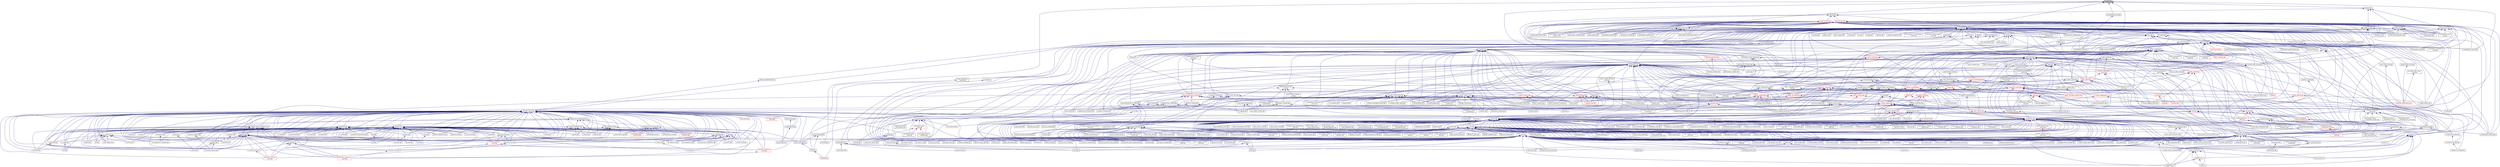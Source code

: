digraph "access.hpp"
{
  edge [fontname="Helvetica",fontsize="10",labelfontname="Helvetica",labelfontsize="10"];
  node [fontname="Helvetica",fontsize="10",shape=record];
  Node28 [label="access.hpp",height=0.2,width=0.4,color="black", fillcolor="grey75", style="filled", fontcolor="black"];
  Node28 -> Node29 [dir="back",color="midnightblue",fontsize="10",style="solid",fontname="Helvetica"];
  Node29 [label="continuation2_impl.hpp",height=0.2,width=0.4,color="black", fillcolor="white", style="filled",URL="$d2/d7e/continuation2__impl_8hpp.html"];
  Node29 -> Node30 [dir="back",color="midnightblue",fontsize="10",style="solid",fontname="Helvetica"];
  Node30 [label="make_continuation.hpp",height=0.2,width=0.4,color="black", fillcolor="white", style="filled",URL="$d3/dec/make__continuation_8hpp.html"];
  Node30 -> Node31 [dir="back",color="midnightblue",fontsize="10",style="solid",fontname="Helvetica"];
  Node31 [label="actions.hpp",height=0.2,width=0.4,color="black", fillcolor="white", style="filled",URL="$d4/dad/actions_8hpp.html"];
  Node31 -> Node32 [dir="back",color="midnightblue",fontsize="10",style="solid",fontname="Helvetica"];
  Node32 [label="1d_stencil_4_throttle.cpp",height=0.2,width=0.4,color="black", fillcolor="white", style="filled",URL="$d6/de5/1d__stencil__4__throttle_8cpp.html"];
  Node31 -> Node33 [dir="back",color="midnightblue",fontsize="10",style="solid",fontname="Helvetica"];
  Node33 [label="template_accumulator.hpp",height=0.2,width=0.4,color="red", fillcolor="white", style="filled",URL="$d0/d3f/server_2template__accumulator_8hpp.html"];
  Node31 -> Node36 [dir="back",color="midnightblue",fontsize="10",style="solid",fontname="Helvetica"];
  Node36 [label="template_function_accumulator\l_client.cpp",height=0.2,width=0.4,color="black", fillcolor="white", style="filled",URL="$d0/dc6/template__function__accumulator__client_8cpp.html"];
  Node31 -> Node37 [dir="back",color="midnightblue",fontsize="10",style="solid",fontname="Helvetica"];
  Node37 [label="allgather_and_gate.hpp",height=0.2,width=0.4,color="red", fillcolor="white", style="filled",URL="$d9/dbb/allgather__and__gate_8hpp.html"];
  Node31 -> Node41 [dir="back",color="midnightblue",fontsize="10",style="solid",fontname="Helvetica"];
  Node41 [label="apex_balance.cpp",height=0.2,width=0.4,color="black", fillcolor="white", style="filled",URL="$d4/d8e/apex__balance_8cpp.html"];
  Node31 -> Node42 [dir="back",color="midnightblue",fontsize="10",style="solid",fontname="Helvetica"];
  Node42 [label="apex_fibonacci.cpp",height=0.2,width=0.4,color="black", fillcolor="white", style="filled",URL="$de/de1/apex__fibonacci_8cpp.html"];
  Node31 -> Node43 [dir="back",color="midnightblue",fontsize="10",style="solid",fontname="Helvetica"];
  Node43 [label="apex_policy_engine\l_active_thread_count.cpp",height=0.2,width=0.4,color="black", fillcolor="white", style="filled",URL="$d5/d01/apex__policy__engine__active__thread__count_8cpp.html"];
  Node31 -> Node44 [dir="back",color="midnightblue",fontsize="10",style="solid",fontname="Helvetica"];
  Node44 [label="apex_policy_engine\l_events.cpp",height=0.2,width=0.4,color="black", fillcolor="white", style="filled",URL="$df/d0f/apex__policy__engine__events_8cpp.html"];
  Node31 -> Node45 [dir="back",color="midnightblue",fontsize="10",style="solid",fontname="Helvetica"];
  Node45 [label="apex_policy_engine\l_periodic.cpp",height=0.2,width=0.4,color="black", fillcolor="white", style="filled",URL="$d5/d7b/apex__policy__engine__periodic_8cpp.html"];
  Node31 -> Node46 [dir="back",color="midnightblue",fontsize="10",style="solid",fontname="Helvetica"];
  Node46 [label="async_io_action.cpp",height=0.2,width=0.4,color="black", fillcolor="white", style="filled",URL="$d3/df5/async__io__action_8cpp.html"];
  Node31 -> Node47 [dir="back",color="midnightblue",fontsize="10",style="solid",fontname="Helvetica"];
  Node47 [label="cancelable_action.hpp",height=0.2,width=0.4,color="red", fillcolor="white", style="filled",URL="$d5/d4d/server_2cancelable__action_8hpp.html"];
  Node47 -> Node48 [dir="back",color="midnightblue",fontsize="10",style="solid",fontname="Helvetica"];
  Node48 [label="cancelable_action.cpp",height=0.2,width=0.4,color="black", fillcolor="white", style="filled",URL="$d5/d0c/cancelable__action_8cpp.html"];
  Node31 -> Node52 [dir="back",color="midnightblue",fontsize="10",style="solid",fontname="Helvetica"];
  Node52 [label="hello_world_component.hpp",height=0.2,width=0.4,color="red", fillcolor="white", style="filled",URL="$df/df0/hello__world__component_8hpp.html"];
  Node31 -> Node55 [dir="back",color="midnightblue",fontsize="10",style="solid",fontname="Helvetica"];
  Node55 [label="interpolate1d_client.cpp",height=0.2,width=0.4,color="black", fillcolor="white", style="filled",URL="$d4/da6/interpolate1d__client_8cpp.html"];
  Node31 -> Node56 [dir="back",color="midnightblue",fontsize="10",style="solid",fontname="Helvetica"];
  Node56 [label="component_ctors.cpp",height=0.2,width=0.4,color="black", fillcolor="white", style="filled",URL="$d3/d2a/component__ctors_8cpp.html"];
  Node31 -> Node57 [dir="back",color="midnightblue",fontsize="10",style="solid",fontname="Helvetica"];
  Node57 [label="component_in_executable.cpp",height=0.2,width=0.4,color="black", fillcolor="white", style="filled",URL="$d8/d4b/component__in__executable_8cpp.html"];
  Node31 -> Node58 [dir="back",color="midnightblue",fontsize="10",style="solid",fontname="Helvetica"];
  Node58 [label="component_inheritance.cpp",height=0.2,width=0.4,color="black", fillcolor="white", style="filled",URL="$d8/d55/component__inheritance_8cpp.html"];
  Node31 -> Node59 [dir="back",color="midnightblue",fontsize="10",style="solid",fontname="Helvetica"];
  Node59 [label="component_with_executor.cpp",height=0.2,width=0.4,color="black", fillcolor="white", style="filled",URL="$d4/d20/component__with__executor_8cpp.html"];
  Node31 -> Node60 [dir="back",color="midnightblue",fontsize="10",style="solid",fontname="Helvetica"];
  Node60 [label="factorial.cpp",height=0.2,width=0.4,color="black", fillcolor="white", style="filled",URL="$d9/d00/factorial_8cpp.html"];
  Node31 -> Node61 [dir="back",color="midnightblue",fontsize="10",style="solid",fontname="Helvetica"];
  Node61 [label="fibonacci.cpp",height=0.2,width=0.4,color="black", fillcolor="white", style="filled",URL="$d9/d89/fibonacci_8cpp.html"];
  Node31 -> Node62 [dir="back",color="midnightblue",fontsize="10",style="solid",fontname="Helvetica"];
  Node62 [label="fibonacci_await.cpp",height=0.2,width=0.4,color="black", fillcolor="white", style="filled",URL="$dc/d1c/fibonacci__await_8cpp.html"];
  Node31 -> Node63 [dir="back",color="midnightblue",fontsize="10",style="solid",fontname="Helvetica"];
  Node63 [label="fibonacci_dataflow.cpp",height=0.2,width=0.4,color="black", fillcolor="white", style="filled",URL="$df/d3d/fibonacci__dataflow_8cpp.html"];
  Node31 -> Node64 [dir="back",color="midnightblue",fontsize="10",style="solid",fontname="Helvetica"];
  Node64 [label="fibonacci_futures.cpp",height=0.2,width=0.4,color="black", fillcolor="white", style="filled",URL="$d6/de3/fibonacci__futures_8cpp.html"];
  Node31 -> Node65 [dir="back",color="midnightblue",fontsize="10",style="solid",fontname="Helvetica"];
  Node65 [label="fibonacci_futures_distributed.cpp",height=0.2,width=0.4,color="black", fillcolor="white", style="filled",URL="$d1/dc9/fibonacci__futures__distributed_8cpp.html"];
  Node31 -> Node66 [dir="back",color="midnightblue",fontsize="10",style="solid",fontname="Helvetica"];
  Node66 [label="fibonacci_one.cpp",height=0.2,width=0.4,color="black", fillcolor="white", style="filled",URL="$d8/d78/fibonacci__one_8cpp.html"];
  Node31 -> Node67 [dir="back",color="midnightblue",fontsize="10",style="solid",fontname="Helvetica"];
  Node67 [label="fractals.cpp",height=0.2,width=0.4,color="black", fillcolor="white", style="filled",URL="$d8/d58/fractals_8cpp.html"];
  Node31 -> Node68 [dir="back",color="midnightblue",fontsize="10",style="solid",fontname="Helvetica"];
  Node68 [label="fractals_executor.cpp",height=0.2,width=0.4,color="black", fillcolor="white", style="filled",URL="$d9/da9/fractals__executor_8cpp.html"];
  Node31 -> Node69 [dir="back",color="midnightblue",fontsize="10",style="solid",fontname="Helvetica"];
  Node69 [label="fractals_struct.cpp",height=0.2,width=0.4,color="black", fillcolor="white", style="filled",URL="$d8/d2f/fractals__struct_8cpp.html"];
  Node31 -> Node70 [dir="back",color="midnightblue",fontsize="10",style="solid",fontname="Helvetica"];
  Node70 [label="hello_world.cpp",height=0.2,width=0.4,color="black", fillcolor="white", style="filled",URL="$d0/d67/hello__world_8cpp.html"];
  Node31 -> Node71 [dir="back",color="midnightblue",fontsize="10",style="solid",fontname="Helvetica"];
  Node71 [label="pingpong.cpp",height=0.2,width=0.4,color="black", fillcolor="white", style="filled",URL="$dd/d4d/pingpong_8cpp.html"];
  Node31 -> Node72 [dir="back",color="midnightblue",fontsize="10",style="solid",fontname="Helvetica"];
  Node72 [label="print_to_console.cpp",height=0.2,width=0.4,color="black", fillcolor="white", style="filled",URL="$d7/de6/print__to__console_8cpp.html"];
  Node31 -> Node73 [dir="back",color="midnightblue",fontsize="10",style="solid",fontname="Helvetica"];
  Node73 [label="sierpinski.cpp",height=0.2,width=0.4,color="black", fillcolor="white", style="filled",URL="$d3/d7e/sierpinski_8cpp.html"];
  Node31 -> Node74 [dir="back",color="midnightblue",fontsize="10",style="solid",fontname="Helvetica"];
  Node74 [label="sheneos_compare.cpp",height=0.2,width=0.4,color="black", fillcolor="white", style="filled",URL="$dc/d11/sheneos__compare_8cpp.html"];
  Node31 -> Node75 [dir="back",color="midnightblue",fontsize="10",style="solid",fontname="Helvetica"];
  Node75 [label="spell_check_file.cpp",height=0.2,width=0.4,color="black", fillcolor="white", style="filled",URL="$df/df7/spell__check__file_8cpp.html"];
  Node31 -> Node76 [dir="back",color="midnightblue",fontsize="10",style="solid",fontname="Helvetica"];
  Node76 [label="spell_check_simple.cpp",height=0.2,width=0.4,color="black", fillcolor="white", style="filled",URL="$dd/d54/spell__check__simple_8cpp.html"];
  Node31 -> Node77 [dir="back",color="midnightblue",fontsize="10",style="solid",fontname="Helvetica"];
  Node77 [label="simple_central_tuplespace\l_client.cpp",height=0.2,width=0.4,color="black", fillcolor="white", style="filled",URL="$d1/d7b/simple__central__tuplespace__client_8cpp.html"];
  Node31 -> Node78 [dir="back",color="midnightblue",fontsize="10",style="solid",fontname="Helvetica"];
  Node78 [label="lcos.hpp",height=0.2,width=0.4,color="red", fillcolor="white", style="filled",URL="$d5/deb/lcos_8hpp.html"];
  Node78 -> Node41 [dir="back",color="midnightblue",fontsize="10",style="solid",fontname="Helvetica"];
  Node78 -> Node43 [dir="back",color="midnightblue",fontsize="10",style="solid",fontname="Helvetica"];
  Node78 -> Node44 [dir="back",color="midnightblue",fontsize="10",style="solid",fontname="Helvetica"];
  Node78 -> Node45 [dir="back",color="midnightblue",fontsize="10",style="solid",fontname="Helvetica"];
  Node78 -> Node79 [dir="back",color="midnightblue",fontsize="10",style="solid",fontname="Helvetica"];
  Node79 [label="heartbeat.cpp",height=0.2,width=0.4,color="black", fillcolor="white", style="filled",URL="$d8/d98/heartbeat_8cpp.html"];
  Node78 -> Node52 [dir="back",color="midnightblue",fontsize="10",style="solid",fontname="Helvetica"];
  Node78 -> Node62 [dir="back",color="midnightblue",fontsize="10",style="solid",fontname="Helvetica"];
  Node78 -> Node63 [dir="back",color="midnightblue",fontsize="10",style="solid",fontname="Helvetica"];
  Node78 -> Node64 [dir="back",color="midnightblue",fontsize="10",style="solid",fontname="Helvetica"];
  Node78 -> Node65 [dir="back",color="midnightblue",fontsize="10",style="solid",fontname="Helvetica"];
  Node78 -> Node67 [dir="back",color="midnightblue",fontsize="10",style="solid",fontname="Helvetica"];
  Node78 -> Node68 [dir="back",color="midnightblue",fontsize="10",style="solid",fontname="Helvetica"];
  Node78 -> Node69 [dir="back",color="midnightblue",fontsize="10",style="solid",fontname="Helvetica"];
  Node78 -> Node70 [dir="back",color="midnightblue",fontsize="10",style="solid",fontname="Helvetica"];
  Node78 -> Node71 [dir="back",color="midnightblue",fontsize="10",style="solid",fontname="Helvetica"];
  Node78 -> Node74 [dir="back",color="midnightblue",fontsize="10",style="solid",fontname="Helvetica"];
  Node78 -> Node75 [dir="back",color="midnightblue",fontsize="10",style="solid",fontname="Helvetica"];
  Node78 -> Node76 [dir="back",color="midnightblue",fontsize="10",style="solid",fontname="Helvetica"];
  Node78 -> Node77 [dir="back",color="midnightblue",fontsize="10",style="solid",fontname="Helvetica"];
  Node78 -> Node99 [dir="back",color="midnightblue",fontsize="10",style="solid",fontname="Helvetica"];
  Node99 [label="hpx.hpp",height=0.2,width=0.4,color="red", fillcolor="white", style="filled",URL="$d0/daa/hpx_8hpp.html"];
  Node99 -> Node105 [dir="back",color="midnightblue",fontsize="10",style="solid",fontname="Helvetica"];
  Node105 [label="1d_stencil_4_repart.cpp",height=0.2,width=0.4,color="black", fillcolor="white", style="filled",URL="$d0/d6b/1d__stencil__4__repart_8cpp.html"];
  Node99 -> Node32 [dir="back",color="midnightblue",fontsize="10",style="solid",fontname="Helvetica"];
  Node99 -> Node107 [dir="back",color="midnightblue",fontsize="10",style="solid",fontname="Helvetica"];
  Node107 [label="1d_stencil_6.cpp",height=0.2,width=0.4,color="black", fillcolor="white", style="filled",URL="$db/de7/1d__stencil__6_8cpp.html"];
  Node99 -> Node108 [dir="back",color="midnightblue",fontsize="10",style="solid",fontname="Helvetica"];
  Node108 [label="1d_stencil_7.cpp",height=0.2,width=0.4,color="black", fillcolor="white", style="filled",URL="$d4/d5a/1d__stencil__7_8cpp.html"];
  Node99 -> Node109 [dir="back",color="midnightblue",fontsize="10",style="solid",fontname="Helvetica"];
  Node109 [label="1d_stencil_8.cpp",height=0.2,width=0.4,color="black", fillcolor="white", style="filled",URL="$df/de0/1d__stencil__8_8cpp.html"];
  Node99 -> Node115 [dir="back",color="midnightblue",fontsize="10",style="solid",fontname="Helvetica"];
  Node115 [label="template_function_accumulator.cpp",height=0.2,width=0.4,color="black", fillcolor="white", style="filled",URL="$d5/d02/template__function__accumulator_8cpp.html"];
  Node99 -> Node48 [dir="back",color="midnightblue",fontsize="10",style="solid",fontname="Helvetica"];
  Node99 -> Node47 [dir="back",color="midnightblue",fontsize="10",style="solid",fontname="Helvetica"];
  Node99 -> Node52 [dir="back",color="midnightblue",fontsize="10",style="solid",fontname="Helvetica"];
  Node99 -> Node133 [dir="back",color="midnightblue",fontsize="10",style="solid",fontname="Helvetica"];
  Node133 [label="nqueen.cpp",height=0.2,width=0.4,color="black", fillcolor="white", style="filled",URL="$db/dca/nqueen_8cpp.html"];
  Node99 -> Node134 [dir="back",color="midnightblue",fontsize="10",style="solid",fontname="Helvetica"];
  Node134 [label="nqueen.hpp",height=0.2,width=0.4,color="black", fillcolor="white", style="filled",URL="$de/d58/server_2nqueen_8hpp.html"];
  Node134 -> Node133 [dir="back",color="midnightblue",fontsize="10",style="solid",fontname="Helvetica"];
  Node134 -> Node135 [dir="back",color="midnightblue",fontsize="10",style="solid",fontname="Helvetica"];
  Node135 [label="nqueen.hpp",height=0.2,width=0.4,color="red", fillcolor="white", style="filled",URL="$da/dfd/stubs_2nqueen_8hpp.html"];
  Node99 -> Node138 [dir="back",color="midnightblue",fontsize="10",style="solid",fontname="Helvetica"];
  Node138 [label="sine.cpp",height=0.2,width=0.4,color="black", fillcolor="white", style="filled",URL="$d3/d0d/server_2sine_8cpp.html"];
  Node99 -> Node139 [dir="back",color="midnightblue",fontsize="10",style="solid",fontname="Helvetica"];
  Node139 [label="sine.hpp",height=0.2,width=0.4,color="black", fillcolor="white", style="filled",URL="$d8/dac/sine_8hpp.html"];
  Node139 -> Node138 [dir="back",color="midnightblue",fontsize="10",style="solid",fontname="Helvetica"];
  Node139 -> Node140 [dir="back",color="midnightblue",fontsize="10",style="solid",fontname="Helvetica"];
  Node140 [label="sine.cpp",height=0.2,width=0.4,color="black", fillcolor="white", style="filled",URL="$d5/dd8/sine_8cpp.html"];
  Node99 -> Node140 [dir="back",color="midnightblue",fontsize="10",style="solid",fontname="Helvetica"];
  Node99 -> Node60 [dir="back",color="midnightblue",fontsize="10",style="solid",fontname="Helvetica"];
  Node99 -> Node151 [dir="back",color="midnightblue",fontsize="10",style="solid",fontname="Helvetica"];
  Node151 [label="non_atomic_rma.cpp",height=0.2,width=0.4,color="black", fillcolor="white", style="filled",URL="$d7/d8b/non__atomic__rma_8cpp.html"];
  Node99 -> Node161 [dir="back",color="midnightblue",fontsize="10",style="solid",fontname="Helvetica"];
  Node161 [label="zerocopy_rdma.cpp",height=0.2,width=0.4,color="black", fillcolor="white", style="filled",URL="$d1/dad/zerocopy__rdma_8cpp.html"];
  Node99 -> Node169 [dir="back",color="midnightblue",fontsize="10",style="solid",fontname="Helvetica"];
  Node169 [label="dimension.hpp",height=0.2,width=0.4,color="black", fillcolor="white", style="filled",URL="$d6/d39/sheneos_2sheneos_2dimension_8hpp.html"];
  Node169 -> Node170 [dir="back",color="midnightblue",fontsize="10",style="solid",fontname="Helvetica"];
  Node170 [label="dimension.cpp",height=0.2,width=0.4,color="black", fillcolor="white", style="filled",URL="$d8/db3/sheneos_2sheneos_2dimension_8cpp.html"];
  Node169 -> Node171 [dir="back",color="midnightblue",fontsize="10",style="solid",fontname="Helvetica"];
  Node171 [label="read_values.hpp",height=0.2,width=0.4,color="red", fillcolor="white", style="filled",URL="$da/d44/sheneos_2sheneos_2read__values_8hpp.html"];
  Node169 -> Node175 [dir="back",color="midnightblue",fontsize="10",style="solid",fontname="Helvetica"];
  Node175 [label="partition3d.hpp",height=0.2,width=0.4,color="red", fillcolor="white", style="filled",URL="$dd/dbf/server_2partition3d_8hpp.html"];
  Node99 -> Node175 [dir="back",color="midnightblue",fontsize="10",style="solid",fontname="Helvetica"];
  Node99 -> Node185 [dir="back",color="midnightblue",fontsize="10",style="solid",fontname="Helvetica"];
  Node185 [label="throttle.cpp",height=0.2,width=0.4,color="black", fillcolor="white", style="filled",URL="$de/d56/server_2throttle_8cpp.html"];
  Node99 -> Node188 [dir="back",color="midnightblue",fontsize="10",style="solid",fontname="Helvetica"];
  Node188 [label="throttle.hpp",height=0.2,width=0.4,color="red", fillcolor="white", style="filled",URL="$d2/d2e/throttle_8hpp.html"];
  Node99 -> Node193 [dir="back",color="midnightblue",fontsize="10",style="solid",fontname="Helvetica"];
  Node193 [label="transpose_block_numa.cpp",height=0.2,width=0.4,color="black", fillcolor="white", style="filled",URL="$dd/d3b/transpose__block__numa_8cpp.html"];
  Node99 -> Node199 [dir="back",color="midnightblue",fontsize="10",style="solid",fontname="Helvetica"];
  Node199 [label="simple_central_tuplespace.hpp",height=0.2,width=0.4,color="red", fillcolor="white", style="filled",URL="$db/d69/server_2simple__central__tuplespace_8hpp.html"];
  Node99 -> Node203 [dir="back",color="midnightblue",fontsize="10",style="solid",fontname="Helvetica"];
  Node203 [label="tuples_warehouse.hpp",height=0.2,width=0.4,color="black", fillcolor="white", style="filled",URL="$da/de6/tuples__warehouse_8hpp.html"];
  Node203 -> Node199 [dir="back",color="midnightblue",fontsize="10",style="solid",fontname="Helvetica"];
  Node99 -> Node224 [dir="back",color="midnightblue",fontsize="10",style="solid",fontname="Helvetica"];
  Node224 [label="network_storage.cpp",height=0.2,width=0.4,color="black", fillcolor="white", style="filled",URL="$db/daa/network__storage_8cpp.html"];
  Node99 -> Node226 [dir="back",color="midnightblue",fontsize="10",style="solid",fontname="Helvetica"];
  Node226 [label="osu_bcast.cpp",height=0.2,width=0.4,color="black", fillcolor="white", style="filled",URL="$d3/dca/osu__bcast_8cpp.html"];
  Node99 -> Node227 [dir="back",color="midnightblue",fontsize="10",style="solid",fontname="Helvetica"];
  Node227 [label="osu_bibw.cpp",height=0.2,width=0.4,color="black", fillcolor="white", style="filled",URL="$d2/d04/osu__bibw_8cpp.html"];
  Node99 -> Node228 [dir="back",color="midnightblue",fontsize="10",style="solid",fontname="Helvetica"];
  Node228 [label="osu_bw.cpp",height=0.2,width=0.4,color="black", fillcolor="white", style="filled",URL="$d4/d20/osu__bw_8cpp.html"];
  Node99 -> Node229 [dir="back",color="midnightblue",fontsize="10",style="solid",fontname="Helvetica"];
  Node229 [label="osu_latency.cpp",height=0.2,width=0.4,color="black", fillcolor="white", style="filled",URL="$df/d58/osu__latency_8cpp.html"];
  Node99 -> Node230 [dir="back",color="midnightblue",fontsize="10",style="solid",fontname="Helvetica"];
  Node230 [label="osu_multi_lat.cpp",height=0.2,width=0.4,color="black", fillcolor="white", style="filled",URL="$d7/d91/osu__multi__lat_8cpp.html"];
  Node99 -> Node231 [dir="back",color="midnightblue",fontsize="10",style="solid",fontname="Helvetica"];
  Node231 [label="osu_scatter.cpp",height=0.2,width=0.4,color="black", fillcolor="white", style="filled",URL="$d4/d4c/osu__scatter_8cpp.html"];
  Node99 -> Node232 [dir="back",color="midnightblue",fontsize="10",style="solid",fontname="Helvetica"];
  Node232 [label="pingpong_performance.cpp",height=0.2,width=0.4,color="black", fillcolor="white", style="filled",URL="$de/d03/pingpong__performance_8cpp.html"];
  Node99 -> Node239 [dir="back",color="midnightblue",fontsize="10",style="solid",fontname="Helvetica"];
  Node239 [label="action_move_semantics.cpp",height=0.2,width=0.4,color="black", fillcolor="white", style="filled",URL="$d4/db3/action__move__semantics_8cpp.html"];
  Node99 -> Node240 [dir="back",color="midnightblue",fontsize="10",style="solid",fontname="Helvetica"];
  Node240 [label="movable_objects.cpp",height=0.2,width=0.4,color="black", fillcolor="white", style="filled",URL="$d8/d65/movable__objects_8cpp.html"];
  Node99 -> Node241 [dir="back",color="midnightblue",fontsize="10",style="solid",fontname="Helvetica"];
  Node241 [label="duplicate_id_registration\l_1596.cpp",height=0.2,width=0.4,color="black", fillcolor="white", style="filled",URL="$db/d8d/duplicate__id__registration__1596_8cpp.html"];
  Node99 -> Node244 [dir="back",color="midnightblue",fontsize="10",style="solid",fontname="Helvetica"];
  Node244 [label="send_gid_keep_component\l_1624.cpp",height=0.2,width=0.4,color="black", fillcolor="white", style="filled",URL="$d9/d49/send__gid__keep__component__1624_8cpp.html"];
  Node99 -> Node245 [dir="back",color="midnightblue",fontsize="10",style="solid",fontname="Helvetica"];
  Node245 [label="algorithms.cc",height=0.2,width=0.4,color="black", fillcolor="white", style="filled",URL="$d5/d1b/algorithms_8cc.html"];
  Node99 -> Node246 [dir="back",color="midnightblue",fontsize="10",style="solid",fontname="Helvetica"];
  Node246 [label="matrix_hpx.hh",height=0.2,width=0.4,color="red", fillcolor="white", style="filled",URL="$d5/d89/matrix__hpx_8hh.html"];
  Node246 -> Node247 [dir="back",color="midnightblue",fontsize="10",style="solid",fontname="Helvetica"];
  Node247 [label="block_matrix.hh",height=0.2,width=0.4,color="black", fillcolor="white", style="filled",URL="$dc/de8/block__matrix_8hh.html"];
  Node247 -> Node248 [dir="back",color="midnightblue",fontsize="10",style="solid",fontname="Helvetica"];
  Node248 [label="algorithms.hh",height=0.2,width=0.4,color="red", fillcolor="white", style="filled",URL="$da/d92/algorithms_8hh.html"];
  Node248 -> Node245 [dir="back",color="midnightblue",fontsize="10",style="solid",fontname="Helvetica"];
  Node248 -> Node250 [dir="back",color="midnightblue",fontsize="10",style="solid",fontname="Helvetica"];
  Node250 [label="tests.cc",height=0.2,width=0.4,color="black", fillcolor="white", style="filled",URL="$d6/d96/tests_8cc.html"];
  Node247 -> Node245 [dir="back",color="midnightblue",fontsize="10",style="solid",fontname="Helvetica"];
  Node247 -> Node251 [dir="back",color="midnightblue",fontsize="10",style="solid",fontname="Helvetica"];
  Node251 [label="block_matrix.cc",height=0.2,width=0.4,color="black", fillcolor="white", style="filled",URL="$de/d88/block__matrix_8cc.html"];
  Node247 -> Node250 [dir="back",color="midnightblue",fontsize="10",style="solid",fontname="Helvetica"];
  Node246 -> Node245 [dir="back",color="midnightblue",fontsize="10",style="solid",fontname="Helvetica"];
  Node99 -> Node247 [dir="back",color="midnightblue",fontsize="10",style="solid",fontname="Helvetica"];
  Node99 -> Node251 [dir="back",color="midnightblue",fontsize="10",style="solid",fontname="Helvetica"];
  Node99 -> Node253 [dir="back",color="midnightblue",fontsize="10",style="solid",fontname="Helvetica"];
  Node253 [label="matrix.cc",height=0.2,width=0.4,color="black", fillcolor="white", style="filled",URL="$d7/dea/matrix_8cc.html"];
  Node99 -> Node250 [dir="back",color="midnightblue",fontsize="10",style="solid",fontname="Helvetica"];
  Node99 -> Node258 [dir="back",color="midnightblue",fontsize="10",style="solid",fontname="Helvetica"];
  Node258 [label="dynamic_counters_loaded\l_1508.cpp",height=0.2,width=0.4,color="black", fillcolor="white", style="filled",URL="$db/d58/dynamic__counters__loaded__1508_8cpp.html"];
  Node99 -> Node265 [dir="back",color="midnightblue",fontsize="10",style="solid",fontname="Helvetica"];
  Node265 [label="barrier_hang.cpp",height=0.2,width=0.4,color="black", fillcolor="white", style="filled",URL="$dd/d8b/barrier__hang_8cpp.html"];
  Node99 -> Node282 [dir="back",color="midnightblue",fontsize="10",style="solid",fontname="Helvetica"];
  Node282 [label="lifetime_588.cpp",height=0.2,width=0.4,color="black", fillcolor="white", style="filled",URL="$d7/dca/lifetime__588_8cpp.html"];
  Node99 -> Node289 [dir="back",color="midnightblue",fontsize="10",style="solid",fontname="Helvetica"];
  Node289 [label="set_hpx_limit_798.cpp",height=0.2,width=0.4,color="black", fillcolor="white", style="filled",URL="$d2/dfb/set__hpx__limit__798_8cpp.html"];
  Node99 -> Node293 [dir="back",color="midnightblue",fontsize="10",style="solid",fontname="Helvetica"];
  Node293 [label="wait_all_hang_1946.cpp",height=0.2,width=0.4,color="black", fillcolor="white", style="filled",URL="$d5/d69/wait__all__hang__1946_8cpp.html"];
  Node99 -> Node308 [dir="back",color="midnightblue",fontsize="10",style="solid",fontname="Helvetica"];
  Node308 [label="papi_counters_segfault\l_1890.cpp",height=0.2,width=0.4,color="black", fillcolor="white", style="filled",URL="$df/d76/papi__counters__segfault__1890_8cpp.html"];
  Node99 -> Node310 [dir="back",color="midnightblue",fontsize="10",style="solid",fontname="Helvetica"];
  Node310 [label="uptime_1737.cpp",height=0.2,width=0.4,color="black", fillcolor="white", style="filled",URL="$d7/d12/uptime__1737_8cpp.html"];
  Node99 -> Node323 [dir="back",color="midnightblue",fontsize="10",style="solid",fontname="Helvetica"];
  Node323 [label="serialize_buffer_1069.cpp",height=0.2,width=0.4,color="black", fillcolor="white", style="filled",URL="$d4/dc0/serialize__buffer__1069_8cpp.html"];
  Node99 -> Node325 [dir="back",color="midnightblue",fontsize="10",style="solid",fontname="Helvetica"];
  Node325 [label="managed_refcnt_checker.cpp",height=0.2,width=0.4,color="black", fillcolor="white", style="filled",URL="$d3/d8d/managed__refcnt__checker_8cpp.html"];
  Node99 -> Node347 [dir="back",color="midnightblue",fontsize="10",style="solid",fontname="Helvetica"];
  Node347 [label="simple_mobile_object.cpp",height=0.2,width=0.4,color="black", fillcolor="white", style="filled",URL="$d2/da7/simple__mobile__object_8cpp.html"];
  Node99 -> Node344 [dir="back",color="midnightblue",fontsize="10",style="solid",fontname="Helvetica"];
  Node344 [label="simple_refcnt_checker.cpp",height=0.2,width=0.4,color="black", fillcolor="white", style="filled",URL="$df/d16/simple__refcnt__checker_8cpp.html"];
  Node99 -> Node361 [dir="back",color="midnightblue",fontsize="10",style="solid",fontname="Helvetica"];
  Node361 [label="global_spmd_block.cpp",height=0.2,width=0.4,color="black", fillcolor="white", style="filled",URL="$da/d4f/global__spmd__block_8cpp.html"];
  Node99 -> Node576 [dir="back",color="midnightblue",fontsize="10",style="solid",fontname="Helvetica"];
  Node576 [label="spmd_block.cpp",height=0.2,width=0.4,color="black", fillcolor="white", style="filled",URL="$d7/dbf/spmd__block_8cpp.html"];
  Node99 -> Node580 [dir="back",color="midnightblue",fontsize="10",style="solid",fontname="Helvetica"];
  Node580 [label="put_parcels.cpp",height=0.2,width=0.4,color="black", fillcolor="white", style="filled",URL="$df/d23/put__parcels_8cpp.html"];
  Node99 -> Node581 [dir="back",color="midnightblue",fontsize="10",style="solid",fontname="Helvetica"];
  Node581 [label="put_parcels_with_coalescing.cpp",height=0.2,width=0.4,color="black", fillcolor="white", style="filled",URL="$d6/dca/put__parcels__with__coalescing_8cpp.html"];
  Node99 -> Node582 [dir="back",color="midnightblue",fontsize="10",style="solid",fontname="Helvetica"];
  Node582 [label="put_parcels_with_compression.cpp",height=0.2,width=0.4,color="black", fillcolor="white", style="filled",URL="$df/d62/put__parcels__with__compression_8cpp.html"];
  Node99 -> Node584 [dir="back",color="midnightblue",fontsize="10",style="solid",fontname="Helvetica"];
  Node584 [label="serialize_buffer.cpp",height=0.2,width=0.4,color="black", fillcolor="white", style="filled",URL="$d1/d00/serialize__buffer_8cpp.html"];
  Node99 -> Node588 [dir="back",color="midnightblue",fontsize="10",style="solid",fontname="Helvetica"];
  Node588 [label="function.cpp",height=0.2,width=0.4,color="black", fillcolor="white", style="filled",URL="$de/dea/function_8cpp.html"];
  Node78 -> Node594 [dir="back",color="midnightblue",fontsize="10",style="solid",fontname="Helvetica"];
  Node594 [label="return_future_2847.cpp",height=0.2,width=0.4,color="black", fillcolor="white", style="filled",URL="$d3/dfe/return__future__2847_8cpp.html"];
  Node78 -> Node595 [dir="back",color="midnightblue",fontsize="10",style="solid",fontname="Helvetica"];
  Node595 [label="return_non_default\l_constructible_2847.cpp",height=0.2,width=0.4,color="black", fillcolor="white", style="filled",URL="$dc/d11/return__non__default__constructible__2847_8cpp.html"];
  Node78 -> Node241 [dir="back",color="midnightblue",fontsize="10",style="solid",fontname="Helvetica"];
  Node78 -> Node244 [dir="back",color="midnightblue",fontsize="10",style="solid",fontname="Helvetica"];
  Node78 -> Node600 [dir="back",color="midnightblue",fontsize="10",style="solid",fontname="Helvetica"];
  Node600 [label="dataflow_791.cpp",height=0.2,width=0.4,color="black", fillcolor="white", style="filled",URL="$d6/da1/dataflow__791_8cpp.html"];
  Node78 -> Node605 [dir="back",color="midnightblue",fontsize="10",style="solid",fontname="Helvetica"];
  Node605 [label="sliding_semaphore_2338.cpp",height=0.2,width=0.4,color="black", fillcolor="white", style="filled",URL="$da/da6/sliding__semaphore__2338_8cpp.html"];
  Node78 -> Node606 [dir="back",color="midnightblue",fontsize="10",style="solid",fontname="Helvetica"];
  Node606 [label="wait_for_action_2796.cpp",height=0.2,width=0.4,color="black", fillcolor="white", style="filled",URL="$dc/db9/wait__for__action__2796_8cpp.html"];
  Node78 -> Node607 [dir="back",color="midnightblue",fontsize="10",style="solid",fontname="Helvetica"];
  Node607 [label="function_serialization\l_728.cpp",height=0.2,width=0.4,color="black", fillcolor="white", style="filled",URL="$d8/db1/function__serialization__728_8cpp.html"];
  Node78 -> Node608 [dir="back",color="midnightblue",fontsize="10",style="solid",fontname="Helvetica"];
  Node608 [label="protect_with_nullary\l_pfo.cpp",height=0.2,width=0.4,color="black", fillcolor="white", style="filled",URL="$df/db5/protect__with__nullary__pfo_8cpp.html"];
  Node78 -> Node609 [dir="back",color="midnightblue",fontsize="10",style="solid",fontname="Helvetica"];
  Node609 [label="tuple_serialization\l_803.cpp",height=0.2,width=0.4,color="black", fillcolor="white", style="filled",URL="$de/d61/tuple__serialization__803_8cpp.html"];
  Node78 -> Node610 [dir="back",color="midnightblue",fontsize="10",style="solid",fontname="Helvetica"];
  Node610 [label="zero_copy_parcels_1001.cpp",height=0.2,width=0.4,color="black", fillcolor="white", style="filled",URL="$da/dfd/zero__copy__parcels__1001_8cpp.html"];
  Node78 -> Node611 [dir="back",color="midnightblue",fontsize="10",style="solid",fontname="Helvetica"];
  Node611 [label="return_future.cpp",height=0.2,width=0.4,color="black", fillcolor="white", style="filled",URL="$d4/dbe/return__future_8cpp.html"];
  Node78 -> Node615 [dir="back",color="midnightblue",fontsize="10",style="solid",fontname="Helvetica"];
  Node615 [label="apex_action_count.cpp",height=0.2,width=0.4,color="black", fillcolor="white", style="filled",URL="$d8/de5/apex__action__count_8cpp.html"];
  Node78 -> Node616 [dir="back",color="midnightblue",fontsize="10",style="solid",fontname="Helvetica"];
  Node616 [label="action_invoke_no_more\l_than.cpp",height=0.2,width=0.4,color="black", fillcolor="white", style="filled",URL="$db/d8a/action__invoke__no__more__than_8cpp.html"];
  Node78 -> Node617 [dir="back",color="midnightblue",fontsize="10",style="solid",fontname="Helvetica"];
  Node617 [label="migrate_component.cpp",height=0.2,width=0.4,color="black", fillcolor="white", style="filled",URL="$dc/d78/migrate__component_8cpp.html"];
  Node78 -> Node637 [dir="back",color="midnightblue",fontsize="10",style="solid",fontname="Helvetica"];
  Node637 [label="channel.cpp",height=0.2,width=0.4,color="black", fillcolor="white", style="filled",URL="$dd/d5f/channel_8cpp.html"];
  Node78 -> Node639 [dir="back",color="midnightblue",fontsize="10",style="solid",fontname="Helvetica"];
  Node639 [label="client_then.cpp",height=0.2,width=0.4,color="black", fillcolor="white", style="filled",URL="$d1/d5a/client__then_8cpp.html"];
  Node78 -> Node651 [dir="back",color="midnightblue",fontsize="10",style="solid",fontname="Helvetica"];
  Node651 [label="packaged_action.cpp",height=0.2,width=0.4,color="black", fillcolor="white", style="filled",URL="$d3/d63/packaged__action_8cpp.html"];
  Node78 -> Node584 [dir="back",color="midnightblue",fontsize="10",style="solid",fontname="Helvetica"];
  Node78 -> Node669 [dir="back",color="midnightblue",fontsize="10",style="solid",fontname="Helvetica"];
  Node669 [label="thread_affinity.cpp",height=0.2,width=0.4,color="black", fillcolor="white", style="filled",URL="$da/dce/thread__affinity_8cpp.html"];
  Node31 -> Node675 [dir="back",color="midnightblue",fontsize="10",style="solid",fontname="Helvetica"];
  Node675 [label="runtime.hpp",height=0.2,width=0.4,color="red", fillcolor="white", style="filled",URL="$d5/d15/include_2runtime_8hpp.html"];
  Node675 -> Node46 [dir="back",color="midnightblue",fontsize="10",style="solid",fontname="Helvetica"];
  Node675 -> Node99 [dir="back",color="midnightblue",fontsize="10",style="solid",fontname="Helvetica"];
  Node675 -> Node682 [dir="back",color="midnightblue",fontsize="10",style="solid",fontname="Helvetica"];
  Node682 [label="plain_action_move_semantics.cpp",height=0.2,width=0.4,color="black", fillcolor="white", style="filled",URL="$db/d0f/plain__action__move__semantics_8cpp.html"];
  Node675 -> Node686 [dir="back",color="midnightblue",fontsize="10",style="solid",fontname="Helvetica"];
  Node686 [label="all_counters.cpp",height=0.2,width=0.4,color="black", fillcolor="white", style="filled",URL="$d1/d66/all__counters_8cpp.html"];
  Node675 -> Node669 [dir="back",color="midnightblue",fontsize="10",style="solid",fontname="Helvetica"];
  Node675 -> Node688 [dir="back",color="midnightblue",fontsize="10",style="solid",fontname="Helvetica"];
  Node688 [label="thread_stacksize.cpp",height=0.2,width=0.4,color="black", fillcolor="white", style="filled",URL="$df/d43/thread__stacksize_8cpp.html"];
  Node675 -> Node689 [dir="back",color="midnightblue",fontsize="10",style="solid",fontname="Helvetica"];
  Node689 [label="thread_stacksize_overflow.cpp",height=0.2,width=0.4,color="black", fillcolor="white", style="filled",URL="$d3/dc0/thread__stacksize__overflow_8cpp.html"];
  Node31 -> Node224 [dir="back",color="midnightblue",fontsize="10",style="solid",fontname="Helvetica"];
  Node31 -> Node690 [dir="back",color="midnightblue",fontsize="10",style="solid",fontname="Helvetica"];
  Node690 [label="async_deferred_1523.cpp",height=0.2,width=0.4,color="black", fillcolor="white", style="filled",URL="$da/d8e/async__deferred__1523_8cpp.html"];
  Node31 -> Node691 [dir="back",color="midnightblue",fontsize="10",style="solid",fontname="Helvetica"];
  Node691 [label="action_move_semantics.hpp",height=0.2,width=0.4,color="black", fillcolor="white", style="filled",URL="$dc/d9e/server_2action__move__semantics_8hpp.html"];
  Node691 -> Node239 [dir="back",color="midnightblue",fontsize="10",style="solid",fontname="Helvetica"];
  Node691 -> Node692 [dir="back",color="midnightblue",fontsize="10",style="solid",fontname="Helvetica"];
  Node692 [label="action_move_semantics.hpp",height=0.2,width=0.4,color="red", fillcolor="white", style="filled",URL="$d1/da8/stubs_2action__move__semantics_8hpp.html"];
  Node31 -> Node695 [dir="back",color="midnightblue",fontsize="10",style="solid",fontname="Helvetica"];
  Node695 [label="make_continuation_1615.cpp",height=0.2,width=0.4,color="black", fillcolor="white", style="filled",URL="$d4/d2c/make__continuation__1615_8cpp.html"];
  Node31 -> Node696 [dir="back",color="midnightblue",fontsize="10",style="solid",fontname="Helvetica"];
  Node696 [label="plain_action_1330.cpp",height=0.2,width=0.4,color="black", fillcolor="white", style="filled",URL="$d4/def/plain__action__1330_8cpp.html"];
  Node31 -> Node697 [dir="back",color="midnightblue",fontsize="10",style="solid",fontname="Helvetica"];
  Node697 [label="plain_action_1550.cpp",height=0.2,width=0.4,color="black", fillcolor="white", style="filled",URL="$d0/dff/plain__action__1550_8cpp.html"];
  Node31 -> Node594 [dir="back",color="midnightblue",fontsize="10",style="solid",fontname="Helvetica"];
  Node31 -> Node595 [dir="back",color="midnightblue",fontsize="10",style="solid",fontname="Helvetica"];
  Node31 -> Node698 [dir="back",color="midnightblue",fontsize="10",style="solid",fontname="Helvetica"];
  Node698 [label="shared_future_serialization\l_1402.cpp",height=0.2,width=0.4,color="black", fillcolor="white", style="filled",URL="$d3/d85/shared__future__serialization__1402_8cpp.html"];
  Node31 -> Node241 [dir="back",color="midnightblue",fontsize="10",style="solid",fontname="Helvetica"];
  Node31 -> Node244 [dir="back",color="midnightblue",fontsize="10",style="solid",fontname="Helvetica"];
  Node31 -> Node699 [dir="back",color="midnightblue",fontsize="10",style="solid",fontname="Helvetica"];
  Node699 [label="server_1950.hpp",height=0.2,width=0.4,color="red", fillcolor="white", style="filled",URL="$df/d5f/server__1950_8hpp.html"];
  Node31 -> Node701 [dir="back",color="midnightblue",fontsize="10",style="solid",fontname="Helvetica"];
  Node701 [label="create_n_components\l_2323.cpp",height=0.2,width=0.4,color="black", fillcolor="white", style="filled",URL="$d9/d8c/create__n__components__2323_8cpp.html"];
  Node31 -> Node702 [dir="back",color="midnightblue",fontsize="10",style="solid",fontname="Helvetica"];
  Node702 [label="new_2848.cpp",height=0.2,width=0.4,color="black", fillcolor="white", style="filled",URL="$d1/d12/new__2848_8cpp.html"];
  Node31 -> Node703 [dir="back",color="midnightblue",fontsize="10",style="solid",fontname="Helvetica"];
  Node703 [label="returned_client_2150.cpp",height=0.2,width=0.4,color="black", fillcolor="white", style="filled",URL="$d6/d08/returned__client__2150_8cpp.html"];
  Node31 -> Node600 [dir="back",color="midnightblue",fontsize="10",style="solid",fontname="Helvetica"];
  Node31 -> Node704 [dir="back",color="midnightblue",fontsize="10",style="solid",fontname="Helvetica"];
  Node704 [label="future_serialization\l_1898.cpp",height=0.2,width=0.4,color="black", fillcolor="white", style="filled",URL="$da/dde/future__serialization__1898_8cpp.html"];
  Node31 -> Node282 [dir="back",color="midnightblue",fontsize="10",style="solid",fontname="Helvetica"];
  Node31 -> Node289 [dir="back",color="midnightblue",fontsize="10",style="solid",fontname="Helvetica"];
  Node31 -> Node605 [dir="back",color="midnightblue",fontsize="10",style="solid",fontname="Helvetica"];
  Node31 -> Node293 [dir="back",color="midnightblue",fontsize="10",style="solid",fontname="Helvetica"];
  Node31 -> Node606 [dir="back",color="midnightblue",fontsize="10",style="solid",fontname="Helvetica"];
  Node31 -> Node607 [dir="back",color="midnightblue",fontsize="10",style="solid",fontname="Helvetica"];
  Node31 -> Node608 [dir="back",color="midnightblue",fontsize="10",style="solid",fontname="Helvetica"];
  Node31 -> Node609 [dir="back",color="midnightblue",fontsize="10",style="solid",fontname="Helvetica"];
  Node31 -> Node610 [dir="back",color="midnightblue",fontsize="10",style="solid",fontname="Helvetica"];
  Node31 -> Node705 [dir="back",color="midnightblue",fontsize="10",style="solid",fontname="Helvetica"];
  Node705 [label="fail_compile_const\l_array_argument.cpp",height=0.2,width=0.4,color="black", fillcolor="white", style="filled",URL="$dc/dba/fail__compile__const__array__argument_8cpp.html"];
  Node31 -> Node706 [dir="back",color="midnightblue",fontsize="10",style="solid",fontname="Helvetica"];
  Node706 [label="fail_compile_const\l_pointer_argument.cpp",height=0.2,width=0.4,color="black", fillcolor="white", style="filled",URL="$d6/de2/fail__compile__const__pointer__argument_8cpp.html"];
  Node31 -> Node707 [dir="back",color="midnightblue",fontsize="10",style="solid",fontname="Helvetica"];
  Node707 [label="fail_compile_non_const\l_array_argument.cpp",height=0.2,width=0.4,color="black", fillcolor="white", style="filled",URL="$d9/d51/fail__compile__non__const__array__argument_8cpp.html"];
  Node31 -> Node708 [dir="back",color="midnightblue",fontsize="10",style="solid",fontname="Helvetica"];
  Node708 [label="fail_compile_non_const\l_pointer_argument.cpp",height=0.2,width=0.4,color="black", fillcolor="white", style="filled",URL="$df/d13/fail__compile__non__const__pointer__argument_8cpp.html"];
  Node31 -> Node709 [dir="back",color="midnightblue",fontsize="10",style="solid",fontname="Helvetica"];
  Node709 [label="fail_compile_non_const\l_ref_argument.cpp",height=0.2,width=0.4,color="black", fillcolor="white", style="filled",URL="$d5/dde/fail__compile__non__const__ref__argument_8cpp.html"];
  Node31 -> Node611 [dir="back",color="midnightblue",fontsize="10",style="solid",fontname="Helvetica"];
  Node31 -> Node710 [dir="back",color="midnightblue",fontsize="10",style="solid",fontname="Helvetica"];
  Node710 [label="succeed_compile_const\l_ref_argument.cpp",height=0.2,width=0.4,color="black", fillcolor="white", style="filled",URL="$d9/dc9/succeed__compile__const__ref__argument_8cpp.html"];
  Node31 -> Node615 [dir="back",color="midnightblue",fontsize="10",style="solid",fontname="Helvetica"];
  Node31 -> Node711 [dir="back",color="midnightblue",fontsize="10",style="solid",fontname="Helvetica"];
  Node711 [label="test_component.hpp",height=0.2,width=0.4,color="red", fillcolor="white", style="filled",URL="$dc/daa/test__component_8hpp.html"];
  Node31 -> Node616 [dir="back",color="midnightblue",fontsize="10",style="solid",fontname="Helvetica"];
  Node31 -> Node713 [dir="back",color="midnightblue",fontsize="10",style="solid",fontname="Helvetica"];
  Node713 [label="launch_process_test\l_server.cpp",height=0.2,width=0.4,color="black", fillcolor="white", style="filled",URL="$d8/daf/launch__process__test__server_8cpp.html"];
  Node31 -> Node714 [dir="back",color="midnightblue",fontsize="10",style="solid",fontname="Helvetica"];
  Node714 [label="launch_process_test\l_server.hpp",height=0.2,width=0.4,color="red", fillcolor="white", style="filled",URL="$d1/d83/launch__process__test__server_8hpp.html"];
  Node714 -> Node713 [dir="back",color="midnightblue",fontsize="10",style="solid",fontname="Helvetica"];
  Node31 -> Node715 [dir="back",color="midnightblue",fontsize="10",style="solid",fontname="Helvetica"];
  Node715 [label="copy_component.cpp",height=0.2,width=0.4,color="black", fillcolor="white", style="filled",URL="$d5/d8d/copy__component_8cpp.html"];
  Node31 -> Node716 [dir="back",color="midnightblue",fontsize="10",style="solid",fontname="Helvetica"];
  Node716 [label="distribution_policy\l_executor.cpp",height=0.2,width=0.4,color="black", fillcolor="white", style="filled",URL="$da/d92/distribution__policy__executor_8cpp.html"];
  Node31 -> Node717 [dir="back",color="midnightblue",fontsize="10",style="solid",fontname="Helvetica"];
  Node717 [label="distribution_policy\l_executor_v1.cpp",height=0.2,width=0.4,color="black", fillcolor="white", style="filled",URL="$dd/d43/distribution__policy__executor__v1_8cpp.html"];
  Node31 -> Node718 [dir="back",color="midnightblue",fontsize="10",style="solid",fontname="Helvetica"];
  Node718 [label="get_gid.cpp",height=0.2,width=0.4,color="black", fillcolor="white", style="filled",URL="$dc/dc1/get__gid_8cpp.html"];
  Node31 -> Node719 [dir="back",color="midnightblue",fontsize="10",style="solid",fontname="Helvetica"];
  Node719 [label="get_ptr.cpp",height=0.2,width=0.4,color="black", fillcolor="white", style="filled",URL="$d8/dfd/get__ptr_8cpp.html"];
  Node31 -> Node720 [dir="back",color="midnightblue",fontsize="10",style="solid",fontname="Helvetica"];
  Node720 [label="inheritance_2_classes\l_abstract.cpp",height=0.2,width=0.4,color="black", fillcolor="white", style="filled",URL="$dd/d8e/inheritance__2__classes__abstract_8cpp.html"];
  Node31 -> Node721 [dir="back",color="midnightblue",fontsize="10",style="solid",fontname="Helvetica"];
  Node721 [label="inheritance_2_classes\l_concrete.cpp",height=0.2,width=0.4,color="black", fillcolor="white", style="filled",URL="$d8/dc5/inheritance__2__classes__concrete_8cpp.html"];
  Node31 -> Node722 [dir="back",color="midnightblue",fontsize="10",style="solid",fontname="Helvetica"];
  Node722 [label="inheritance_3_classes\l_1_abstract.cpp",height=0.2,width=0.4,color="black", fillcolor="white", style="filled",URL="$dc/dfb/inheritance__3__classes__1__abstract_8cpp.html"];
  Node31 -> Node723 [dir="back",color="midnightblue",fontsize="10",style="solid",fontname="Helvetica"];
  Node723 [label="inheritance_3_classes\l_2_abstract.cpp",height=0.2,width=0.4,color="black", fillcolor="white", style="filled",URL="$dd/d34/inheritance__3__classes__2__abstract_8cpp.html"];
  Node31 -> Node724 [dir="back",color="midnightblue",fontsize="10",style="solid",fontname="Helvetica"];
  Node724 [label="inheritance_3_classes\l_concrete.cpp",height=0.2,width=0.4,color="black", fillcolor="white", style="filled",URL="$de/d09/inheritance__3__classes__concrete_8cpp.html"];
  Node31 -> Node725 [dir="back",color="midnightblue",fontsize="10",style="solid",fontname="Helvetica"];
  Node725 [label="local_new.cpp",height=0.2,width=0.4,color="black", fillcolor="white", style="filled",URL="$d4/dbd/local__new_8cpp.html"];
  Node31 -> Node617 [dir="back",color="midnightblue",fontsize="10",style="solid",fontname="Helvetica"];
  Node31 -> Node726 [dir="back",color="midnightblue",fontsize="10",style="solid",fontname="Helvetica"];
  Node726 [label="migrate_component_to\l_storage.cpp",height=0.2,width=0.4,color="black", fillcolor="white", style="filled",URL="$dd/d02/migrate__component__to__storage_8cpp.html"];
  Node31 -> Node727 [dir="back",color="midnightblue",fontsize="10",style="solid",fontname="Helvetica"];
  Node727 [label="new_.cpp",height=0.2,width=0.4,color="black", fillcolor="white", style="filled",URL="$d9/d8b/new___8cpp.html"];
  Node31 -> Node728 [dir="back",color="midnightblue",fontsize="10",style="solid",fontname="Helvetica"];
  Node728 [label="new_binpacking.cpp",height=0.2,width=0.4,color="black", fillcolor="white", style="filled",URL="$d6/d82/new__binpacking_8cpp.html"];
  Node31 -> Node729 [dir="back",color="midnightblue",fontsize="10",style="solid",fontname="Helvetica"];
  Node729 [label="new_colocated.cpp",height=0.2,width=0.4,color="black", fillcolor="white", style="filled",URL="$d3/d18/new__colocated_8cpp.html"];
  Node31 -> Node637 [dir="back",color="midnightblue",fontsize="10",style="solid",fontname="Helvetica"];
  Node31 -> Node639 [dir="back",color="midnightblue",fontsize="10",style="solid",fontname="Helvetica"];
  Node31 -> Node730 [dir="back",color="midnightblue",fontsize="10",style="solid",fontname="Helvetica"];
  Node730 [label="future_wait.cpp",height=0.2,width=0.4,color="black", fillcolor="white", style="filled",URL="$d6/d2f/future__wait_8cpp.html"];
  Node31 -> Node651 [dir="back",color="midnightblue",fontsize="10",style="solid",fontname="Helvetica"];
  Node31 -> Node581 [dir="back",color="midnightblue",fontsize="10",style="solid",fontname="Helvetica"];
  Node31 -> Node582 [dir="back",color="midnightblue",fontsize="10",style="solid",fontname="Helvetica"];
  Node31 -> Node584 [dir="back",color="midnightblue",fontsize="10",style="solid",fontname="Helvetica"];
  Node31 -> Node731 [dir="back",color="midnightblue",fontsize="10",style="solid",fontname="Helvetica"];
  Node731 [label="zero_copy_serialization.cpp",height=0.2,width=0.4,color="black", fillcolor="white", style="filled",URL="$d4/dea/zero__copy__serialization_8cpp.html"];
  Node31 -> Node669 [dir="back",color="midnightblue",fontsize="10",style="solid",fontname="Helvetica"];
  Node31 -> Node688 [dir="back",color="midnightblue",fontsize="10",style="solid",fontname="Helvetica"];
  Node31 -> Node689 [dir="back",color="midnightblue",fontsize="10",style="solid",fontname="Helvetica"];
  Node30 -> Node732 [dir="back",color="midnightblue",fontsize="10",style="solid",fontname="Helvetica"];
  Node732 [label="apply_continue.hpp",height=0.2,width=0.4,color="black", fillcolor="white", style="filled",URL="$da/dda/apply__continue_8hpp.html"];
  Node732 -> Node733 [dir="back",color="midnightblue",fontsize="10",style="solid",fontname="Helvetica"];
  Node733 [label="apply.hpp",height=0.2,width=0.4,color="red", fillcolor="white", style="filled",URL="$d7/d4c/apply_8hpp.html"];
  Node733 -> Node735 [dir="back",color="midnightblue",fontsize="10",style="solid",fontname="Helvetica"];
  Node735 [label="ostream.hpp",height=0.2,width=0.4,color="red", fillcolor="white", style="filled",URL="$d1/d38/ostream_8hpp.html"];
  Node733 -> Node1019 [dir="back",color="midnightblue",fontsize="10",style="solid",fontname="Helvetica"];
  Node1019 [label="parallel_executor.hpp",height=0.2,width=0.4,color="black", fillcolor="white", style="filled",URL="$d8/d39/parallel__executor_8hpp.html"];
  Node1019 -> Node1020 [dir="back",color="midnightblue",fontsize="10",style="solid",fontname="Helvetica"];
  Node1020 [label="execution_policy.hpp",height=0.2,width=0.4,color="black", fillcolor="white", style="filled",URL="$d4/d36/execution__policy_8hpp.html"];
  Node1020 -> Node812 [dir="back",color="midnightblue",fontsize="10",style="solid",fontname="Helvetica"];
  Node812 [label="block_allocator.hpp",height=0.2,width=0.4,color="black", fillcolor="white", style="filled",URL="$d9/d7a/block__allocator_8hpp.html"];
  Node812 -> Node759 [dir="back",color="midnightblue",fontsize="10",style="solid",fontname="Helvetica"];
  Node759 [label="host.hpp",height=0.2,width=0.4,color="black", fillcolor="white", style="filled",URL="$dd/d78/host_8hpp.html"];
  Node759 -> Node760 [dir="back",color="midnightblue",fontsize="10",style="solid",fontname="Helvetica"];
  Node760 [label="compute.hpp",height=0.2,width=0.4,color="red", fillcolor="white", style="filled",URL="$df/dd0/compute_8hpp.html"];
  Node1020 -> Node1021 [dir="back",color="midnightblue",fontsize="10",style="solid",fontname="Helvetica"];
  Node1021 [label="parallel_execution\l_policy.hpp",height=0.2,width=0.4,color="red", fillcolor="white", style="filled",URL="$d5/ddf/parallel__execution__policy_8hpp.html"];
  Node1020 -> Node1025 [dir="back",color="midnightblue",fontsize="10",style="solid",fontname="Helvetica"];
  Node1025 [label="spmd_block.hpp",height=0.2,width=0.4,color="black", fillcolor="white", style="filled",URL="$d7/d72/lcos_2local_2spmd__block_8hpp.html"];
  Node1025 -> Node1026 [dir="back",color="midnightblue",fontsize="10",style="solid",fontname="Helvetica"];
  Node1026 [label="spmd_block.hpp",height=0.2,width=0.4,color="black", fillcolor="white", style="filled",URL="$d0/d37/parallel_2spmd__block_8hpp.html"];
  Node1026 -> Node576 [dir="back",color="midnightblue",fontsize="10",style="solid",fontname="Helvetica"];
  Node1020 -> Node1027 [dir="back",color="midnightblue",fontsize="10",style="solid",fontname="Helvetica"];
  Node1027 [label="spmd_block.hpp",height=0.2,width=0.4,color="black", fillcolor="white", style="filled",URL="$d3/d34/lcos_2spmd__block_8hpp.html"];
  Node1027 -> Node948 [dir="back",color="midnightblue",fontsize="10",style="solid",fontname="Helvetica"];
  Node948 [label="coarray.hpp",height=0.2,width=0.4,color="black", fillcolor="white", style="filled",URL="$d0/da7/coarray_8hpp.html"];
  Node948 -> Node949 [dir="back",color="midnightblue",fontsize="10",style="solid",fontname="Helvetica"];
  Node949 [label="coarray.cpp",height=0.2,width=0.4,color="black", fillcolor="white", style="filled",URL="$d8/d2c/coarray_8cpp.html"];
  Node948 -> Node950 [dir="back",color="midnightblue",fontsize="10",style="solid",fontname="Helvetica"];
  Node950 [label="coarray_all_reduce.cpp",height=0.2,width=0.4,color="black", fillcolor="white", style="filled",URL="$da/ddb/coarray__all__reduce_8cpp.html"];
  Node1027 -> Node1028 [dir="back",color="midnightblue",fontsize="10",style="solid",fontname="Helvetica"];
  Node1028 [label="view_element.hpp",height=0.2,width=0.4,color="red", fillcolor="white", style="filled",URL="$de/d49/view__element_8hpp.html"];
  Node1027 -> Node951 [dir="back",color="midnightblue",fontsize="10",style="solid",fontname="Helvetica"];
  Node951 [label="partitioned_vector\l_view.hpp",height=0.2,width=0.4,color="red", fillcolor="white", style="filled",URL="$da/dc2/components_2containers_2partitioned__vector_2partitioned__vector__view_8hpp.html"];
  Node951 -> Node948 [dir="back",color="midnightblue",fontsize="10",style="solid",fontname="Helvetica"];
  Node951 -> Node954 [dir="back",color="midnightblue",fontsize="10",style="solid",fontname="Helvetica"];
  Node954 [label="partitioned_vector\l_subview.cpp",height=0.2,width=0.4,color="black", fillcolor="white", style="filled",URL="$dc/d09/partitioned__vector__subview_8cpp.html"];
  Node951 -> Node955 [dir="back",color="midnightblue",fontsize="10",style="solid",fontname="Helvetica"];
  Node955 [label="partitioned_vector\l_view.cpp",height=0.2,width=0.4,color="black", fillcolor="white", style="filled",URL="$d9/dcf/partitioned__vector__view_8cpp.html"];
  Node1027 -> Node949 [dir="back",color="midnightblue",fontsize="10",style="solid",fontname="Helvetica"];
  Node1027 -> Node950 [dir="back",color="midnightblue",fontsize="10",style="solid",fontname="Helvetica"];
  Node1027 -> Node954 [dir="back",color="midnightblue",fontsize="10",style="solid",fontname="Helvetica"];
  Node1027 -> Node955 [dir="back",color="midnightblue",fontsize="10",style="solid",fontname="Helvetica"];
  Node1027 -> Node956 [dir="back",color="midnightblue",fontsize="10",style="solid",fontname="Helvetica"];
  Node956 [label="partitioned_vector\l_view_iterator.cpp",height=0.2,width=0.4,color="black", fillcolor="white", style="filled",URL="$d6/d94/partitioned__vector__view__iterator_8cpp.html"];
  Node1027 -> Node361 [dir="back",color="midnightblue",fontsize="10",style="solid",fontname="Helvetica"];
  Node1020 -> Node859 [dir="back",color="midnightblue",fontsize="10",style="solid",fontname="Helvetica"];
  Node859 [label="adjacent_difference.hpp",height=0.2,width=0.4,color="red", fillcolor="white", style="filled",URL="$d1/d17/adjacent__difference_8hpp.html"];
  Node1020 -> Node863 [dir="back",color="midnightblue",fontsize="10",style="solid",fontname="Helvetica"];
  Node863 [label="adjacent_find.hpp",height=0.2,width=0.4,color="red", fillcolor="white", style="filled",URL="$d6/d68/adjacent__find_8hpp.html"];
  Node1020 -> Node865 [dir="back",color="midnightblue",fontsize="10",style="solid",fontname="Helvetica"];
  Node865 [label="all_any_none.hpp",height=0.2,width=0.4,color="red", fillcolor="white", style="filled",URL="$d8/ddd/all__any__none_8hpp.html"];
  Node1020 -> Node791 [dir="back",color="midnightblue",fontsize="10",style="solid",fontname="Helvetica"];
  Node791 [label="copy.hpp",height=0.2,width=0.4,color="red", fillcolor="white", style="filled",URL="$d3/d90/algorithms_2copy_8hpp.html"];
  Node791 -> Node794 [dir="back",color="midnightblue",fontsize="10",style="solid",fontname="Helvetica"];
  Node794 [label="remove_copy.hpp",height=0.2,width=0.4,color="red", fillcolor="white", style="filled",URL="$d6/db8/algorithms_2remove__copy_8hpp.html"];
  Node791 -> Node797 [dir="back",color="midnightblue",fontsize="10",style="solid",fontname="Helvetica"];
  Node797 [label="reverse.hpp",height=0.2,width=0.4,color="red", fillcolor="white", style="filled",URL="$d2/df8/algorithms_2reverse_8hpp.html"];
  Node797 -> Node767 [dir="back",color="midnightblue",fontsize="10",style="solid",fontname="Helvetica"];
  Node767 [label="rotate.hpp",height=0.2,width=0.4,color="red", fillcolor="white", style="filled",URL="$da/df0/algorithms_2rotate_8hpp.html"];
  Node791 -> Node767 [dir="back",color="midnightblue",fontsize="10",style="solid",fontname="Helvetica"];
  Node791 -> Node800 [dir="back",color="midnightblue",fontsize="10",style="solid",fontname="Helvetica"];
  Node800 [label="set_difference.hpp",height=0.2,width=0.4,color="red", fillcolor="white", style="filled",URL="$d9/d20/set__difference_8hpp.html"];
  Node791 -> Node802 [dir="back",color="midnightblue",fontsize="10",style="solid",fontname="Helvetica"];
  Node802 [label="set_intersection.hpp",height=0.2,width=0.4,color="red", fillcolor="white", style="filled",URL="$d1/dd5/set__intersection_8hpp.html"];
  Node791 -> Node803 [dir="back",color="midnightblue",fontsize="10",style="solid",fontname="Helvetica"];
  Node803 [label="set_symmetric_difference.hpp",height=0.2,width=0.4,color="red", fillcolor="white", style="filled",URL="$de/da4/set__symmetric__difference_8hpp.html"];
  Node791 -> Node804 [dir="back",color="midnightblue",fontsize="10",style="solid",fontname="Helvetica"];
  Node804 [label="set_union.hpp",height=0.2,width=0.4,color="red", fillcolor="white", style="filled",URL="$d9/d1a/set__union_8hpp.html"];
  Node1020 -> Node867 [dir="back",color="midnightblue",fontsize="10",style="solid",fontname="Helvetica"];
  Node867 [label="count.hpp",height=0.2,width=0.4,color="red", fillcolor="white", style="filled",URL="$d7/d8f/algorithms_2count_8hpp.html"];
  Node867 -> Node871 [dir="back",color="midnightblue",fontsize="10",style="solid",fontname="Helvetica"];
  Node871 [label="count.hpp",height=0.2,width=0.4,color="red", fillcolor="white", style="filled",URL="$d9/dd7/segmented__algorithms_2count_8hpp.html"];
  Node1020 -> Node806 [dir="back",color="midnightblue",fontsize="10",style="solid",fontname="Helvetica"];
  Node806 [label="destroy.hpp",height=0.2,width=0.4,color="red", fillcolor="white", style="filled",URL="$df/dd5/destroy_8hpp.html"];
  Node1020 -> Node1031 [dir="back",color="midnightblue",fontsize="10",style="solid",fontname="Helvetica"];
  Node1031 [label="dispatch.hpp",height=0.2,width=0.4,color="black", fillcolor="white", style="filled",URL="$dd/dd9/algorithms_2detail_2dispatch_8hpp.html"];
  Node1031 -> Node859 [dir="back",color="midnightblue",fontsize="10",style="solid",fontname="Helvetica"];
  Node1031 -> Node863 [dir="back",color="midnightblue",fontsize="10",style="solid",fontname="Helvetica"];
  Node1031 -> Node865 [dir="back",color="midnightblue",fontsize="10",style="solid",fontname="Helvetica"];
  Node1031 -> Node791 [dir="back",color="midnightblue",fontsize="10",style="solid",fontname="Helvetica"];
  Node1031 -> Node867 [dir="back",color="midnightblue",fontsize="10",style="solid",fontname="Helvetica"];
  Node1031 -> Node806 [dir="back",color="midnightblue",fontsize="10",style="solid",fontname="Helvetica"];
  Node1031 -> Node872 [dir="back",color="midnightblue",fontsize="10",style="solid",fontname="Helvetica"];
  Node872 [label="equal.hpp",height=0.2,width=0.4,color="red", fillcolor="white", style="filled",URL="$dc/d0a/equal_8hpp.html"];
  Node1031 -> Node874 [dir="back",color="midnightblue",fontsize="10",style="solid",fontname="Helvetica"];
  Node874 [label="exclusive_scan.hpp",height=0.2,width=0.4,color="red", fillcolor="white", style="filled",URL="$d8/d31/algorithms_2exclusive__scan_8hpp.html"];
  Node874 -> Node879 [dir="back",color="midnightblue",fontsize="10",style="solid",fontname="Helvetica"];
  Node879 [label="exclusive_scan.hpp",height=0.2,width=0.4,color="red", fillcolor="white", style="filled",URL="$d0/d53/segmented__algorithms_2exclusive__scan_8hpp.html"];
  Node879 -> Node880 [dir="back",color="midnightblue",fontsize="10",style="solid",fontname="Helvetica"];
  Node880 [label="transform_exclusive\l_scan.hpp",height=0.2,width=0.4,color="red", fillcolor="white", style="filled",URL="$d2/dda/segmented__algorithms_2transform__exclusive__scan_8hpp.html"];
  Node1031 -> Node822 [dir="back",color="midnightblue",fontsize="10",style="solid",fontname="Helvetica"];
  Node822 [label="fill.hpp",height=0.2,width=0.4,color="red", fillcolor="white", style="filled",URL="$d2/d63/algorithms_2fill_8hpp.html"];
  Node1031 -> Node883 [dir="back",color="midnightblue",fontsize="10",style="solid",fontname="Helvetica"];
  Node883 [label="find.hpp",height=0.2,width=0.4,color="red", fillcolor="white", style="filled",URL="$d5/dc1/algorithms_2find_8hpp.html"];
  Node883 -> Node885 [dir="back",color="midnightblue",fontsize="10",style="solid",fontname="Helvetica"];
  Node885 [label="find.hpp",height=0.2,width=0.4,color="red", fillcolor="white", style="filled",URL="$d4/d1f/segmented__algorithms_2find_8hpp.html"];
  Node1031 -> Node811 [dir="back",color="midnightblue",fontsize="10",style="solid",fontname="Helvetica"];
  Node811 [label="for_each.hpp",height=0.2,width=0.4,color="red", fillcolor="white", style="filled",URL="$d8/d62/algorithms_2for__each_8hpp.html"];
  Node811 -> Node812 [dir="back",color="midnightblue",fontsize="10",style="solid",fontname="Helvetica"];
  Node811 -> Node822 [dir="back",color="midnightblue",fontsize="10",style="solid",fontname="Helvetica"];
  Node811 -> Node826 [dir="back",color="midnightblue",fontsize="10",style="solid",fontname="Helvetica"];
  Node826 [label="generate.hpp",height=0.2,width=0.4,color="red", fillcolor="white", style="filled",URL="$d5/da9/algorithms_2generate_8hpp.html"];
  Node826 -> Node829 [dir="back",color="midnightblue",fontsize="10",style="solid",fontname="Helvetica"];
  Node829 [label="generate.hpp",height=0.2,width=0.4,color="red", fillcolor="white", style="filled",URL="$d2/d5d/segmented__algorithms_2generate_8hpp.html"];
  Node811 -> Node830 [dir="back",color="midnightblue",fontsize="10",style="solid",fontname="Helvetica"];
  Node830 [label="lexicographical_compare.hpp",height=0.2,width=0.4,color="red", fillcolor="white", style="filled",URL="$d5/ddd/lexicographical__compare_8hpp.html"];
  Node811 -> Node832 [dir="back",color="midnightblue",fontsize="10",style="solid",fontname="Helvetica"];
  Node832 [label="replace.hpp",height=0.2,width=0.4,color="red", fillcolor="white", style="filled",URL="$d6/db6/algorithms_2replace_8hpp.html"];
  Node811 -> Node797 [dir="back",color="midnightblue",fontsize="10",style="solid",fontname="Helvetica"];
  Node811 -> Node835 [dir="back",color="midnightblue",fontsize="10",style="solid",fontname="Helvetica"];
  Node835 [label="search.hpp",height=0.2,width=0.4,color="red", fillcolor="white", style="filled",URL="$d7/d6f/search_8hpp.html"];
  Node811 -> Node837 [dir="back",color="midnightblue",fontsize="10",style="solid",fontname="Helvetica"];
  Node837 [label="swap_ranges.hpp",height=0.2,width=0.4,color="red", fillcolor="white", style="filled",URL="$df/d24/swap__ranges_8hpp.html"];
  Node811 -> Node840 [dir="back",color="midnightblue",fontsize="10",style="solid",fontname="Helvetica"];
  Node840 [label="for_each.hpp",height=0.2,width=0.4,color="red", fillcolor="white", style="filled",URL="$de/daa/segmented__algorithms_2for__each_8hpp.html"];
  Node840 -> Node841 [dir="back",color="midnightblue",fontsize="10",style="solid",fontname="Helvetica"];
  Node841 [label="fill.hpp",height=0.2,width=0.4,color="red", fillcolor="white", style="filled",URL="$de/d82/segmented__algorithms_2fill_8hpp.html"];
  Node811 -> Node842 [dir="back",color="midnightblue",fontsize="10",style="solid",fontname="Helvetica"];
  Node842 [label="numa_allocator.hpp",height=0.2,width=0.4,color="black", fillcolor="white", style="filled",URL="$d7/df0/numa__allocator_8hpp.html"];
  Node842 -> Node193 [dir="back",color="midnightblue",fontsize="10",style="solid",fontname="Helvetica"];
  Node1031 -> Node886 [dir="back",color="midnightblue",fontsize="10",style="solid",fontname="Helvetica"];
  Node886 [label="for_loop.hpp",height=0.2,width=0.4,color="red", fillcolor="white", style="filled",URL="$de/dee/for__loop_8hpp.html"];
  Node1031 -> Node826 [dir="back",color="midnightblue",fontsize="10",style="solid",fontname="Helvetica"];
  Node1031 -> Node888 [dir="back",color="midnightblue",fontsize="10",style="solid",fontname="Helvetica"];
  Node888 [label="includes.hpp",height=0.2,width=0.4,color="red", fillcolor="white", style="filled",URL="$d5/d6e/includes_8hpp.html"];
  Node1031 -> Node889 [dir="back",color="midnightblue",fontsize="10",style="solid",fontname="Helvetica"];
  Node889 [label="inclusive_scan.hpp",height=0.2,width=0.4,color="red", fillcolor="white", style="filled",URL="$da/dbf/algorithms_2inclusive__scan_8hpp.html"];
  Node889 -> Node874 [dir="back",color="midnightblue",fontsize="10",style="solid",fontname="Helvetica"];
  Node889 -> Node890 [dir="back",color="midnightblue",fontsize="10",style="solid",fontname="Helvetica"];
  Node890 [label="transform_inclusive\l_scan.hpp",height=0.2,width=0.4,color="red", fillcolor="white", style="filled",URL="$d2/dc9/algorithms_2transform__inclusive__scan_8hpp.html"];
  Node890 -> Node891 [dir="back",color="midnightblue",fontsize="10",style="solid",fontname="Helvetica"];
  Node891 [label="transform_exclusive\l_scan.hpp",height=0.2,width=0.4,color="red", fillcolor="white", style="filled",URL="$d6/d4e/algorithms_2transform__exclusive__scan_8hpp.html"];
  Node891 -> Node880 [dir="back",color="midnightblue",fontsize="10",style="solid",fontname="Helvetica"];
  Node890 -> Node892 [dir="back",color="midnightblue",fontsize="10",style="solid",fontname="Helvetica"];
  Node892 [label="transform_inclusive\l_scan.hpp",height=0.2,width=0.4,color="red", fillcolor="white", style="filled",URL="$d7/d20/segmented__algorithms_2transform__inclusive__scan_8hpp.html"];
  Node889 -> Node893 [dir="back",color="midnightblue",fontsize="10",style="solid",fontname="Helvetica"];
  Node893 [label="inclusive_scan.hpp",height=0.2,width=0.4,color="red", fillcolor="white", style="filled",URL="$d8/de5/segmented__algorithms_2inclusive__scan_8hpp.html"];
  Node893 -> Node892 [dir="back",color="midnightblue",fontsize="10",style="solid",fontname="Helvetica"];
  Node1031 -> Node894 [dir="back",color="midnightblue",fontsize="10",style="solid",fontname="Helvetica"];
  Node894 [label="is_heap.hpp",height=0.2,width=0.4,color="red", fillcolor="white", style="filled",URL="$df/d5d/algorithms_2is__heap_8hpp.html"];
  Node1031 -> Node898 [dir="back",color="midnightblue",fontsize="10",style="solid",fontname="Helvetica"];
  Node898 [label="is_partitioned.hpp",height=0.2,width=0.4,color="red", fillcolor="white", style="filled",URL="$d8/dcf/is__partitioned_8hpp.html"];
  Node1031 -> Node900 [dir="back",color="midnightblue",fontsize="10",style="solid",fontname="Helvetica"];
  Node900 [label="is_sorted.hpp",height=0.2,width=0.4,color="red", fillcolor="white", style="filled",URL="$d7/d12/is__sorted_8hpp.html"];
  Node1031 -> Node830 [dir="back",color="midnightblue",fontsize="10",style="solid",fontname="Helvetica"];
  Node1031 -> Node1000 [dir="back",color="midnightblue",fontsize="10",style="solid",fontname="Helvetica"];
  Node1000 [label="merge.hpp",height=0.2,width=0.4,color="red", fillcolor="white", style="filled",URL="$d6/dc7/algorithms_2merge_8hpp.html"];
  Node1031 -> Node902 [dir="back",color="midnightblue",fontsize="10",style="solid",fontname="Helvetica"];
  Node902 [label="minmax.hpp",height=0.2,width=0.4,color="red", fillcolor="white", style="filled",URL="$d0/d81/algorithms_2minmax_8hpp.html"];
  Node902 -> Node905 [dir="back",color="midnightblue",fontsize="10",style="solid",fontname="Helvetica"];
  Node905 [label="minmax.hpp",height=0.2,width=0.4,color="red", fillcolor="white", style="filled",URL="$db/d7e/segmented__algorithms_2minmax_8hpp.html"];
  Node1031 -> Node906 [dir="back",color="midnightblue",fontsize="10",style="solid",fontname="Helvetica"];
  Node906 [label="mismatch.hpp",height=0.2,width=0.4,color="red", fillcolor="white", style="filled",URL="$d8/d5c/mismatch_8hpp.html"];
  Node906 -> Node830 [dir="back",color="midnightblue",fontsize="10",style="solid",fontname="Helvetica"];
  Node1031 -> Node843 [dir="back",color="midnightblue",fontsize="10",style="solid",fontname="Helvetica"];
  Node843 [label="move.hpp",height=0.2,width=0.4,color="red", fillcolor="white", style="filled",URL="$d4/d71/move_8hpp.html"];
  Node1031 -> Node927 [dir="back",color="midnightblue",fontsize="10",style="solid",fontname="Helvetica"];
  Node927 [label="partition.hpp",height=0.2,width=0.4,color="red", fillcolor="white", style="filled",URL="$db/d01/hpx_2parallel_2algorithms_2partition_8hpp.html"];
  Node1031 -> Node908 [dir="back",color="midnightblue",fontsize="10",style="solid",fontname="Helvetica"];
  Node908 [label="reduce.hpp",height=0.2,width=0.4,color="red", fillcolor="white", style="filled",URL="$d1/da8/parallel_2algorithms_2reduce_8hpp.html"];
  Node908 -> Node909 [dir="back",color="midnightblue",fontsize="10",style="solid",fontname="Helvetica"];
  Node909 [label="reduce.hpp",height=0.2,width=0.4,color="red", fillcolor="white", style="filled",URL="$d8/d1a/parallel_2segmented__algorithms_2reduce_8hpp.html"];
  Node1031 -> Node794 [dir="back",color="midnightblue",fontsize="10",style="solid",fontname="Helvetica"];
  Node1031 -> Node832 [dir="back",color="midnightblue",fontsize="10",style="solid",fontname="Helvetica"];
  Node1031 -> Node797 [dir="back",color="midnightblue",fontsize="10",style="solid",fontname="Helvetica"];
  Node1031 -> Node767 [dir="back",color="midnightblue",fontsize="10",style="solid",fontname="Helvetica"];
  Node1031 -> Node835 [dir="back",color="midnightblue",fontsize="10",style="solid",fontname="Helvetica"];
  Node1031 -> Node800 [dir="back",color="midnightblue",fontsize="10",style="solid",fontname="Helvetica"];
  Node1031 -> Node802 [dir="back",color="midnightblue",fontsize="10",style="solid",fontname="Helvetica"];
  Node1031 -> Node803 [dir="back",color="midnightblue",fontsize="10",style="solid",fontname="Helvetica"];
  Node1031 -> Node804 [dir="back",color="midnightblue",fontsize="10",style="solid",fontname="Helvetica"];
  Node1031 -> Node781 [dir="back",color="midnightblue",fontsize="10",style="solid",fontname="Helvetica"];
  Node781 [label="sort.hpp",height=0.2,width=0.4,color="red", fillcolor="white", style="filled",URL="$d3/d10/algorithms_2sort_8hpp.html"];
  Node1031 -> Node837 [dir="back",color="midnightblue",fontsize="10",style="solid",fontname="Helvetica"];
  Node1031 -> Node845 [dir="back",color="midnightblue",fontsize="10",style="solid",fontname="Helvetica"];
  Node845 [label="transform.hpp",height=0.2,width=0.4,color="red", fillcolor="white", style="filled",URL="$d4/d47/algorithms_2transform_8hpp.html"];
  Node845 -> Node853 [dir="back",color="midnightblue",fontsize="10",style="solid",fontname="Helvetica"];
  Node853 [label="transform.hpp",height=0.2,width=0.4,color="red", fillcolor="white", style="filled",URL="$d8/d80/segmented__algorithms_2transform_8hpp.html"];
  Node1031 -> Node891 [dir="back",color="midnightblue",fontsize="10",style="solid",fontname="Helvetica"];
  Node1031 -> Node890 [dir="back",color="midnightblue",fontsize="10",style="solid",fontname="Helvetica"];
  Node1031 -> Node910 [dir="back",color="midnightblue",fontsize="10",style="solid",fontname="Helvetica"];
  Node910 [label="transform_reduce.hpp",height=0.2,width=0.4,color="red", fillcolor="white", style="filled",URL="$d1/da3/algorithms_2transform__reduce_8hpp.html"];
  Node910 -> Node913 [dir="back",color="midnightblue",fontsize="10",style="solid",fontname="Helvetica"];
  Node913 [label="transform_reduce.hpp",height=0.2,width=0.4,color="red", fillcolor="white", style="filled",URL="$d5/da7/segmented__algorithms_2transform__reduce_8hpp.html"];
  Node1031 -> Node914 [dir="back",color="midnightblue",fontsize="10",style="solid",fontname="Helvetica"];
  Node914 [label="transform_reduce_binary.hpp",height=0.2,width=0.4,color="red", fillcolor="white", style="filled",URL="$d9/d0f/transform__reduce__binary_8hpp.html"];
  Node1031 -> Node916 [dir="back",color="midnightblue",fontsize="10",style="solid",fontname="Helvetica"];
  Node916 [label="uninitialized_copy.hpp",height=0.2,width=0.4,color="red", fillcolor="white", style="filled",URL="$dd/d85/uninitialized__copy_8hpp.html"];
  Node1031 -> Node918 [dir="back",color="midnightblue",fontsize="10",style="solid",fontname="Helvetica"];
  Node918 [label="uninitialized_default\l_construct.hpp",height=0.2,width=0.4,color="red", fillcolor="white", style="filled",URL="$db/d72/uninitialized__default__construct_8hpp.html"];
  Node1031 -> Node920 [dir="back",color="midnightblue",fontsize="10",style="solid",fontname="Helvetica"];
  Node920 [label="uninitialized_fill.hpp",height=0.2,width=0.4,color="red", fillcolor="white", style="filled",URL="$dc/d5a/uninitialized__fill_8hpp.html"];
  Node1031 -> Node922 [dir="back",color="midnightblue",fontsize="10",style="solid",fontname="Helvetica"];
  Node922 [label="uninitialized_move.hpp",height=0.2,width=0.4,color="red", fillcolor="white", style="filled",URL="$d5/d93/uninitialized__move_8hpp.html"];
  Node1031 -> Node924 [dir="back",color="midnightblue",fontsize="10",style="solid",fontname="Helvetica"];
  Node924 [label="uninitialized_value\l_construct.hpp",height=0.2,width=0.4,color="red", fillcolor="white", style="filled",URL="$d5/dcf/uninitialized__value__construct_8hpp.html"];
  Node1031 -> Node854 [dir="back",color="midnightblue",fontsize="10",style="solid",fontname="Helvetica"];
  Node854 [label="unique.hpp",height=0.2,width=0.4,color="red", fillcolor="white", style="filled",URL="$d8/d56/algorithms_2unique_8hpp.html"];
  Node1031 -> Node871 [dir="back",color="midnightblue",fontsize="10",style="solid",fontname="Helvetica"];
  Node1031 -> Node1032 [dir="back",color="midnightblue",fontsize="10",style="solid",fontname="Helvetica"];
  Node1032 [label="dispatch.hpp",height=0.2,width=0.4,color="black", fillcolor="white", style="filled",URL="$d6/dc5/segmented__algorithms_2detail_2dispatch_8hpp.html"];
  Node1032 -> Node871 [dir="back",color="midnightblue",fontsize="10",style="solid",fontname="Helvetica"];
  Node1032 -> Node1033 [dir="back",color="midnightblue",fontsize="10",style="solid",fontname="Helvetica"];
  Node1033 [label="reduce.hpp",height=0.2,width=0.4,color="black", fillcolor="white", style="filled",URL="$d9/d26/parallel_2segmented__algorithms_2detail_2reduce_8hpp.html"];
  Node1033 -> Node909 [dir="back",color="midnightblue",fontsize="10",style="solid",fontname="Helvetica"];
  Node1033 -> Node913 [dir="back",color="midnightblue",fontsize="10",style="solid",fontname="Helvetica"];
  Node1032 -> Node997 [dir="back",color="midnightblue",fontsize="10",style="solid",fontname="Helvetica"];
  Node997 [label="scan.hpp",height=0.2,width=0.4,color="black", fillcolor="white", style="filled",URL="$de/dc0/scan_8hpp.html"];
  Node997 -> Node879 [dir="back",color="midnightblue",fontsize="10",style="solid",fontname="Helvetica"];
  Node997 -> Node893 [dir="back",color="midnightblue",fontsize="10",style="solid",fontname="Helvetica"];
  Node997 -> Node880 [dir="back",color="midnightblue",fontsize="10",style="solid",fontname="Helvetica"];
  Node997 -> Node892 [dir="back",color="midnightblue",fontsize="10",style="solid",fontname="Helvetica"];
  Node1032 -> Node998 [dir="back",color="midnightblue",fontsize="10",style="solid",fontname="Helvetica"];
  Node998 [label="transfer.hpp",height=0.2,width=0.4,color="red", fillcolor="white", style="filled",URL="$da/d37/parallel_2segmented__algorithms_2detail_2transfer_8hpp.html"];
  Node1032 -> Node879 [dir="back",color="midnightblue",fontsize="10",style="solid",fontname="Helvetica"];
  Node1032 -> Node885 [dir="back",color="midnightblue",fontsize="10",style="solid",fontname="Helvetica"];
  Node1032 -> Node840 [dir="back",color="midnightblue",fontsize="10",style="solid",fontname="Helvetica"];
  Node1032 -> Node829 [dir="back",color="midnightblue",fontsize="10",style="solid",fontname="Helvetica"];
  Node1032 -> Node893 [dir="back",color="midnightblue",fontsize="10",style="solid",fontname="Helvetica"];
  Node1032 -> Node905 [dir="back",color="midnightblue",fontsize="10",style="solid",fontname="Helvetica"];
  Node1032 -> Node909 [dir="back",color="midnightblue",fontsize="10",style="solid",fontname="Helvetica"];
  Node1032 -> Node853 [dir="back",color="midnightblue",fontsize="10",style="solid",fontname="Helvetica"];
  Node1032 -> Node880 [dir="back",color="midnightblue",fontsize="10",style="solid",fontname="Helvetica"];
  Node1032 -> Node892 [dir="back",color="midnightblue",fontsize="10",style="solid",fontname="Helvetica"];
  Node1032 -> Node913 [dir="back",color="midnightblue",fontsize="10",style="solid",fontname="Helvetica"];
  Node1031 -> Node1033 [dir="back",color="midnightblue",fontsize="10",style="solid",fontname="Helvetica"];
  Node1031 -> Node997 [dir="back",color="midnightblue",fontsize="10",style="solid",fontname="Helvetica"];
  Node1031 -> Node998 [dir="back",color="midnightblue",fontsize="10",style="solid",fontname="Helvetica"];
  Node1031 -> Node879 [dir="back",color="midnightblue",fontsize="10",style="solid",fontname="Helvetica"];
  Node1031 -> Node841 [dir="back",color="midnightblue",fontsize="10",style="solid",fontname="Helvetica"];
  Node1031 -> Node885 [dir="back",color="midnightblue",fontsize="10",style="solid",fontname="Helvetica"];
  Node1031 -> Node840 [dir="back",color="midnightblue",fontsize="10",style="solid",fontname="Helvetica"];
  Node1031 -> Node829 [dir="back",color="midnightblue",fontsize="10",style="solid",fontname="Helvetica"];
  Node1031 -> Node893 [dir="back",color="midnightblue",fontsize="10",style="solid",fontname="Helvetica"];
  Node1031 -> Node905 [dir="back",color="midnightblue",fontsize="10",style="solid",fontname="Helvetica"];
  Node1031 -> Node909 [dir="back",color="midnightblue",fontsize="10",style="solid",fontname="Helvetica"];
  Node1031 -> Node853 [dir="back",color="midnightblue",fontsize="10",style="solid",fontname="Helvetica"];
  Node1031 -> Node880 [dir="back",color="midnightblue",fontsize="10",style="solid",fontname="Helvetica"];
  Node1031 -> Node892 [dir="back",color="midnightblue",fontsize="10",style="solid",fontname="Helvetica"];
  Node1031 -> Node913 [dir="back",color="midnightblue",fontsize="10",style="solid",fontname="Helvetica"];
  Node1020 -> Node810 [dir="back",color="midnightblue",fontsize="10",style="solid",fontname="Helvetica"];
  Node810 [label="set_operation.hpp",height=0.2,width=0.4,color="black", fillcolor="white", style="filled",URL="$dc/d52/set__operation_8hpp.html"];
  Node810 -> Node800 [dir="back",color="midnightblue",fontsize="10",style="solid",fontname="Helvetica"];
  Node810 -> Node802 [dir="back",color="midnightblue",fontsize="10",style="solid",fontname="Helvetica"];
  Node810 -> Node803 [dir="back",color="midnightblue",fontsize="10",style="solid",fontname="Helvetica"];
  Node810 -> Node804 [dir="back",color="midnightblue",fontsize="10",style="solid",fontname="Helvetica"];
  Node1020 -> Node872 [dir="back",color="midnightblue",fontsize="10",style="solid",fontname="Helvetica"];
  Node1020 -> Node874 [dir="back",color="midnightblue",fontsize="10",style="solid",fontname="Helvetica"];
  Node1020 -> Node822 [dir="back",color="midnightblue",fontsize="10",style="solid",fontname="Helvetica"];
  Node1020 -> Node883 [dir="back",color="midnightblue",fontsize="10",style="solid",fontname="Helvetica"];
  Node1020 -> Node811 [dir="back",color="midnightblue",fontsize="10",style="solid",fontname="Helvetica"];
  Node1020 -> Node886 [dir="back",color="midnightblue",fontsize="10",style="solid",fontname="Helvetica"];
  Node1020 -> Node826 [dir="back",color="midnightblue",fontsize="10",style="solid",fontname="Helvetica"];
  Node1020 -> Node888 [dir="back",color="midnightblue",fontsize="10",style="solid",fontname="Helvetica"];
  Node1020 -> Node889 [dir="back",color="midnightblue",fontsize="10",style="solid",fontname="Helvetica"];
  Node1020 -> Node894 [dir="back",color="midnightblue",fontsize="10",style="solid",fontname="Helvetica"];
  Node1020 -> Node898 [dir="back",color="midnightblue",fontsize="10",style="solid",fontname="Helvetica"];
  Node1020 -> Node900 [dir="back",color="midnightblue",fontsize="10",style="solid",fontname="Helvetica"];
  Node1020 -> Node830 [dir="back",color="midnightblue",fontsize="10",style="solid",fontname="Helvetica"];
  Node1020 -> Node1000 [dir="back",color="midnightblue",fontsize="10",style="solid",fontname="Helvetica"];
  Node1020 -> Node902 [dir="back",color="midnightblue",fontsize="10",style="solid",fontname="Helvetica"];
  Node1020 -> Node906 [dir="back",color="midnightblue",fontsize="10",style="solid",fontname="Helvetica"];
  Node1020 -> Node843 [dir="back",color="midnightblue",fontsize="10",style="solid",fontname="Helvetica"];
  Node1020 -> Node927 [dir="back",color="midnightblue",fontsize="10",style="solid",fontname="Helvetica"];
  Node1020 -> Node908 [dir="back",color="midnightblue",fontsize="10",style="solid",fontname="Helvetica"];
  Node1020 -> Node794 [dir="back",color="midnightblue",fontsize="10",style="solid",fontname="Helvetica"];
  Node1020 -> Node832 [dir="back",color="midnightblue",fontsize="10",style="solid",fontname="Helvetica"];
  Node1020 -> Node797 [dir="back",color="midnightblue",fontsize="10",style="solid",fontname="Helvetica"];
  Node1020 -> Node767 [dir="back",color="midnightblue",fontsize="10",style="solid",fontname="Helvetica"];
  Node1020 -> Node835 [dir="back",color="midnightblue",fontsize="10",style="solid",fontname="Helvetica"];
  Node1020 -> Node800 [dir="back",color="midnightblue",fontsize="10",style="solid",fontname="Helvetica"];
  Node1020 -> Node802 [dir="back",color="midnightblue",fontsize="10",style="solid",fontname="Helvetica"];
  Node1020 -> Node803 [dir="back",color="midnightblue",fontsize="10",style="solid",fontname="Helvetica"];
  Node1020 -> Node804 [dir="back",color="midnightblue",fontsize="10",style="solid",fontname="Helvetica"];
  Node1020 -> Node781 [dir="back",color="midnightblue",fontsize="10",style="solid",fontname="Helvetica"];
  Node1020 -> Node837 [dir="back",color="midnightblue",fontsize="10",style="solid",fontname="Helvetica"];
  Node1020 -> Node845 [dir="back",color="midnightblue",fontsize="10",style="solid",fontname="Helvetica"];
  Node1020 -> Node891 [dir="back",color="midnightblue",fontsize="10",style="solid",fontname="Helvetica"];
  Node1020 -> Node890 [dir="back",color="midnightblue",fontsize="10",style="solid",fontname="Helvetica"];
  Node1020 -> Node910 [dir="back",color="midnightblue",fontsize="10",style="solid",fontname="Helvetica"];
  Node1020 -> Node914 [dir="back",color="midnightblue",fontsize="10",style="solid",fontname="Helvetica"];
  Node1020 -> Node916 [dir="back",color="midnightblue",fontsize="10",style="solid",fontname="Helvetica"];
  Node1020 -> Node918 [dir="back",color="midnightblue",fontsize="10",style="solid",fontname="Helvetica"];
  Node1020 -> Node920 [dir="back",color="midnightblue",fontsize="10",style="solid",fontname="Helvetica"];
  Node1020 -> Node922 [dir="back",color="midnightblue",fontsize="10",style="solid",fontname="Helvetica"];
  Node1020 -> Node924 [dir="back",color="midnightblue",fontsize="10",style="solid",fontname="Helvetica"];
  Node1020 -> Node854 [dir="back",color="midnightblue",fontsize="10",style="solid",fontname="Helvetica"];
  Node1020 -> Node1034 [dir="back",color="midnightblue",fontsize="10",style="solid",fontname="Helvetica"];
  Node1034 [label="timed_executors.hpp",height=0.2,width=0.4,color="red", fillcolor="white", style="filled",URL="$da/d91/timed__executors_8hpp.html"];
  Node1034 -> Node1041 [dir="back",color="midnightblue",fontsize="10",style="solid",fontname="Helvetica"];
  Node1041 [label="executors.hpp",height=0.2,width=0.4,color="red", fillcolor="white", style="filled",URL="$d6/d4e/parallel_2executors_8hpp.html"];
  Node1020 -> Node871 [dir="back",color="midnightblue",fontsize="10",style="solid",fontname="Helvetica"];
  Node1020 -> Node1032 [dir="back",color="midnightblue",fontsize="10",style="solid",fontname="Helvetica"];
  Node1020 -> Node1033 [dir="back",color="midnightblue",fontsize="10",style="solid",fontname="Helvetica"];
  Node1020 -> Node997 [dir="back",color="midnightblue",fontsize="10",style="solid",fontname="Helvetica"];
  Node1020 -> Node998 [dir="back",color="midnightblue",fontsize="10",style="solid",fontname="Helvetica"];
  Node1020 -> Node879 [dir="back",color="midnightblue",fontsize="10",style="solid",fontname="Helvetica"];
  Node1020 -> Node841 [dir="back",color="midnightblue",fontsize="10",style="solid",fontname="Helvetica"];
  Node1020 -> Node885 [dir="back",color="midnightblue",fontsize="10",style="solid",fontname="Helvetica"];
  Node1020 -> Node840 [dir="back",color="midnightblue",fontsize="10",style="solid",fontname="Helvetica"];
  Node1020 -> Node829 [dir="back",color="midnightblue",fontsize="10",style="solid",fontname="Helvetica"];
  Node1020 -> Node893 [dir="back",color="midnightblue",fontsize="10",style="solid",fontname="Helvetica"];
  Node1020 -> Node905 [dir="back",color="midnightblue",fontsize="10",style="solid",fontname="Helvetica"];
  Node1020 -> Node909 [dir="back",color="midnightblue",fontsize="10",style="solid",fontname="Helvetica"];
  Node1020 -> Node853 [dir="back",color="midnightblue",fontsize="10",style="solid",fontname="Helvetica"];
  Node1020 -> Node880 [dir="back",color="midnightblue",fontsize="10",style="solid",fontname="Helvetica"];
  Node1020 -> Node892 [dir="back",color="midnightblue",fontsize="10",style="solid",fontname="Helvetica"];
  Node1020 -> Node913 [dir="back",color="midnightblue",fontsize="10",style="solid",fontname="Helvetica"];
  Node1020 -> Node1026 [dir="back",color="midnightblue",fontsize="10",style="solid",fontname="Helvetica"];
  Node1020 -> Node788 [dir="back",color="midnightblue",fontsize="10",style="solid",fontname="Helvetica"];
  Node788 [label="task_block.hpp",height=0.2,width=0.4,color="red", fillcolor="white", style="filled",URL="$de/db7/task__block_8hpp.html"];
  Node1020 -> Node1049 [dir="back",color="midnightblue",fontsize="10",style="solid",fontname="Helvetica"];
  Node1049 [label="handle_local_exceptions.hpp",height=0.2,width=0.4,color="black", fillcolor="white", style="filled",URL="$dc/df9/handle__local__exceptions_8hpp.html"];
  Node1049 -> Node1000 [dir="back",color="midnightblue",fontsize="10",style="solid",fontname="Helvetica"];
  Node1049 -> Node927 [dir="back",color="midnightblue",fontsize="10",style="solid",fontname="Helvetica"];
  Node1049 -> Node781 [dir="back",color="midnightblue",fontsize="10",style="solid",fontname="Helvetica"];
  Node1049 -> Node790 [dir="back",color="midnightblue",fontsize="10",style="solid",fontname="Helvetica"];
  Node790 [label="foreach_partitioner.hpp",height=0.2,width=0.4,color="black", fillcolor="white", style="filled",URL="$de/deb/foreach__partitioner_8hpp.html"];
  Node790 -> Node791 [dir="back",color="midnightblue",fontsize="10",style="solid",fontname="Helvetica"];
  Node790 -> Node806 [dir="back",color="midnightblue",fontsize="10",style="solid",fontname="Helvetica"];
  Node790 -> Node810 [dir="back",color="midnightblue",fontsize="10",style="solid",fontname="Helvetica"];
  Node790 -> Node811 [dir="back",color="midnightblue",fontsize="10",style="solid",fontname="Helvetica"];
  Node790 -> Node843 [dir="back",color="midnightblue",fontsize="10",style="solid",fontname="Helvetica"];
  Node790 -> Node845 [dir="back",color="midnightblue",fontsize="10",style="solid",fontname="Helvetica"];
  Node790 -> Node854 [dir="back",color="midnightblue",fontsize="10",style="solid",fontname="Helvetica"];
  Node1049 -> Node858 [dir="back",color="midnightblue",fontsize="10",style="solid",fontname="Helvetica"];
  Node858 [label="partitioner.hpp",height=0.2,width=0.4,color="black", fillcolor="white", style="filled",URL="$d6/d03/parallel_2util_2partitioner_8hpp.html"];
  Node858 -> Node859 [dir="back",color="midnightblue",fontsize="10",style="solid",fontname="Helvetica"];
  Node858 -> Node863 [dir="back",color="midnightblue",fontsize="10",style="solid",fontname="Helvetica"];
  Node858 -> Node865 [dir="back",color="midnightblue",fontsize="10",style="solid",fontname="Helvetica"];
  Node858 -> Node867 [dir="back",color="midnightblue",fontsize="10",style="solid",fontname="Helvetica"];
  Node858 -> Node810 [dir="back",color="midnightblue",fontsize="10",style="solid",fontname="Helvetica"];
  Node858 -> Node872 [dir="back",color="midnightblue",fontsize="10",style="solid",fontname="Helvetica"];
  Node858 -> Node874 [dir="back",color="midnightblue",fontsize="10",style="solid",fontname="Helvetica"];
  Node858 -> Node883 [dir="back",color="midnightblue",fontsize="10",style="solid",fontname="Helvetica"];
  Node858 -> Node886 [dir="back",color="midnightblue",fontsize="10",style="solid",fontname="Helvetica"];
  Node858 -> Node888 [dir="back",color="midnightblue",fontsize="10",style="solid",fontname="Helvetica"];
  Node858 -> Node889 [dir="back",color="midnightblue",fontsize="10",style="solid",fontname="Helvetica"];
  Node858 -> Node894 [dir="back",color="midnightblue",fontsize="10",style="solid",fontname="Helvetica"];
  Node858 -> Node898 [dir="back",color="midnightblue",fontsize="10",style="solid",fontname="Helvetica"];
  Node858 -> Node900 [dir="back",color="midnightblue",fontsize="10",style="solid",fontname="Helvetica"];
  Node858 -> Node830 [dir="back",color="midnightblue",fontsize="10",style="solid",fontname="Helvetica"];
  Node858 -> Node902 [dir="back",color="midnightblue",fontsize="10",style="solid",fontname="Helvetica"];
  Node858 -> Node906 [dir="back",color="midnightblue",fontsize="10",style="solid",fontname="Helvetica"];
  Node858 -> Node908 [dir="back",color="midnightblue",fontsize="10",style="solid",fontname="Helvetica"];
  Node858 -> Node835 [dir="back",color="midnightblue",fontsize="10",style="solid",fontname="Helvetica"];
  Node858 -> Node891 [dir="back",color="midnightblue",fontsize="10",style="solid",fontname="Helvetica"];
  Node858 -> Node890 [dir="back",color="midnightblue",fontsize="10",style="solid",fontname="Helvetica"];
  Node858 -> Node910 [dir="back",color="midnightblue",fontsize="10",style="solid",fontname="Helvetica"];
  Node858 -> Node914 [dir="back",color="midnightblue",fontsize="10",style="solid",fontname="Helvetica"];
  Node1049 -> Node915 [dir="back",color="midnightblue",fontsize="10",style="solid",fontname="Helvetica"];
  Node915 [label="partitioner_with_cleanup.hpp",height=0.2,width=0.4,color="black", fillcolor="white", style="filled",URL="$d5/ded/partitioner__with__cleanup_8hpp.html"];
  Node915 -> Node812 [dir="back",color="midnightblue",fontsize="10",style="solid",fontname="Helvetica"];
  Node915 -> Node916 [dir="back",color="midnightblue",fontsize="10",style="solid",fontname="Helvetica"];
  Node915 -> Node918 [dir="back",color="midnightblue",fontsize="10",style="solid",fontname="Helvetica"];
  Node915 -> Node920 [dir="back",color="midnightblue",fontsize="10",style="solid",fontname="Helvetica"];
  Node915 -> Node922 [dir="back",color="midnightblue",fontsize="10",style="solid",fontname="Helvetica"];
  Node915 -> Node924 [dir="back",color="midnightblue",fontsize="10",style="solid",fontname="Helvetica"];
  Node1049 -> Node926 [dir="back",color="midnightblue",fontsize="10",style="solid",fontname="Helvetica"];
  Node926 [label="scan_partitioner.hpp",height=0.2,width=0.4,color="black", fillcolor="white", style="filled",URL="$dd/d59/scan__partitioner_8hpp.html"];
  Node926 -> Node791 [dir="back",color="midnightblue",fontsize="10",style="solid",fontname="Helvetica"];
  Node926 -> Node874 [dir="back",color="midnightblue",fontsize="10",style="solid",fontname="Helvetica"];
  Node926 -> Node889 [dir="back",color="midnightblue",fontsize="10",style="solid",fontname="Helvetica"];
  Node926 -> Node927 [dir="back",color="midnightblue",fontsize="10",style="solid",fontname="Helvetica"];
  Node926 -> Node891 [dir="back",color="midnightblue",fontsize="10",style="solid",fontname="Helvetica"];
  Node926 -> Node890 [dir="back",color="midnightblue",fontsize="10",style="solid",fontname="Helvetica"];
  Node926 -> Node854 [dir="back",color="midnightblue",fontsize="10",style="solid",fontname="Helvetica"];
  Node1020 -> Node1050 [dir="back",color="midnightblue",fontsize="10",style="solid",fontname="Helvetica"];
  Node1050 [label="handle_remote_exceptions.hpp",height=0.2,width=0.4,color="black", fillcolor="white", style="filled",URL="$d2/d13/handle__remote__exceptions_8hpp.html"];
  Node1050 -> Node871 [dir="back",color="midnightblue",fontsize="10",style="solid",fontname="Helvetica"];
  Node1050 -> Node1032 [dir="back",color="midnightblue",fontsize="10",style="solid",fontname="Helvetica"];
  Node1050 -> Node998 [dir="back",color="midnightblue",fontsize="10",style="solid",fontname="Helvetica"];
  Node1050 -> Node885 [dir="back",color="midnightblue",fontsize="10",style="solid",fontname="Helvetica"];
  Node1050 -> Node840 [dir="back",color="midnightblue",fontsize="10",style="solid",fontname="Helvetica"];
  Node1050 -> Node829 [dir="back",color="midnightblue",fontsize="10",style="solid",fontname="Helvetica"];
  Node1050 -> Node905 [dir="back",color="midnightblue",fontsize="10",style="solid",fontname="Helvetica"];
  Node1050 -> Node909 [dir="back",color="midnightblue",fontsize="10",style="solid",fontname="Helvetica"];
  Node1050 -> Node853 [dir="back",color="midnightblue",fontsize="10",style="solid",fontname="Helvetica"];
  Node1050 -> Node913 [dir="back",color="midnightblue",fontsize="10",style="solid",fontname="Helvetica"];
  Node1020 -> Node790 [dir="back",color="midnightblue",fontsize="10",style="solid",fontname="Helvetica"];
  Node1020 -> Node842 [dir="back",color="midnightblue",fontsize="10",style="solid",fontname="Helvetica"];
  Node1020 -> Node858 [dir="back",color="midnightblue",fontsize="10",style="solid",fontname="Helvetica"];
  Node1020 -> Node915 [dir="back",color="midnightblue",fontsize="10",style="solid",fontname="Helvetica"];
  Node1020 -> Node926 [dir="back",color="midnightblue",fontsize="10",style="solid",fontname="Helvetica"];
  Node1020 -> Node265 [dir="back",color="midnightblue",fontsize="10",style="solid",fontname="Helvetica"];
  Node1020 -> Node955 [dir="back",color="midnightblue",fontsize="10",style="solid",fontname="Helvetica"];
  Node1020 -> Node576 [dir="back",color="midnightblue",fontsize="10",style="solid",fontname="Helvetica"];
  Node1019 -> Node1034 [dir="back",color="midnightblue",fontsize="10",style="solid",fontname="Helvetica"];
  Node1019 -> Node1041 [dir="back",color="midnightblue",fontsize="10",style="solid",fontname="Helvetica"];
  Node733 -> Node1065 [dir="back",color="midnightblue",fontsize="10",style="solid",fontname="Helvetica"];
  Node1065 [label="performance_counter\l_stub.cpp",height=0.2,width=0.4,color="black", fillcolor="white", style="filled",URL="$df/db0/performance__counter__stub_8cpp.html"];
  Node733 -> Node1066 [dir="back",color="midnightblue",fontsize="10",style="solid",fontname="Helvetica"];
  Node1066 [label="addressing_service.cpp",height=0.2,width=0.4,color="black", fillcolor="white", style="filled",URL="$d7/d38/addressing__service_8cpp.html"];
  Node733 -> Node1067 [dir="back",color="midnightblue",fontsize="10",style="solid",fontname="Helvetica"];
  Node1067 [label="primary_namespace.cpp",height=0.2,width=0.4,color="black", fillcolor="white", style="filled",URL="$d3/dfe/primary__namespace_8cpp.html"];
  Node733 -> Node1068 [dir="back",color="midnightblue",fontsize="10",style="solid",fontname="Helvetica"];
  Node1068 [label="runtime_support_server.cpp",height=0.2,width=0.4,color="black", fillcolor="white", style="filled",URL="$de/d5c/runtime__support__server_8cpp.html"];
  Node733 -> Node1071 [dir="back",color="midnightblue",fontsize="10",style="solid",fontname="Helvetica"];
  Node1071 [label="runtime_support_stubs.cpp",height=0.2,width=0.4,color="black", fillcolor="white", style="filled",URL="$d8/d9f/runtime__support__stubs_8cpp.html"];
  Node732 -> Node1074 [dir="back",color="midnightblue",fontsize="10",style="solid",fontname="Helvetica"];
  Node1074 [label="apply_colocated.hpp",height=0.2,width=0.4,color="red", fillcolor="white", style="filled",URL="$d1/d23/apply__colocated_8hpp.html"];
  Node1074 -> Node1076 [dir="back",color="midnightblue",fontsize="10",style="solid",fontname="Helvetica"];
  Node1076 [label="broadcast.hpp",height=0.2,width=0.4,color="red", fillcolor="white", style="filled",URL="$d8/d93/hpx_2lcos_2broadcast_8hpp.html"];
  Node1076 -> Node1027 [dir="back",color="midnightblue",fontsize="10",style="solid",fontname="Helvetica"];
  Node1076 -> Node1066 [dir="back",color="midnightblue",fontsize="10",style="solid",fontname="Helvetica"];
  Node1076 -> Node1068 [dir="back",color="midnightblue",fontsize="10",style="solid",fontname="Helvetica"];
  Node1076 -> Node265 [dir="back",color="midnightblue",fontsize="10",style="solid",fontname="Helvetica"];
  Node1074 -> Node1071 [dir="back",color="midnightblue",fontsize="10",style="solid",fontname="Helvetica"];
  Node30 -> Node1077 [dir="back",color="midnightblue",fontsize="10",style="solid",fontname="Helvetica"];
  Node1077 [label="apply_continue_callback.hpp",height=0.2,width=0.4,color="black", fillcolor="white", style="filled",URL="$df/d09/apply__continue__callback_8hpp.html"];
  Node1077 -> Node1078 [dir="back",color="midnightblue",fontsize="10",style="solid",fontname="Helvetica"];
  Node1078 [label="apply_colocated_callback.hpp",height=0.2,width=0.4,color="red", fillcolor="white", style="filled",URL="$d4/d64/apply__colocated__callback_8hpp.html"];
  Node28 -> Node1079 [dir="back",color="midnightblue",fontsize="10",style="solid",fontname="Helvetica"];
  Node1079 [label="continuation_impl.hpp",height=0.2,width=0.4,color="black", fillcolor="white", style="filled",URL="$d9/dbc/continuation__impl_8hpp.html"];
  Node1079 -> Node30 [dir="back",color="midnightblue",fontsize="10",style="solid",fontname="Helvetica"];
  Node28 -> Node1080 [dir="back",color="midnightblue",fontsize="10",style="solid",fontname="Helvetica"];
  Node1080 [label="base_object.hpp",height=0.2,width=0.4,color="black", fillcolor="white", style="filled",URL="$dd/d5a/base__object_8hpp.html"];
  Node1080 -> Node758 [dir="back",color="midnightblue",fontsize="10",style="solid",fontname="Helvetica"];
  Node758 [label="target_distribution\l_policy.hpp",height=0.2,width=0.4,color="black", fillcolor="white", style="filled",URL="$d4/d4a/compute_2host_2target__distribution__policy_8hpp.html"];
  Node758 -> Node759 [dir="back",color="midnightblue",fontsize="10",style="solid",fontname="Helvetica"];
  Node1080 -> Node1081 [dir="back",color="midnightblue",fontsize="10",style="solid",fontname="Helvetica"];
  Node1081 [label="executor_parameters.hpp",height=0.2,width=0.4,color="black", fillcolor="white", style="filled",URL="$d3/dc2/executors_2executor__parameters_8hpp.html"];
  Node1081 -> Node1020 [dir="back",color="midnightblue",fontsize="10",style="solid",fontname="Helvetica"];
  Node1080 -> Node1082 [dir="back",color="midnightblue",fontsize="10",style="solid",fontname="Helvetica"];
  Node1082 [label="counters.hpp",height=0.2,width=0.4,color="black", fillcolor="white", style="filled",URL="$dc/da2/counters_8hpp.html"];
  Node1082 -> Node138 [dir="back",color="midnightblue",fontsize="10",style="solid",fontname="Helvetica"];
  Node1082 -> Node1005 [dir="back",color="midnightblue",fontsize="10",style="solid",fontname="Helvetica"];
  Node1005 [label="performance_counters.hpp",height=0.2,width=0.4,color="black", fillcolor="white", style="filled",URL="$d6/dac/performance__counters_8hpp.html"];
  Node1005 -> Node105 [dir="back",color="midnightblue",fontsize="10",style="solid",fontname="Helvetica"];
  Node1005 -> Node32 [dir="back",color="midnightblue",fontsize="10",style="solid",fontname="Helvetica"];
  Node1005 -> Node43 [dir="back",color="midnightblue",fontsize="10",style="solid",fontname="Helvetica"];
  Node1005 -> Node79 [dir="back",color="midnightblue",fontsize="10",style="solid",fontname="Helvetica"];
  Node1005 -> Node739 [dir="back",color="midnightblue",fontsize="10",style="solid",fontname="Helvetica"];
  Node739 [label="access_counter_set.cpp",height=0.2,width=0.4,color="black", fillcolor="white", style="filled",URL="$dc/d52/access__counter__set_8cpp.html"];
  Node1005 -> Node1006 [dir="back",color="midnightblue",fontsize="10",style="solid",fontname="Helvetica"];
  Node1006 [label="simplest_performance\l_counter.cpp",height=0.2,width=0.4,color="black", fillcolor="white", style="filled",URL="$d4/d4e/simplest__performance__counter_8cpp.html"];
  Node1005 -> Node140 [dir="back",color="midnightblue",fontsize="10",style="solid",fontname="Helvetica"];
  Node1005 -> Node99 [dir="back",color="midnightblue",fontsize="10",style="solid",fontname="Helvetica"];
  Node1005 -> Node258 [dir="back",color="midnightblue",fontsize="10",style="solid",fontname="Helvetica"];
  Node1005 -> Node1007 [dir="back",color="midnightblue",fontsize="10",style="solid",fontname="Helvetica"];
  Node1007 [label="discover_counters_1787.cpp",height=0.2,width=0.4,color="black", fillcolor="white", style="filled",URL="$d0/d7f/discover__counters__1787_8cpp.html"];
  Node1005 -> Node308 [dir="back",color="midnightblue",fontsize="10",style="solid",fontname="Helvetica"];
  Node1005 -> Node310 [dir="back",color="midnightblue",fontsize="10",style="solid",fontname="Helvetica"];
  Node1005 -> Node580 [dir="back",color="midnightblue",fontsize="10",style="solid",fontname="Helvetica"];
  Node1005 -> Node581 [dir="back",color="midnightblue",fontsize="10",style="solid",fontname="Helvetica"];
  Node1005 -> Node582 [dir="back",color="midnightblue",fontsize="10",style="solid",fontname="Helvetica"];
  Node1005 -> Node686 [dir="back",color="midnightblue",fontsize="10",style="solid",fontname="Helvetica"];
  Node1005 -> Node1008 [dir="back",color="midnightblue",fontsize="10",style="solid",fontname="Helvetica"];
  Node1008 [label="path_elements.cpp",height=0.2,width=0.4,color="black", fillcolor="white", style="filled",URL="$d0/d80/path__elements_8cpp.html"];
  Node1082 -> Node1083 [dir="back",color="midnightblue",fontsize="10",style="solid",fontname="Helvetica"];
  Node1083 [label="base_performance_counter.hpp",height=0.2,width=0.4,color="black", fillcolor="white", style="filled",URL="$d1/da2/base__performance__counter_8hpp.html"];
  Node1083 -> Node139 [dir="back",color="midnightblue",fontsize="10",style="solid",fontname="Helvetica"];
  Node1083 -> Node1084 [dir="back",color="midnightblue",fontsize="10",style="solid",fontname="Helvetica"];
  Node1084 [label="counters.cpp",height=0.2,width=0.4,color="black", fillcolor="white", style="filled",URL="$d5/d4d/counters_8cpp.html"];
  Node1082 -> Node1085 [dir="back",color="midnightblue",fontsize="10",style="solid",fontname="Helvetica"];
  Node1085 [label="counter_creators.hpp",height=0.2,width=0.4,color="black", fillcolor="white", style="filled",URL="$df/d2c/counter__creators_8hpp.html"];
  Node1085 -> Node1005 [dir="back",color="midnightblue",fontsize="10",style="solid",fontname="Helvetica"];
  Node1085 -> Node1086 [dir="back",color="midnightblue",fontsize="10",style="solid",fontname="Helvetica"];
  Node1086 [label="counter_creators.cpp",height=0.2,width=0.4,color="black", fillcolor="white", style="filled",URL="$d5/d1b/counter__creators_8cpp.html"];
  Node1085 -> Node1084 [dir="back",color="midnightblue",fontsize="10",style="solid",fontname="Helvetica"];
  Node1085 -> Node1087 [dir="back",color="midnightblue",fontsize="10",style="solid",fontname="Helvetica"];
  Node1087 [label="manage_counter.cpp",height=0.2,width=0.4,color="black", fillcolor="white", style="filled",URL="$d2/df8/manage__counter_8cpp.html"];
  Node1085 -> Node1088 [dir="back",color="midnightblue",fontsize="10",style="solid",fontname="Helvetica"];
  Node1088 [label="manage_counter_type.cpp",height=0.2,width=0.4,color="black", fillcolor="white", style="filled",URL="$df/d34/manage__counter__type_8cpp.html"];
  Node1085 -> Node1089 [dir="back",color="midnightblue",fontsize="10",style="solid",fontname="Helvetica"];
  Node1089 [label="action_invocation_counter.cpp",height=0.2,width=0.4,color="black", fillcolor="white", style="filled",URL="$de/dea/action__invocation__counter_8cpp.html"];
  Node1085 -> Node1011 [dir="back",color="midnightblue",fontsize="10",style="solid",fontname="Helvetica"];
  Node1011 [label="arithmetics_counter.cpp",height=0.2,width=0.4,color="black", fillcolor="white", style="filled",URL="$d8/daf/arithmetics__counter_8cpp.html"];
  Node1085 -> Node1013 [dir="back",color="midnightblue",fontsize="10",style="solid",fontname="Helvetica"];
  Node1013 [label="arithmetics_counter\l_extended.cpp",height=0.2,width=0.4,color="black", fillcolor="white", style="filled",URL="$d2/d43/arithmetics__counter__extended_8cpp.html"];
  Node1085 -> Node1090 [dir="back",color="midnightblue",fontsize="10",style="solid",fontname="Helvetica"];
  Node1090 [label="component_instance\l_counter.cpp",height=0.2,width=0.4,color="black", fillcolor="white", style="filled",URL="$d7/d0f/component__instance__counter_8cpp.html"];
  Node1085 -> Node1091 [dir="back",color="midnightblue",fontsize="10",style="solid",fontname="Helvetica"];
  Node1091 [label="elapsed_time_counter.cpp",height=0.2,width=0.4,color="black", fillcolor="white", style="filled",URL="$d4/d6a/elapsed__time__counter_8cpp.html"];
  Node1085 -> Node1092 [dir="back",color="midnightblue",fontsize="10",style="solid",fontname="Helvetica"];
  Node1092 [label="statistics_counter.cpp",height=0.2,width=0.4,color="black", fillcolor="white", style="filled",URL="$d1/d91/statistics__counter_8cpp.html"];
  Node1085 -> Node1066 [dir="back",color="midnightblue",fontsize="10",style="solid",fontname="Helvetica"];
  Node1085 -> Node1093 [dir="back",color="midnightblue",fontsize="10",style="solid",fontname="Helvetica"];
  Node1093 [label="component_namespace\l_server.cpp",height=0.2,width=0.4,color="black", fillcolor="white", style="filled",URL="$d1/d34/component__namespace__server_8cpp.html"];
  Node1085 -> Node1094 [dir="back",color="midnightblue",fontsize="10",style="solid",fontname="Helvetica"];
  Node1094 [label="locality_namespace\l_server.cpp",height=0.2,width=0.4,color="black", fillcolor="white", style="filled",URL="$d5/d0d/locality__namespace__server_8cpp.html"];
  Node1085 -> Node1095 [dir="back",color="midnightblue",fontsize="10",style="solid",fontname="Helvetica"];
  Node1095 [label="primary_namespace_server.cpp",height=0.2,width=0.4,color="black", fillcolor="white", style="filled",URL="$dd/de5/primary__namespace__server_8cpp.html"];
  Node1085 -> Node1096 [dir="back",color="midnightblue",fontsize="10",style="solid",fontname="Helvetica"];
  Node1096 [label="symbol_namespace_server.cpp",height=0.2,width=0.4,color="black", fillcolor="white", style="filled",URL="$d4/de1/symbol__namespace__server_8cpp.html"];
  Node1085 -> Node1097 [dir="back",color="midnightblue",fontsize="10",style="solid",fontname="Helvetica"];
  Node1097 [label="parcelhandler.cpp",height=0.2,width=0.4,color="black", fillcolor="white", style="filled",URL="$da/d2d/parcelhandler_8cpp.html"];
  Node1085 -> Node1098 [dir="back",color="midnightblue",fontsize="10",style="solid",fontname="Helvetica"];
  Node1098 [label="threadmanager.cpp",height=0.2,width=0.4,color="black", fillcolor="white", style="filled",URL="$d5/d57/threadmanager_8cpp.html"];
  Node1085 -> Node1016 [dir="back",color="midnightblue",fontsize="10",style="solid",fontname="Helvetica"];
  Node1016 [label="runtime.cpp",height=0.2,width=0.4,color="black", fillcolor="white", style="filled",URL="$d3/dc3/runtime_8cpp.html"];
  Node1082 -> Node1099 [dir="back",color="midnightblue",fontsize="10",style="solid",fontname="Helvetica"];
  Node1099 [label="manage_counter.hpp",height=0.2,width=0.4,color="black", fillcolor="white", style="filled",URL="$d4/da1/manage__counter_8hpp.html"];
  Node1099 -> Node1005 [dir="back",color="midnightblue",fontsize="10",style="solid",fontname="Helvetica"];
  Node1099 -> Node1087 [dir="back",color="midnightblue",fontsize="10",style="solid",fontname="Helvetica"];
  Node1082 -> Node1100 [dir="back",color="midnightblue",fontsize="10",style="solid",fontname="Helvetica"];
  Node1100 [label="manage_counter_type.hpp",height=0.2,width=0.4,color="black", fillcolor="white", style="filled",URL="$d1/dfc/manage__counter__type_8hpp.html"];
  Node1100 -> Node1005 [dir="back",color="midnightblue",fontsize="10",style="solid",fontname="Helvetica"];
  Node1100 -> Node1101 [dir="back",color="midnightblue",fontsize="10",style="solid",fontname="Helvetica"];
  Node1101 [label="io_counters.cpp",height=0.2,width=0.4,color="black", fillcolor="white", style="filled",URL="$d4/d89/io__counters_8cpp.html"];
  Node1100 -> Node1102 [dir="back",color="midnightblue",fontsize="10",style="solid",fontname="Helvetica"];
  Node1102 [label="memory.cpp",height=0.2,width=0.4,color="black", fillcolor="white", style="filled",URL="$da/d63/components_2performance__counters_2memory_2memory_8cpp.html"];
  Node1100 -> Node1084 [dir="back",color="midnightblue",fontsize="10",style="solid",fontname="Helvetica"];
  Node1100 -> Node1088 [dir="back",color="midnightblue",fontsize="10",style="solid",fontname="Helvetica"];
  Node1100 -> Node1066 [dir="back",color="midnightblue",fontsize="10",style="solid",fontname="Helvetica"];
  Node1100 -> Node1093 [dir="back",color="midnightblue",fontsize="10",style="solid",fontname="Helvetica"];
  Node1100 -> Node1094 [dir="back",color="midnightblue",fontsize="10",style="solid",fontname="Helvetica"];
  Node1100 -> Node1095 [dir="back",color="midnightblue",fontsize="10",style="solid",fontname="Helvetica"];
  Node1100 -> Node1096 [dir="back",color="midnightblue",fontsize="10",style="solid",fontname="Helvetica"];
  Node1100 -> Node1097 [dir="back",color="midnightblue",fontsize="10",style="solid",fontname="Helvetica"];
  Node1100 -> Node1098 [dir="back",color="midnightblue",fontsize="10",style="solid",fontname="Helvetica"];
  Node1100 -> Node1016 [dir="back",color="midnightblue",fontsize="10",style="solid",fontname="Helvetica"];
  Node1082 -> Node1103 [dir="back",color="midnightblue",fontsize="10",style="solid",fontname="Helvetica"];
  Node1103 [label="performance_counter.hpp",height=0.2,width=0.4,color="black", fillcolor="white", style="filled",URL="$d9/d4a/hpx_2performance__counters_2performance__counter_8hpp.html"];
  Node1103 -> Node1005 [dir="back",color="midnightblue",fontsize="10",style="solid",fontname="Helvetica"];
  Node1103 -> Node933 [dir="back",color="midnightblue",fontsize="10",style="solid",fontname="Helvetica"];
  Node933 [label="binpacking_distribution\l_policy.hpp",height=0.2,width=0.4,color="black", fillcolor="white", style="filled",URL="$d8/d02/binpacking__distribution__policy_8hpp.html"];
  Node933 -> Node934 [dir="back",color="midnightblue",fontsize="10",style="solid",fontname="Helvetica"];
  Node934 [label="components.hpp",height=0.2,width=0.4,color="red", fillcolor="white", style="filled",URL="$d2/d8d/components_8hpp.html"];
  Node934 -> Node33 [dir="back",color="midnightblue",fontsize="10",style="solid",fontname="Helvetica"];
  Node934 -> Node115 [dir="back",color="midnightblue",fontsize="10",style="solid",fontname="Helvetica"];
  Node934 -> Node37 [dir="back",color="midnightblue",fontsize="10",style="solid",fontname="Helvetica"];
  Node934 -> Node48 [dir="back",color="midnightblue",fontsize="10",style="solid",fontname="Helvetica"];
  Node934 -> Node47 [dir="back",color="midnightblue",fontsize="10",style="solid",fontname="Helvetica"];
  Node934 -> Node52 [dir="back",color="midnightblue",fontsize="10",style="solid",fontname="Helvetica"];
  Node934 -> Node134 [dir="back",color="midnightblue",fontsize="10",style="solid",fontname="Helvetica"];
  Node934 -> Node138 [dir="back",color="midnightblue",fontsize="10",style="solid",fontname="Helvetica"];
  Node934 -> Node56 [dir="back",color="midnightblue",fontsize="10",style="solid",fontname="Helvetica"];
  Node934 -> Node57 [dir="back",color="midnightblue",fontsize="10",style="solid",fontname="Helvetica"];
  Node934 -> Node58 [dir="back",color="midnightblue",fontsize="10",style="solid",fontname="Helvetica"];
  Node934 -> Node59 [dir="back",color="midnightblue",fontsize="10",style="solid",fontname="Helvetica"];
  Node934 -> Node60 [dir="back",color="midnightblue",fontsize="10",style="solid",fontname="Helvetica"];
  Node934 -> Node70 [dir="back",color="midnightblue",fontsize="10",style="solid",fontname="Helvetica"];
  Node934 -> Node71 [dir="back",color="midnightblue",fontsize="10",style="solid",fontname="Helvetica"];
  Node934 -> Node74 [dir="back",color="midnightblue",fontsize="10",style="solid",fontname="Helvetica"];
  Node934 -> Node199 [dir="back",color="midnightblue",fontsize="10",style="solid",fontname="Helvetica"];
  Node934 -> Node203 [dir="back",color="midnightblue",fontsize="10",style="solid",fontname="Helvetica"];
  Node934 -> Node675 [dir="back",color="midnightblue",fontsize="10",style="solid",fontname="Helvetica"];
  Node934 -> Node938 [dir="back",color="midnightblue",fontsize="10",style="solid",fontname="Helvetica"];
  Node938 [label="valarray.hpp",height=0.2,width=0.4,color="black", fillcolor="white", style="filled",URL="$dc/d69/valarray_8hpp.html"];
  Node938 -> Node939 [dir="back",color="midnightblue",fontsize="10",style="solid",fontname="Helvetica"];
  Node939 [label="serialization.hpp",height=0.2,width=0.4,color="black", fillcolor="white", style="filled",URL="$d8/d21/serialization_8hpp.html"];
  Node939 -> Node115 [dir="back",color="midnightblue",fontsize="10",style="solid",fontname="Helvetica"];
  Node939 -> Node48 [dir="back",color="midnightblue",fontsize="10",style="solid",fontname="Helvetica"];
  Node939 -> Node52 [dir="back",color="midnightblue",fontsize="10",style="solid",fontname="Helvetica"];
  Node939 -> Node940 [dir="back",color="midnightblue",fontsize="10",style="solid",fontname="Helvetica"];
  Node940 [label="dimension.cpp",height=0.2,width=0.4,color="black", fillcolor="white", style="filled",URL="$db/d4a/interpolate1d_2interpolate1d_2dimension_8cpp.html"];
  Node939 -> Node941 [dir="back",color="midnightblue",fontsize="10",style="solid",fontname="Helvetica"];
  Node941 [label="dimension.hpp",height=0.2,width=0.4,color="red", fillcolor="white", style="filled",URL="$dc/da5/interpolate1d_2interpolate1d_2dimension_8hpp.html"];
  Node941 -> Node940 [dir="back",color="midnightblue",fontsize="10",style="solid",fontname="Helvetica"];
  Node939 -> Node69 [dir="back",color="midnightblue",fontsize="10",style="solid",fontname="Helvetica"];
  Node939 -> Node71 [dir="back",color="midnightblue",fontsize="10",style="solid",fontname="Helvetica"];
  Node939 -> Node73 [dir="back",color="midnightblue",fontsize="10",style="solid",fontname="Helvetica"];
  Node939 -> Node170 [dir="back",color="midnightblue",fontsize="10",style="solid",fontname="Helvetica"];
  Node939 -> Node181 [dir="back",color="midnightblue",fontsize="10",style="solid",fontname="Helvetica"];
  Node181 [label="configuration.cpp",height=0.2,width=0.4,color="black", fillcolor="white", style="filled",URL="$df/d22/configuration_8cpp.html"];
  Node939 -> Node193 [dir="back",color="midnightblue",fontsize="10",style="solid",fontname="Helvetica"];
  Node939 -> Node226 [dir="back",color="midnightblue",fontsize="10",style="solid",fontname="Helvetica"];
  Node939 -> Node227 [dir="back",color="midnightblue",fontsize="10",style="solid",fontname="Helvetica"];
  Node939 -> Node228 [dir="back",color="midnightblue",fontsize="10",style="solid",fontname="Helvetica"];
  Node939 -> Node229 [dir="back",color="midnightblue",fontsize="10",style="solid",fontname="Helvetica"];
  Node939 -> Node230 [dir="back",color="midnightblue",fontsize="10",style="solid",fontname="Helvetica"];
  Node939 -> Node232 [dir="back",color="midnightblue",fontsize="10",style="solid",fontname="Helvetica"];
  Node939 -> Node239 [dir="back",color="midnightblue",fontsize="10",style="solid",fontname="Helvetica"];
  Node939 -> Node240 [dir="back",color="midnightblue",fontsize="10",style="solid",fontname="Helvetica"];
  Node939 -> Node241 [dir="back",color="midnightblue",fontsize="10",style="solid",fontname="Helvetica"];
  Node939 -> Node610 [dir="back",color="midnightblue",fontsize="10",style="solid",fontname="Helvetica"];
  Node939 -> Node325 [dir="back",color="midnightblue",fontsize="10",style="solid",fontname="Helvetica"];
  Node939 -> Node347 [dir="back",color="midnightblue",fontsize="10",style="solid",fontname="Helvetica"];
  Node939 -> Node344 [dir="back",color="midnightblue",fontsize="10",style="solid",fontname="Helvetica"];
  Node939 -> Node715 [dir="back",color="midnightblue",fontsize="10",style="solid",fontname="Helvetica"];
  Node939 -> Node718 [dir="back",color="midnightblue",fontsize="10",style="solid",fontname="Helvetica"];
  Node939 -> Node617 [dir="back",color="midnightblue",fontsize="10",style="solid",fontname="Helvetica"];
  Node939 -> Node726 [dir="back",color="midnightblue",fontsize="10",style="solid",fontname="Helvetica"];
  Node939 -> Node825 [dir="back",color="midnightblue",fontsize="10",style="solid",fontname="Helvetica"];
  Node825 [label="serialization_partitioned\l_vector.cpp",height=0.2,width=0.4,color="black", fillcolor="white", style="filled",URL="$dd/dc9/serialization__partitioned__vector_8cpp.html"];
  Node938 -> Node942 [dir="back",color="midnightblue",fontsize="10",style="solid",fontname="Helvetica"];
  Node942 [label="serialization_valarray.cpp",height=0.2,width=0.4,color="black", fillcolor="white", style="filled",URL="$dd/ddb/serialization__valarray_8cpp.html"];
  Node934 -> Node226 [dir="back",color="midnightblue",fontsize="10",style="solid",fontname="Helvetica"];
  Node934 -> Node239 [dir="back",color="midnightblue",fontsize="10",style="solid",fontname="Helvetica"];
  Node934 -> Node691 [dir="back",color="midnightblue",fontsize="10",style="solid",fontname="Helvetica"];
  Node934 -> Node692 [dir="back",color="midnightblue",fontsize="10",style="solid",fontname="Helvetica"];
  Node934 -> Node594 [dir="back",color="midnightblue",fontsize="10",style="solid",fontname="Helvetica"];
  Node934 -> Node595 [dir="back",color="midnightblue",fontsize="10",style="solid",fontname="Helvetica"];
  Node934 -> Node241 [dir="back",color="midnightblue",fontsize="10",style="solid",fontname="Helvetica"];
  Node934 -> Node244 [dir="back",color="midnightblue",fontsize="10",style="solid",fontname="Helvetica"];
  Node934 -> Node246 [dir="back",color="midnightblue",fontsize="10",style="solid",fontname="Helvetica"];
  Node934 -> Node245 [dir="back",color="midnightblue",fontsize="10",style="solid",fontname="Helvetica"];
  Node934 -> Node251 [dir="back",color="midnightblue",fontsize="10",style="solid",fontname="Helvetica"];
  Node934 -> Node699 [dir="back",color="midnightblue",fontsize="10",style="solid",fontname="Helvetica"];
  Node934 -> Node701 [dir="back",color="midnightblue",fontsize="10",style="solid",fontname="Helvetica"];
  Node934 -> Node702 [dir="back",color="midnightblue",fontsize="10",style="solid",fontname="Helvetica"];
  Node934 -> Node703 [dir="back",color="midnightblue",fontsize="10",style="solid",fontname="Helvetica"];
  Node934 -> Node704 [dir="back",color="midnightblue",fontsize="10",style="solid",fontname="Helvetica"];
  Node934 -> Node611 [dir="back",color="midnightblue",fontsize="10",style="solid",fontname="Helvetica"];
  Node934 -> Node325 [dir="back",color="midnightblue",fontsize="10",style="solid",fontname="Helvetica"];
  Node934 -> Node347 [dir="back",color="midnightblue",fontsize="10",style="solid",fontname="Helvetica"];
  Node934 -> Node344 [dir="back",color="midnightblue",fontsize="10",style="solid",fontname="Helvetica"];
  Node934 -> Node711 [dir="back",color="midnightblue",fontsize="10",style="solid",fontname="Helvetica"];
  Node934 -> Node616 [dir="back",color="midnightblue",fontsize="10",style="solid",fontname="Helvetica"];
  Node934 -> Node713 [dir="back",color="midnightblue",fontsize="10",style="solid",fontname="Helvetica"];
  Node934 -> Node714 [dir="back",color="midnightblue",fontsize="10",style="solid",fontname="Helvetica"];
  Node934 -> Node715 [dir="back",color="midnightblue",fontsize="10",style="solid",fontname="Helvetica"];
  Node934 -> Node716 [dir="back",color="midnightblue",fontsize="10",style="solid",fontname="Helvetica"];
  Node934 -> Node717 [dir="back",color="midnightblue",fontsize="10",style="solid",fontname="Helvetica"];
  Node934 -> Node718 [dir="back",color="midnightblue",fontsize="10",style="solid",fontname="Helvetica"];
  Node934 -> Node719 [dir="back",color="midnightblue",fontsize="10",style="solid",fontname="Helvetica"];
  Node934 -> Node720 [dir="back",color="midnightblue",fontsize="10",style="solid",fontname="Helvetica"];
  Node934 -> Node721 [dir="back",color="midnightblue",fontsize="10",style="solid",fontname="Helvetica"];
  Node934 -> Node722 [dir="back",color="midnightblue",fontsize="10",style="solid",fontname="Helvetica"];
  Node934 -> Node723 [dir="back",color="midnightblue",fontsize="10",style="solid",fontname="Helvetica"];
  Node934 -> Node724 [dir="back",color="midnightblue",fontsize="10",style="solid",fontname="Helvetica"];
  Node934 -> Node725 [dir="back",color="midnightblue",fontsize="10",style="solid",fontname="Helvetica"];
  Node934 -> Node617 [dir="back",color="midnightblue",fontsize="10",style="solid",fontname="Helvetica"];
  Node934 -> Node726 [dir="back",color="midnightblue",fontsize="10",style="solid",fontname="Helvetica"];
  Node934 -> Node727 [dir="back",color="midnightblue",fontsize="10",style="solid",fontname="Helvetica"];
  Node934 -> Node728 [dir="back",color="midnightblue",fontsize="10",style="solid",fontname="Helvetica"];
  Node934 -> Node729 [dir="back",color="midnightblue",fontsize="10",style="solid",fontname="Helvetica"];
  Node934 -> Node637 [dir="back",color="midnightblue",fontsize="10",style="solid",fontname="Helvetica"];
  Node934 -> Node639 [dir="back",color="midnightblue",fontsize="10",style="solid",fontname="Helvetica"];
  Node934 -> Node651 [dir="back",color="midnightblue",fontsize="10",style="solid",fontname="Helvetica"];
  Node934 -> Node669 [dir="back",color="midnightblue",fontsize="10",style="solid",fontname="Helvetica"];
  Node1103 -> Node1104 [dir="back",color="midnightblue",fontsize="10",style="solid",fontname="Helvetica"];
  Node1104 [label="performance_counter.cpp",height=0.2,width=0.4,color="black", fillcolor="white", style="filled",URL="$d6/d49/performance__counter_8cpp.html"];
  Node1082 -> Node1105 [dir="back",color="midnightblue",fontsize="10",style="solid",fontname="Helvetica"];
  Node1105 [label="performance_counter\l_base.hpp",height=0.2,width=0.4,color="black", fillcolor="white", style="filled",URL="$d9/d1c/performance__counter__base_8hpp.html"];
  Node1105 -> Node1106 [dir="back",color="midnightblue",fontsize="10",style="solid",fontname="Helvetica"];
  Node1106 [label="base_performance_counter.hpp",height=0.2,width=0.4,color="red", fillcolor="white", style="filled",URL="$d7/d00/server_2base__performance__counter_8hpp.html"];
  Node1106 -> Node1083 [dir="back",color="midnightblue",fontsize="10",style="solid",fontname="Helvetica"];
  Node1106 -> Node1009 [dir="back",color="midnightblue",fontsize="10",style="solid",fontname="Helvetica"];
  Node1009 [label="arithmetics_counter.hpp",height=0.2,width=0.4,color="black", fillcolor="white", style="filled",URL="$d1/d64/arithmetics__counter_8hpp.html"];
  Node1009 -> Node1010 [dir="back",color="midnightblue",fontsize="10",style="solid",fontname="Helvetica"];
  Node1010 [label="registry.cpp",height=0.2,width=0.4,color="black", fillcolor="white", style="filled",URL="$d6/d72/registry_8cpp.html"];
  Node1009 -> Node1011 [dir="back",color="midnightblue",fontsize="10",style="solid",fontname="Helvetica"];
  Node1106 -> Node1012 [dir="back",color="midnightblue",fontsize="10",style="solid",fontname="Helvetica"];
  Node1012 [label="arithmetics_counter\l_extended.hpp",height=0.2,width=0.4,color="black", fillcolor="white", style="filled",URL="$d1/d32/arithmetics__counter__extended_8hpp.html"];
  Node1012 -> Node1010 [dir="back",color="midnightblue",fontsize="10",style="solid",fontname="Helvetica"];
  Node1012 -> Node1013 [dir="back",color="midnightblue",fontsize="10",style="solid",fontname="Helvetica"];
  Node1106 -> Node1107 [dir="back",color="midnightblue",fontsize="10",style="solid",fontname="Helvetica"];
  Node1107 [label="elapsed_time_counter.hpp",height=0.2,width=0.4,color="black", fillcolor="white", style="filled",URL="$dd/de8/elapsed__time__counter_8hpp.html"];
  Node1107 -> Node1010 [dir="back",color="midnightblue",fontsize="10",style="solid",fontname="Helvetica"];
  Node1107 -> Node1091 [dir="back",color="midnightblue",fontsize="10",style="solid",fontname="Helvetica"];
  Node1106 -> Node1108 [dir="back",color="midnightblue",fontsize="10",style="solid",fontname="Helvetica"];
  Node1108 [label="raw_counter.hpp",height=0.2,width=0.4,color="black", fillcolor="white", style="filled",URL="$d9/d2d/raw__counter_8hpp.html"];
  Node1108 -> Node1010 [dir="back",color="midnightblue",fontsize="10",style="solid",fontname="Helvetica"];
  Node1108 -> Node1109 [dir="back",color="midnightblue",fontsize="10",style="solid",fontname="Helvetica"];
  Node1109 [label="raw_counter.cpp",height=0.2,width=0.4,color="black", fillcolor="white", style="filled",URL="$d8/d9a/raw__counter_8cpp.html"];
  Node1106 -> Node1110 [dir="back",color="midnightblue",fontsize="10",style="solid",fontname="Helvetica"];
  Node1110 [label="raw_values_counter.hpp",height=0.2,width=0.4,color="black", fillcolor="white", style="filled",URL="$dc/dd5/raw__values__counter_8hpp.html"];
  Node1110 -> Node1010 [dir="back",color="midnightblue",fontsize="10",style="solid",fontname="Helvetica"];
  Node1110 -> Node1111 [dir="back",color="midnightblue",fontsize="10",style="solid",fontname="Helvetica"];
  Node1111 [label="raw_values_counter.cpp",height=0.2,width=0.4,color="black", fillcolor="white", style="filled",URL="$d1/d78/raw__values__counter_8cpp.html"];
  Node1106 -> Node1112 [dir="back",color="midnightblue",fontsize="10",style="solid",fontname="Helvetica"];
  Node1112 [label="statistics_counter.hpp",height=0.2,width=0.4,color="black", fillcolor="white", style="filled",URL="$d4/dbd/statistics__counter_8hpp.html"];
  Node1112 -> Node1010 [dir="back",color="midnightblue",fontsize="10",style="solid",fontname="Helvetica"];
  Node1112 -> Node1092 [dir="back",color="midnightblue",fontsize="10",style="solid",fontname="Helvetica"];
  Node1082 -> Node1004 [dir="back",color="midnightblue",fontsize="10",style="solid",fontname="Helvetica"];
  Node1004 [label="performance_counter\l_set.hpp",height=0.2,width=0.4,color="black", fillcolor="white", style="filled",URL="$db/d5c/performance__counter__set_8hpp.html"];
  Node1004 -> Node1005 [dir="back",color="midnightblue",fontsize="10",style="solid",fontname="Helvetica"];
  Node1004 -> Node1009 [dir="back",color="midnightblue",fontsize="10",style="solid",fontname="Helvetica"];
  Node1004 -> Node1012 [dir="back",color="midnightblue",fontsize="10",style="solid",fontname="Helvetica"];
  Node1004 -> Node1014 [dir="back",color="midnightblue",fontsize="10",style="solid",fontname="Helvetica"];
  Node1014 [label="query_counters.hpp",height=0.2,width=0.4,color="red", fillcolor="white", style="filled",URL="$d2/dc4/query__counters_8hpp.html"];
  Node1014 -> Node1016 [dir="back",color="midnightblue",fontsize="10",style="solid",fontname="Helvetica"];
  Node1014 -> Node1017 [dir="back",color="midnightblue",fontsize="10",style="solid",fontname="Helvetica"];
  Node1017 [label="query_counters.cpp",height=0.2,width=0.4,color="black", fillcolor="white", style="filled",URL="$dc/d8d/query__counters_8cpp.html"];
  Node1004 -> Node1018 [dir="back",color="midnightblue",fontsize="10",style="solid",fontname="Helvetica"];
  Node1018 [label="performance_counter\l_set.cpp",height=0.2,width=0.4,color="black", fillcolor="white", style="filled",URL="$dd/dcb/performance__counter__set_8cpp.html"];
  Node1082 -> Node1115 [dir="back",color="midnightblue",fontsize="10",style="solid",fontname="Helvetica"];
  Node1115 [label="registry.hpp",height=0.2,width=0.4,color="black", fillcolor="white", style="filled",URL="$d1/da2/registry_8hpp.html"];
  Node1115 -> Node1116 [dir="back",color="midnightblue",fontsize="10",style="solid",fontname="Helvetica"];
  Node1116 [label="runtime_impl.hpp",height=0.2,width=0.4,color="red", fillcolor="white", style="filled",URL="$d3/d66/runtime__impl_8hpp.html"];
  Node1115 -> Node1084 [dir="back",color="midnightblue",fontsize="10",style="solid",fontname="Helvetica"];
  Node1115 -> Node1010 [dir="back",color="midnightblue",fontsize="10",style="solid",fontname="Helvetica"];
  Node1115 -> Node1117 [dir="back",color="midnightblue",fontsize="10",style="solid",fontname="Helvetica"];
  Node1117 [label="invocation_count_registry.cpp",height=0.2,width=0.4,color="black", fillcolor="white", style="filled",URL="$d7/db0/invocation__count__registry_8cpp.html"];
  Node1115 -> Node1016 [dir="back",color="midnightblue",fontsize="10",style="solid",fontname="Helvetica"];
  Node1082 -> Node1106 [dir="back",color="midnightblue",fontsize="10",style="solid",fontname="Helvetica"];
  Node1082 -> Node1118 [dir="back",color="midnightblue",fontsize="10",style="solid",fontname="Helvetica"];
  Node1118 [label="invocation_count_registry.hpp",height=0.2,width=0.4,color="black", fillcolor="white", style="filled",URL="$da/d01/invocation__count__registry_8hpp.html"];
  Node1118 -> Node1119 [dir="back",color="midnightblue",fontsize="10",style="solid",fontname="Helvetica"];
  Node1119 [label="basic_action.hpp",height=0.2,width=0.4,color="red", fillcolor="white", style="filled",URL="$d1/d7e/basic__action_8hpp.html"];
  Node1119 -> Node971 [dir="back",color="midnightblue",fontsize="10",style="solid",fontname="Helvetica"];
  Node971 [label="component_storage.hpp",height=0.2,width=0.4,color="red", fillcolor="white", style="filled",URL="$d6/d36/components_2component__storage_2server_2component__storage_8hpp.html"];
  Node971 -> Node972 [dir="back",color="midnightblue",fontsize="10",style="solid",fontname="Helvetica"];
  Node972 [label="component_storage.hpp",height=0.2,width=0.4,color="red", fillcolor="white", style="filled",URL="$d0/dd6/components_2component__storage_2component__storage_8hpp.html"];
  Node972 -> Node973 [dir="back",color="midnightblue",fontsize="10",style="solid",fontname="Helvetica"];
  Node973 [label="migrate_to_storage.hpp",height=0.2,width=0.4,color="red", fillcolor="white", style="filled",URL="$da/d18/migrate__to__storage_8hpp.html"];
  Node1119 -> Node1120 [dir="back",color="midnightblue",fontsize="10",style="solid",fontname="Helvetica"];
  Node1120 [label="partition_unordered\l_map_component.hpp",height=0.2,width=0.4,color="red", fillcolor="white", style="filled",URL="$d8/df3/partition__unordered__map__component_8hpp.html"];
  Node1120 -> Node970 [dir="back",color="midnightblue",fontsize="10",style="solid",fontname="Helvetica"];
  Node970 [label="unordered_map.hpp",height=0.2,width=0.4,color="black", fillcolor="white", style="filled",URL="$d9/ddf/hpx_2components_2containers_2unordered_2unordered__map_8hpp.html"];
  Node970 -> Node971 [dir="back",color="midnightblue",fontsize="10",style="solid",fontname="Helvetica"];
  Node970 -> Node981 [dir="back",color="midnightblue",fontsize="10",style="solid",fontname="Helvetica"];
  Node981 [label="unordered_map.hpp",height=0.2,width=0.4,color="red", fillcolor="white", style="filled",URL="$d6/d06/hpx_2include_2unordered__map_8hpp.html"];
  Node970 -> Node983 [dir="back",color="midnightblue",fontsize="10",style="solid",fontname="Helvetica"];
  Node983 [label="partition_unordered\l_map_component.cpp",height=0.2,width=0.4,color="black", fillcolor="white", style="filled",URL="$d5/d34/partition__unordered__map__component_8cpp.html"];
  Node1120 -> Node983 [dir="back",color="midnightblue",fontsize="10",style="solid",fontname="Helvetica"];
  Node1119 -> Node1199 [dir="back",color="midnightblue",fontsize="10",style="solid",fontname="Helvetica"];
  Node1199 [label="component_action.hpp",height=0.2,width=0.4,color="red", fillcolor="white", style="filled",URL="$d9/da6/component__action_8hpp.html"];
  Node1199 -> Node134 [dir="back",color="midnightblue",fontsize="10",style="solid",fontname="Helvetica"];
  Node1199 -> Node199 [dir="back",color="midnightblue",fontsize="10",style="solid",fontname="Helvetica"];
  Node1199 -> Node203 [dir="back",color="midnightblue",fontsize="10",style="solid",fontname="Helvetica"];
  Node1199 -> Node971 [dir="back",color="midnightblue",fontsize="10",style="solid",fontname="Helvetica"];
  Node1199 -> Node1200 [dir="back",color="midnightblue",fontsize="10",style="solid",fontname="Helvetica"];
  Node1200 [label="partitioned_vector\l_component_decl.hpp",height=0.2,width=0.4,color="red", fillcolor="white", style="filled",URL="$dd/d10/partitioned__vector__component__decl_8hpp.html"];
  Node1200 -> Node1028 [dir="back",color="midnightblue",fontsize="10",style="solid",fontname="Helvetica"];
  Node1200 -> Node946 [dir="back",color="midnightblue",fontsize="10",style="solid",fontname="Helvetica"];
  Node946 [label="partitioned_vector\l_decl.hpp",height=0.2,width=0.4,color="red", fillcolor="white", style="filled",URL="$d2/d77/partitioned__vector__decl_8hpp.html"];
  Node946 -> Node963 [dir="back",color="midnightblue",fontsize="10",style="solid",fontname="Helvetica"];
  Node963 [label="partitioned_vector\l_component_impl.hpp",height=0.2,width=0.4,color="red", fillcolor="white", style="filled",URL="$d1/d79/partitioned__vector__component__impl_8hpp.html"];
  Node963 -> Node965 [dir="back",color="midnightblue",fontsize="10",style="solid",fontname="Helvetica"];
  Node965 [label="partitioned_vector\l_impl.hpp",height=0.2,width=0.4,color="red", fillcolor="white", style="filled",URL="$d0/db1/partitioned__vector__impl_8hpp.html"];
  Node946 -> Node965 [dir="back",color="midnightblue",fontsize="10",style="solid",fontname="Helvetica"];
  Node946 -> Node969 [dir="back",color="midnightblue",fontsize="10",style="solid",fontname="Helvetica"];
  Node969 [label="partitioned_vector.hpp",height=0.2,width=0.4,color="black", fillcolor="white", style="filled",URL="$de/d3e/runtime_2serialization_2partitioned__vector_8hpp.html"];
  Node969 -> Node939 [dir="back",color="midnightblue",fontsize="10",style="solid",fontname="Helvetica"];
  Node1199 -> Node1120 [dir="back",color="midnightblue",fontsize="10",style="solid",fontname="Helvetica"];
  Node1199 -> Node1202 [dir="back",color="midnightblue",fontsize="10",style="solid",fontname="Helvetica"];
  Node1202 [label="output_stream.hpp",height=0.2,width=0.4,color="red", fillcolor="white", style="filled",URL="$d6/db5/output__stream_8hpp.html"];
  Node1202 -> Node735 [dir="back",color="midnightblue",fontsize="10",style="solid",fontname="Helvetica"];
  Node1202 -> Node1203 [dir="back",color="midnightblue",fontsize="10",style="solid",fontname="Helvetica"];
  Node1203 [label="output_stream.cpp",height=0.2,width=0.4,color="black", fillcolor="white", style="filled",URL="$d9/d9b/output__stream_8cpp.html"];
  Node1199 -> Node1204 [dir="back",color="midnightblue",fontsize="10",style="solid",fontname="Helvetica"];
  Node1204 [label="child.hpp",height=0.2,width=0.4,color="red", fillcolor="white", style="filled",URL="$d7/d44/server_2child_8hpp.html"];
  Node1204 -> Node1130 [dir="back",color="midnightblue",fontsize="10",style="solid",fontname="Helvetica"];
  Node1130 [label="child.hpp",height=0.2,width=0.4,color="red", fillcolor="white", style="filled",URL="$d5/dcf/child_8hpp.html"];
  Node1199 -> Node31 [dir="back",color="midnightblue",fontsize="10",style="solid",fontname="Helvetica"];
  Node1199 -> Node1083 [dir="back",color="midnightblue",fontsize="10",style="solid",fontname="Helvetica"];
  Node1199 -> Node1106 [dir="back",color="midnightblue",fontsize="10",style="solid",fontname="Helvetica"];
  Node1199 -> Node1183 [dir="back",color="midnightblue",fontsize="10",style="solid",fontname="Helvetica"];
  Node1183 [label="memory_block.hpp",height=0.2,width=0.4,color="red", fillcolor="white", style="filled",URL="$de/d11/server_2memory__block_8hpp.html"];
  Node1183 -> Node1184 [dir="back",color="midnightblue",fontsize="10",style="solid",fontname="Helvetica"];
  Node1184 [label="memory_block.cpp",height=0.2,width=0.4,color="black", fillcolor="white", style="filled",URL="$d4/d68/memory__block_8cpp.html"];
  Node1183 -> Node1068 [dir="back",color="midnightblue",fontsize="10",style="solid",fontname="Helvetica"];
  Node1183 -> Node1016 [dir="back",color="midnightblue",fontsize="10",style="solid",fontname="Helvetica"];
  Node1199 -> Node1212 [dir="back",color="midnightblue",fontsize="10",style="solid",fontname="Helvetica"];
  Node1212 [label="runtime_support.hpp",height=0.2,width=0.4,color="red", fillcolor="white", style="filled",URL="$d0/d55/server_2runtime__support_8hpp.html"];
  Node1212 -> Node1134 [dir="back",color="midnightblue",fontsize="10",style="solid",fontname="Helvetica"];
  Node1134 [label="runtime_support.hpp",height=0.2,width=0.4,color="red", fillcolor="white", style="filled",URL="$da/d56/stubs_2runtime__support_8hpp.html"];
  Node1134 -> Node135 [dir="back",color="midnightblue",fontsize="10",style="solid",fontname="Helvetica"];
  Node1134 -> Node1135 [dir="back",color="midnightblue",fontsize="10",style="solid",fontname="Helvetica"];
  Node1135 [label="client.hpp",height=0.2,width=0.4,color="red", fillcolor="white", style="filled",URL="$de/da5/include_2client_8hpp.html"];
  Node1135 -> Node188 [dir="back",color="midnightblue",fontsize="10",style="solid",fontname="Helvetica"];
  Node1134 -> Node934 [dir="back",color="midnightblue",fontsize="10",style="solid",fontname="Helvetica"];
  Node1134 -> Node1145 [dir="back",color="midnightblue",fontsize="10",style="solid",fontname="Helvetica"];
  Node1145 [label="get_ptr.hpp",height=0.2,width=0.4,color="red", fillcolor="white", style="filled",URL="$d0/d2c/get__ptr_8hpp.html"];
  Node1145 -> Node963 [dir="back",color="midnightblue",fontsize="10",style="solid",fontname="Helvetica"];
  Node1145 -> Node946 [dir="back",color="midnightblue",fontsize="10",style="solid",fontname="Helvetica"];
  Node1145 -> Node965 [dir="back",color="midnightblue",fontsize="10",style="solid",fontname="Helvetica"];
  Node1145 -> Node1120 [dir="back",color="midnightblue",fontsize="10",style="solid",fontname="Helvetica"];
  Node1145 -> Node970 [dir="back",color="midnightblue",fontsize="10",style="solid",fontname="Helvetica"];
  Node1145 -> Node934 [dir="back",color="midnightblue",fontsize="10",style="solid",fontname="Helvetica"];
  Node1134 -> Node1084 [dir="back",color="midnightblue",fontsize="10",style="solid",fontname="Helvetica"];
  Node1134 -> Node1146 [dir="back",color="midnightblue",fontsize="10",style="solid",fontname="Helvetica"];
  Node1146 [label="interface.cpp",height=0.2,width=0.4,color="black", fillcolor="white", style="filled",URL="$db/db7/interface_8cpp.html"];
  Node1134 -> Node1094 [dir="back",color="midnightblue",fontsize="10",style="solid",fontname="Helvetica"];
  Node1134 -> Node1147 [dir="back",color="midnightblue",fontsize="10",style="solid",fontname="Helvetica"];
  Node1147 [label="route.cpp",height=0.2,width=0.4,color="black", fillcolor="white", style="filled",URL="$df/d54/route_8cpp.html"];
  Node1134 -> Node1068 [dir="back",color="midnightblue",fontsize="10",style="solid",fontname="Helvetica"];
  Node1134 -> Node1071 [dir="back",color="midnightblue",fontsize="10",style="solid",fontname="Helvetica"];
  Node1134 -> Node1149 [dir="back",color="midnightblue",fontsize="10",style="solid",fontname="Helvetica"];
  Node1149 [label="name.cpp",height=0.2,width=0.4,color="black", fillcolor="white", style="filled",URL="$d3/d43/name_8cpp.html"];
  Node1212 -> Node1094 [dir="back",color="midnightblue",fontsize="10",style="solid",fontname="Helvetica"];
  Node1212 -> Node1095 [dir="back",color="midnightblue",fontsize="10",style="solid",fontname="Helvetica"];
  Node1212 -> Node1213 [dir="back",color="midnightblue",fontsize="10",style="solid",fontname="Helvetica"];
  Node1213 [label="applier.cpp",height=0.2,width=0.4,color="black", fillcolor="white", style="filled",URL="$d9/d76/applier_8cpp.html"];
  Node1212 -> Node1155 [dir="back",color="midnightblue",fontsize="10",style="solid",fontname="Helvetica"];
  Node1155 [label="console_error_sink.cpp",height=0.2,width=0.4,color="black", fillcolor="white", style="filled",URL="$dc/de2/console__error__sink_8cpp.html"];
  Node1212 -> Node1068 [dir="back",color="midnightblue",fontsize="10",style="solid",fontname="Helvetica"];
  Node1212 -> Node1016 [dir="back",color="midnightblue",fontsize="10",style="solid",fontname="Helvetica"];
  Node1119 -> Node1215 [dir="back",color="midnightblue",fontsize="10",style="solid",fontname="Helvetica"];
  Node1215 [label="plain_action.hpp",height=0.2,width=0.4,color="red", fillcolor="white", style="filled",URL="$d7/d19/plain__action_8hpp.html"];
  Node1215 -> Node79 [dir="back",color="midnightblue",fontsize="10",style="solid",fontname="Helvetica"];
  Node1215 -> Node151 [dir="back",color="midnightblue",fontsize="10",style="solid",fontname="Helvetica"];
  Node1215 -> Node1120 [dir="back",color="midnightblue",fontsize="10",style="solid",fontname="Helvetica"];
  Node1215 -> Node31 [dir="back",color="midnightblue",fontsize="10",style="solid",fontname="Helvetica"];
  Node1215 -> Node1216 [dir="back",color="midnightblue",fontsize="10",style="solid",fontname="Helvetica"];
  Node1216 [label="plain_actions.hpp",height=0.2,width=0.4,color="red", fillcolor="white", style="filled",URL="$d2/d7c/plain__actions_8hpp.html"];
  Node1216 -> Node1027 [dir="back",color="midnightblue",fontsize="10",style="solid",fontname="Helvetica"];
  Node1216 -> Node694 [dir="back",color="midnightblue",fontsize="10",style="solid",fontname="Helvetica"];
  Node694 [label="component_action_move\l_semantics.cpp",height=0.2,width=0.4,color="black", fillcolor="white", style="filled",URL="$d4/d20/component__action__move__semantics_8cpp.html"];
  Node1216 -> Node682 [dir="back",color="midnightblue",fontsize="10",style="solid",fontname="Helvetica"];
  Node1215 -> Node1076 [dir="back",color="midnightblue",fontsize="10",style="solid",fontname="Helvetica"];
  Node1215 -> Node1032 [dir="back",color="midnightblue",fontsize="10",style="solid",fontname="Helvetica"];
  Node1215 -> Node995 [dir="back",color="midnightblue",fontsize="10",style="solid",fontname="Helvetica"];
  Node995 [label="migrate_component.hpp",height=0.2,width=0.4,color="black", fillcolor="white", style="filled",URL="$d2/dd9/migrate__component_8hpp.html"];
  Node995 -> Node934 [dir="back",color="midnightblue",fontsize="10",style="solid",fontname="Helvetica"];
  Node1215 -> Node1219 [dir="back",color="midnightblue",fontsize="10",style="solid",fontname="Helvetica"];
  Node1219 [label="console_logging.hpp",height=0.2,width=0.4,color="red", fillcolor="white", style="filled",URL="$d1/d41/server_2console__logging_8hpp.html"];
  Node1219 -> Node1221 [dir="back",color="midnightblue",fontsize="10",style="solid",fontname="Helvetica"];
  Node1221 [label="console_logging.cpp",height=0.2,width=0.4,color="black", fillcolor="white", style="filled",URL="$d3/d78/console__logging_8cpp.html"];
  Node1219 -> Node1193 [dir="back",color="midnightblue",fontsize="10",style="solid",fontname="Helvetica"];
  Node1193 [label="console_logging_server.cpp",height=0.2,width=0.4,color="black", fillcolor="white", style="filled",URL="$d5/d9a/console__logging__server_8cpp.html"];
  Node1215 -> Node1150 [dir="back",color="midnightblue",fontsize="10",style="solid",fontname="Helvetica"];
  Node1150 [label="get_host_targets.cpp",height=0.2,width=0.4,color="black", fillcolor="white", style="filled",URL="$d0/df4/get__host__targets_8cpp.html"];
  Node1215 -> Node1174 [dir="back",color="midnightblue",fontsize="10",style="solid",fontname="Helvetica"];
  Node1174 [label="big_boot_barrier.cpp",height=0.2,width=0.4,color="black", fillcolor="white", style="filled",URL="$d9/d5e/big__boot__barrier_8cpp.html"];
  Node1215 -> Node1068 [dir="back",color="midnightblue",fontsize="10",style="solid",fontname="Helvetica"];
  Node1215 -> Node748 [dir="back",color="midnightblue",fontsize="10",style="solid",fontname="Helvetica"];
  Node748 [label="future_overhead.cpp",height=0.2,width=0.4,color="black", fillcolor="white", style="filled",URL="$d3/d79/future__overhead_8cpp.html"];
  Node1215 -> Node750 [dir="back",color="midnightblue",fontsize="10",style="solid",fontname="Helvetica"];
  Node750 [label="spinlock_overhead1.cpp",height=0.2,width=0.4,color="black", fillcolor="white", style="filled",URL="$d0/d32/spinlock__overhead1_8cpp.html"];
  Node1215 -> Node751 [dir="back",color="midnightblue",fontsize="10",style="solid",fontname="Helvetica"];
  Node751 [label="spinlock_overhead2.cpp",height=0.2,width=0.4,color="black", fillcolor="white", style="filled",URL="$de/d55/spinlock__overhead2_8cpp.html"];
  Node1119 -> Node1224 [dir="back",color="midnightblue",fontsize="10",style="solid",fontname="Helvetica"];
  Node1224 [label="encode_parcels.hpp",height=0.2,width=0.4,color="black", fillcolor="white", style="filled",URL="$df/d06/encode__parcels_8hpp.html"];
  Node1224 -> Node1225 [dir="back",color="midnightblue",fontsize="10",style="solid",fontname="Helvetica"];
  Node1225 [label="parcelport_impl.hpp",height=0.2,width=0.4,color="red", fillcolor="white", style="filled",URL="$d3/d76/parcelport__impl_8hpp.html"];
  Node1225 -> Node1161 [dir="back",color="midnightblue",fontsize="10",style="solid",fontname="Helvetica"];
  Node1161 [label="libfabric_controller.hpp",height=0.2,width=0.4,color="black", fillcolor="white", style="filled",URL="$d7/d78/libfabric__controller_8hpp.html"];
  Node1161 -> Node1162 [dir="back",color="midnightblue",fontsize="10",style="solid",fontname="Helvetica"];
  Node1162 [label="parcelport_libfabric.cpp",height=0.2,width=0.4,color="black", fillcolor="white", style="filled",URL="$de/d4f/parcelport__libfabric_8cpp.html"];
  Node1161 -> Node1163 [dir="back",color="midnightblue",fontsize="10",style="solid",fontname="Helvetica"];
  Node1163 [label="parcelport_libfabric.hpp",height=0.2,width=0.4,color="red", fillcolor="white", style="filled",URL="$d2/da5/parcelport__libfabric_8hpp.html"];
  Node1163 -> Node1162 [dir="back",color="midnightblue",fontsize="10",style="solid",fontname="Helvetica"];
  Node1163 -> Node1164 [dir="back",color="midnightblue",fontsize="10",style="solid",fontname="Helvetica"];
  Node1164 [label="receiver.cpp",height=0.2,width=0.4,color="black", fillcolor="white", style="filled",URL="$d9/d77/receiver_8cpp.html"];
  Node1163 -> Node1165 [dir="back",color="midnightblue",fontsize="10",style="solid",fontname="Helvetica"];
  Node1165 [label="rma_receiver.cpp",height=0.2,width=0.4,color="black", fillcolor="white", style="filled",URL="$d8/d71/rma__receiver_8cpp.html"];
  Node1225 -> Node1162 [dir="back",color="midnightblue",fontsize="10",style="solid",fontname="Helvetica"];
  Node1225 -> Node1163 [dir="back",color="midnightblue",fontsize="10",style="solid",fontname="Helvetica"];
  Node1224 -> Node1162 [dir="back",color="midnightblue",fontsize="10",style="solid",fontname="Helvetica"];
  Node1119 -> Node1192 [dir="back",color="midnightblue",fontsize="10",style="solid",fontname="Helvetica"];
  Node1192 [label="console_error_sink\l_server.cpp",height=0.2,width=0.4,color="black", fillcolor="white", style="filled",URL="$dc/d83/console__error__sink__server_8cpp.html"];
  Node1118 -> Node1228 [dir="back",color="midnightblue",fontsize="10",style="solid",fontname="Helvetica"];
  Node1228 [label="transfer_base_action.hpp",height=0.2,width=0.4,color="black", fillcolor="white", style="filled",URL="$d5/d53/transfer__base__action_8hpp.html"];
  Node1228 -> Node1229 [dir="back",color="midnightblue",fontsize="10",style="solid",fontname="Helvetica"];
  Node1229 [label="transfer_action.hpp",height=0.2,width=0.4,color="red", fillcolor="white", style="filled",URL="$d3/d27/transfer__action_8hpp.html"];
  Node1229 -> Node1119 [dir="back",color="midnightblue",fontsize="10",style="solid",fontname="Helvetica"];
  Node1229 -> Node1192 [dir="back",color="midnightblue",fontsize="10",style="solid",fontname="Helvetica"];
  Node1229 -> Node1193 [dir="back",color="midnightblue",fontsize="10",style="solid",fontname="Helvetica"];
  Node1229 -> Node731 [dir="back",color="midnightblue",fontsize="10",style="solid",fontname="Helvetica"];
  Node1228 -> Node1237 [dir="back",color="midnightblue",fontsize="10",style="solid",fontname="Helvetica"];
  Node1237 [label="transfer_continuation\l_action.hpp",height=0.2,width=0.4,color="red", fillcolor="white", style="filled",URL="$d9/dd6/transfer__continuation__action_8hpp.html"];
  Node1237 -> Node1119 [dir="back",color="midnightblue",fontsize="10",style="solid",fontname="Helvetica"];
  Node1237 -> Node1192 [dir="back",color="midnightblue",fontsize="10",style="solid",fontname="Helvetica"];
  Node1237 -> Node1193 [dir="back",color="midnightblue",fontsize="10",style="solid",fontname="Helvetica"];
  Node1118 -> Node1089 [dir="back",color="midnightblue",fontsize="10",style="solid",fontname="Helvetica"];
  Node1118 -> Node1117 [dir="back",color="midnightblue",fontsize="10",style="solid",fontname="Helvetica"];
  Node1082 -> Node1212 [dir="back",color="midnightblue",fontsize="10",style="solid",fontname="Helvetica"];
  Node1082 -> Node1238 [dir="back",color="midnightblue",fontsize="10",style="solid",fontname="Helvetica"];
  Node1238 [label="threadmanager.hpp",height=0.2,width=0.4,color="red", fillcolor="white", style="filled",URL="$d4/d5d/runtime_2threads_2threadmanager_8hpp.html"];
  Node1238 -> Node1116 [dir="back",color="midnightblue",fontsize="10",style="solid",fontname="Helvetica"];
  Node1238 -> Node1150 [dir="back",color="midnightblue",fontsize="10",style="solid",fontname="Helvetica"];
  Node1238 -> Node1213 [dir="back",color="midnightblue",fontsize="10",style="solid",fontname="Helvetica"];
  Node1238 -> Node1068 [dir="back",color="midnightblue",fontsize="10",style="solid",fontname="Helvetica"];
  Node1238 -> Node1097 [dir="back",color="midnightblue",fontsize="10",style="solid",fontname="Helvetica"];
  Node1238 -> Node1098 [dir="back",color="midnightblue",fontsize="10",style="solid",fontname="Helvetica"];
  Node1238 -> Node1016 [dir="back",color="midnightblue",fontsize="10",style="solid",fontname="Helvetica"];
  Node1082 -> Node1252 [dir="back",color="midnightblue",fontsize="10",style="solid",fontname="Helvetica"];
  Node1252 [label="activate_counters.hpp",height=0.2,width=0.4,color="red", fillcolor="white", style="filled",URL="$d1/dab/activate__counters_8hpp.html"];
  Node1252 -> Node1114 [dir="back",color="midnightblue",fontsize="10",style="solid",fontname="Helvetica"];
  Node1114 [label="activate_counters.cpp",height=0.2,width=0.4,color="black", fillcolor="white", style="filled",URL="$df/d90/activate__counters_8cpp.html"];
  Node1082 -> Node1014 [dir="back",color="midnightblue",fontsize="10",style="solid",fontname="Helvetica"];
  Node1082 -> Node1086 [dir="back",color="midnightblue",fontsize="10",style="solid",fontname="Helvetica"];
  Node1082 -> Node1084 [dir="back",color="midnightblue",fontsize="10",style="solid",fontname="Helvetica"];
  Node1082 -> Node1089 [dir="back",color="midnightblue",fontsize="10",style="solid",fontname="Helvetica"];
  Node1082 -> Node1011 [dir="back",color="midnightblue",fontsize="10",style="solid",fontname="Helvetica"];
  Node1082 -> Node1013 [dir="back",color="midnightblue",fontsize="10",style="solid",fontname="Helvetica"];
  Node1082 -> Node1090 [dir="back",color="midnightblue",fontsize="10",style="solid",fontname="Helvetica"];
  Node1082 -> Node1091 [dir="back",color="midnightblue",fontsize="10",style="solid",fontname="Helvetica"];
  Node1082 -> Node1109 [dir="back",color="midnightblue",fontsize="10",style="solid",fontname="Helvetica"];
  Node1082 -> Node1111 [dir="back",color="midnightblue",fontsize="10",style="solid",fontname="Helvetica"];
  Node1082 -> Node1092 [dir="back",color="midnightblue",fontsize="10",style="solid",fontname="Helvetica"];
  Node1082 -> Node1066 [dir="back",color="midnightblue",fontsize="10",style="solid",fontname="Helvetica"];
  Node1082 -> Node1093 [dir="back",color="midnightblue",fontsize="10",style="solid",fontname="Helvetica"];
  Node1082 -> Node1094 [dir="back",color="midnightblue",fontsize="10",style="solid",fontname="Helvetica"];
  Node1082 -> Node1095 [dir="back",color="midnightblue",fontsize="10",style="solid",fontname="Helvetica"];
  Node1082 -> Node1096 [dir="back",color="midnightblue",fontsize="10",style="solid",fontname="Helvetica"];
  Node1082 -> Node1071 [dir="back",color="midnightblue",fontsize="10",style="solid",fontname="Helvetica"];
  Node1082 -> Node1097 [dir="back",color="midnightblue",fontsize="10",style="solid",fontname="Helvetica"];
  Node1082 -> Node1098 [dir="back",color="midnightblue",fontsize="10",style="solid",fontname="Helvetica"];
  Node1082 -> Node1016 [dir="back",color="midnightblue",fontsize="10",style="solid",fontname="Helvetica"];
  Node1082 -> Node1114 [dir="back",color="midnightblue",fontsize="10",style="solid",fontname="Helvetica"];
  Node1082 -> Node1017 [dir="back",color="midnightblue",fontsize="10",style="solid",fontname="Helvetica"];
  Node1080 -> Node1264 [dir="back",color="midnightblue",fontsize="10",style="solid",fontname="Helvetica"];
  Node1264 [label="action_support.hpp",height=0.2,width=0.4,color="black", fillcolor="white", style="filled",URL="$d4/dd8/action__support_8hpp.html"];
  Node1264 -> Node1204 [dir="back",color="midnightblue",fontsize="10",style="solid",fontname="Helvetica"];
  Node1264 -> Node1128 [dir="back",color="midnightblue",fontsize="10",style="solid",fontname="Helvetica"];
  Node1128 [label="async_continue.hpp",height=0.2,width=0.4,color="red", fillcolor="white", style="filled",URL="$d9/d8b/async__continue_8hpp.html"];
  Node1264 -> Node1176 [dir="back",color="midnightblue",fontsize="10",style="solid",fontname="Helvetica"];
  Node1176 [label="async_colocated.hpp",height=0.2,width=0.4,color="red", fillcolor="white", style="filled",URL="$d3/d0f/async__colocated_8hpp.html"];
  Node1176 -> Node1076 [dir="back",color="midnightblue",fontsize="10",style="solid",fontname="Helvetica"];
  Node1176 -> Node1177 [dir="back",color="midnightblue",fontsize="10",style="solid",fontname="Helvetica"];
  Node1177 [label="fold.hpp",height=0.2,width=0.4,color="red", fillcolor="white", style="filled",URL="$d2/d95/fold_8hpp.html"];
  Node1176 -> Node1178 [dir="back",color="midnightblue",fontsize="10",style="solid",fontname="Helvetica"];
  Node1178 [label="reduce.hpp",height=0.2,width=0.4,color="red", fillcolor="white", style="filled",URL="$d6/d4e/lcos_2reduce_8hpp.html"];
  Node1178 -> Node1120 [dir="back",color="midnightblue",fontsize="10",style="solid",fontname="Helvetica"];
  Node1178 -> Node78 [dir="back",color="midnightblue",fontsize="10",style="solid",fontname="Helvetica"];
  Node1176 -> Node1158 [dir="back",color="midnightblue",fontsize="10",style="solid",fontname="Helvetica"];
  Node1158 [label="colocating_distribution\l_policy.hpp",height=0.2,width=0.4,color="black", fillcolor="white", style="filled",URL="$d2/db5/colocating__distribution__policy_8hpp.html"];
  Node1158 -> Node934 [dir="back",color="midnightblue",fontsize="10",style="solid",fontname="Helvetica"];
  Node1158 -> Node1032 [dir="back",color="midnightblue",fontsize="10",style="solid",fontname="Helvetica"];
  Node1176 -> Node995 [dir="back",color="midnightblue",fontsize="10",style="solid",fontname="Helvetica"];
  Node1264 -> Node1177 [dir="back",color="midnightblue",fontsize="10",style="solid",fontname="Helvetica"];
  Node1264 -> Node1178 [dir="back",color="midnightblue",fontsize="10",style="solid",fontname="Helvetica"];
  Node1264 -> Node1119 [dir="back",color="midnightblue",fontsize="10",style="solid",fontname="Helvetica"];
  Node1264 -> Node1265 [dir="back",color="midnightblue",fontsize="10",style="solid",fontname="Helvetica"];
  Node1265 [label="action_factory.hpp",height=0.2,width=0.4,color="red", fillcolor="white", style="filled",URL="$d1/d61/action__factory_8hpp.html"];
  Node1265 -> Node1119 [dir="back",color="midnightblue",fontsize="10",style="solid",fontname="Helvetica"];
  Node1265 -> Node1138 [dir="back",color="midnightblue",fontsize="10",style="solid",fontname="Helvetica"];
  Node1138 [label="latch.cpp",height=0.2,width=0.4,color="black", fillcolor="white", style="filled",URL="$d8/dd6/latch_8cpp.html"];
  Node1265 -> Node1141 [dir="back",color="midnightblue",fontsize="10",style="solid",fontname="Helvetica"];
  Node1141 [label="parcel.cpp",height=0.2,width=0.4,color="black", fillcolor="white", style="filled",URL="$d1/d05/parcel_8cpp.html"];
  Node1264 -> Node1268 [dir="back",color="midnightblue",fontsize="10",style="solid",fontname="Helvetica"];
  Node1268 [label="manage_object_action.hpp",height=0.2,width=0.4,color="black", fillcolor="white", style="filled",URL="$de/dd2/manage__object__action_8hpp.html"];
  Node1268 -> Node31 [dir="back",color="midnightblue",fontsize="10",style="solid",fontname="Helvetica"];
  Node1268 -> Node1183 [dir="back",color="midnightblue",fontsize="10",style="solid",fontname="Helvetica"];
  Node1268 -> Node1212 [dir="back",color="midnightblue",fontsize="10",style="solid",fontname="Helvetica"];
  Node1268 -> Node1134 [dir="back",color="midnightblue",fontsize="10",style="solid",fontname="Helvetica"];
  Node1268 -> Node1184 [dir="back",color="midnightblue",fontsize="10",style="solid",fontname="Helvetica"];
  Node1268 -> Node1071 [dir="back",color="midnightblue",fontsize="10",style="solid",fontname="Helvetica"];
  Node1264 -> Node1228 [dir="back",color="midnightblue",fontsize="10",style="solid",fontname="Helvetica"];
  Node1264 -> Node732 [dir="back",color="midnightblue",fontsize="10",style="solid",fontname="Helvetica"];
  Node1264 -> Node1077 [dir="back",color="midnightblue",fontsize="10",style="solid",fontname="Helvetica"];
  Node1264 -> Node1269 [dir="back",color="midnightblue",fontsize="10",style="solid",fontname="Helvetica"];
  Node1269 [label="apply_helper.hpp",height=0.2,width=0.4,color="black", fillcolor="white", style="filled",URL="$d9/d32/apply__helper_8hpp.html"];
  Node1269 -> Node1229 [dir="back",color="midnightblue",fontsize="10",style="solid",fontname="Helvetica"];
  Node1269 -> Node1237 [dir="back",color="midnightblue",fontsize="10",style="solid",fontname="Helvetica"];
  Node1269 -> Node1232 [dir="back",color="midnightblue",fontsize="10",style="solid",fontname="Helvetica"];
  Node1232 [label="apply.hpp",height=0.2,width=0.4,color="red", fillcolor="white", style="filled",URL="$de/d93/runtime_2applier_2apply_8hpp.html"];
  Node1232 -> Node733 [dir="back",color="midnightblue",fontsize="10",style="solid",fontname="Helvetica"];
  Node1232 -> Node1079 [dir="back",color="midnightblue",fontsize="10",style="solid",fontname="Helvetica"];
  Node1232 -> Node732 [dir="back",color="midnightblue",fontsize="10",style="solid",fontname="Helvetica"];
  Node1232 -> Node1077 [dir="back",color="midnightblue",fontsize="10",style="solid",fontname="Helvetica"];
  Node1232 -> Node944 [dir="back",color="midnightblue",fontsize="10",style="solid",fontname="Helvetica"];
  Node944 [label="default_distribution\l_policy.hpp",height=0.2,width=0.4,color="black", fillcolor="white", style="filled",URL="$dd/d99/default__distribution__policy_8hpp.html"];
  Node944 -> Node945 [dir="back",color="midnightblue",fontsize="10",style="solid",fontname="Helvetica"];
  Node945 [label="container_distribution\l_policy.hpp",height=0.2,width=0.4,color="black", fillcolor="white", style="filled",URL="$dd/d5c/container__distribution__policy_8hpp.html"];
  Node945 -> Node946 [dir="back",color="midnightblue",fontsize="10",style="solid",fontname="Helvetica"];
  Node945 -> Node965 [dir="back",color="midnightblue",fontsize="10",style="solid",fontname="Helvetica"];
  Node945 -> Node970 [dir="back",color="midnightblue",fontsize="10",style="solid",fontname="Helvetica"];
  Node945 -> Node960 [dir="back",color="midnightblue",fontsize="10",style="solid",fontname="Helvetica"];
  Node960 [label="partitioned_vector\l_component_double.cpp",height=0.2,width=0.4,color="black", fillcolor="white", style="filled",URL="$d7/d93/partitioned__vector__component__double_8cpp.html"];
  Node945 -> Node961 [dir="back",color="midnightblue",fontsize="10",style="solid",fontname="Helvetica"];
  Node961 [label="partitioned_vector\l_component_int.cpp",height=0.2,width=0.4,color="black", fillcolor="white", style="filled",URL="$d6/d01/partitioned__vector__component__int_8cpp.html"];
  Node945 -> Node962 [dir="back",color="midnightblue",fontsize="10",style="solid",fontname="Helvetica"];
  Node962 [label="partitioned_vector\l_component_std_string.cpp",height=0.2,width=0.4,color="black", fillcolor="white", style="filled",URL="$d8/df2/partitioned__vector__component__std__string_8cpp.html"];
  Node944 -> Node934 [dir="back",color="midnightblue",fontsize="10",style="solid",fontname="Helvetica"];
  Node944 -> Node984 [dir="back",color="midnightblue",fontsize="10",style="solid",fontname="Helvetica"];
  Node984 [label="new.hpp",height=0.2,width=0.4,color="red", fillcolor="white", style="filled",URL="$df/d64/runtime_2components_2new_8hpp.html"];
  Node984 -> Node946 [dir="back",color="midnightblue",fontsize="10",style="solid",fontname="Helvetica"];
  Node984 -> Node965 [dir="back",color="midnightblue",fontsize="10",style="solid",fontname="Helvetica"];
  Node984 -> Node970 [dir="back",color="midnightblue",fontsize="10",style="solid",fontname="Helvetica"];
  Node984 -> Node934 [dir="back",color="midnightblue",fontsize="10",style="solid",fontname="Helvetica"];
  Node984 -> Node988 [dir="back",color="midnightblue",fontsize="10",style="solid",fontname="Helvetica"];
  Node988 [label="channel.hpp",height=0.2,width=0.4,color="black", fillcolor="white", style="filled",URL="$db/d20/channel_8hpp.html"];
  Node988 -> Node78 [dir="back",color="midnightblue",fontsize="10",style="solid",fontname="Helvetica"];
  Node984 -> Node989 [dir="back",color="midnightblue",fontsize="10",style="solid",fontname="Helvetica"];
  Node989 [label="latch.hpp",height=0.2,width=0.4,color="red", fillcolor="white", style="filled",URL="$dc/d93/latch_8hpp.html"];
  Node989 -> Node78 [dir="back",color="midnightblue",fontsize="10",style="solid",fontname="Helvetica"];
  Node1232 -> Node1186 [dir="back",color="midnightblue",fontsize="10",style="solid",fontname="Helvetica"];
  Node1186 [label="base_lco_with_value.cpp",height=0.2,width=0.4,color="black", fillcolor="white", style="filled",URL="$d9/da3/base__lco__with__value_8cpp.html"];
  Node1232 -> Node1095 [dir="back",color="midnightblue",fontsize="10",style="solid",fontname="Helvetica"];
  Node1232 -> Node1155 [dir="back",color="midnightblue",fontsize="10",style="solid",fontname="Helvetica"];
  Node1232 -> Node1221 [dir="back",color="midnightblue",fontsize="10",style="solid",fontname="Helvetica"];
  Node1232 -> Node1182 [dir="back",color="midnightblue",fontsize="10",style="solid",fontname="Helvetica"];
  Node1182 [label="memory.cpp",height=0.2,width=0.4,color="black", fillcolor="white", style="filled",URL="$de/d68/runtime_2components_2memory_8cpp.html"];
  Node1264 -> Node1074 [dir="back",color="midnightblue",fontsize="10",style="solid",fontname="Helvetica"];
  Node1264 -> Node1078 [dir="back",color="midnightblue",fontsize="10",style="solid",fontname="Helvetica"];
  Node1264 -> Node1270 [dir="back",color="midnightblue",fontsize="10",style="solid",fontname="Helvetica"];
  Node1270 [label="apply_colocated_callback\l_fwd.hpp",height=0.2,width=0.4,color="black", fillcolor="white", style="filled",URL="$d3/d13/apply__colocated__callback__fwd_8hpp.html"];
  Node1270 -> Node1078 [dir="back",color="midnightblue",fontsize="10",style="solid",fontname="Helvetica"];
  Node1270 -> Node1158 [dir="back",color="midnightblue",fontsize="10",style="solid",fontname="Helvetica"];
  Node1264 -> Node1271 [dir="back",color="midnightblue",fontsize="10",style="solid",fontname="Helvetica"];
  Node1271 [label="apply_colocated_fwd.hpp",height=0.2,width=0.4,color="black", fillcolor="white", style="filled",URL="$de/d8b/apply__colocated__fwd_8hpp.html"];
  Node1271 -> Node1074 [dir="back",color="midnightblue",fontsize="10",style="solid",fontname="Helvetica"];
  Node1271 -> Node1158 [dir="back",color="midnightblue",fontsize="10",style="solid",fontname="Helvetica"];
  Node1264 -> Node944 [dir="back",color="midnightblue",fontsize="10",style="solid",fontname="Helvetica"];
  Node1264 -> Node994 [dir="back",color="midnightblue",fontsize="10",style="solid",fontname="Helvetica"];
  Node994 [label="target_distribution\l_policy.hpp",height=0.2,width=0.4,color="black", fillcolor="white", style="filled",URL="$d3/dec/runtime_2components_2target__distribution__policy_8hpp.html"];
  Node994 -> Node995 [dir="back",color="midnightblue",fontsize="10",style="solid",fontname="Helvetica"];
  Node1264 -> Node1272 [dir="back",color="midnightblue",fontsize="10",style="solid",fontname="Helvetica"];
  Node1272 [label="bzip2_serialization\l_filter.cpp",height=0.2,width=0.4,color="black", fillcolor="white", style="filled",URL="$d4/dda/bzip2__serialization__filter_8cpp.html"];
  Node1264 -> Node1273 [dir="back",color="midnightblue",fontsize="10",style="solid",fontname="Helvetica"];
  Node1273 [label="snappy_serialization\l_filter.cpp",height=0.2,width=0.4,color="black", fillcolor="white", style="filled",URL="$d1/d41/snappy__serialization__filter_8cpp.html"];
  Node1264 -> Node1274 [dir="back",color="midnightblue",fontsize="10",style="solid",fontname="Helvetica"];
  Node1274 [label="zlib_serialization\l_filter.cpp",height=0.2,width=0.4,color="black", fillcolor="white", style="filled",URL="$d4/d15/zlib__serialization__filter_8cpp.html"];
  Node1264 -> Node1174 [dir="back",color="midnightblue",fontsize="10",style="solid",fontname="Helvetica"];
  Node1080 -> Node1275 [dir="back",color="midnightblue",fontsize="10",style="solid",fontname="Helvetica"];
  Node1275 [label="continuation.hpp",height=0.2,width=0.4,color="black", fillcolor="white", style="filled",URL="$d3/d82/continuation_8hpp.html"];
  Node1275 -> Node138 [dir="back",color="midnightblue",fontsize="10",style="solid",fontname="Helvetica"];
  Node1275 -> Node185 [dir="back",color="midnightblue",fontsize="10",style="solid",fontname="Helvetica"];
  Node1275 -> Node188 [dir="back",color="midnightblue",fontsize="10",style="solid",fontname="Helvetica"];
  Node1275 -> Node31 [dir="back",color="midnightblue",fontsize="10",style="solid",fontname="Helvetica"];
  Node1275 -> Node1216 [dir="back",color="midnightblue",fontsize="10",style="solid",fontname="Helvetica"];
  Node1275 -> Node1276 [dir="back",color="midnightblue",fontsize="10",style="solid",fontname="Helvetica"];
  Node1276 [label="action_invoke_no_more\l_than.hpp",height=0.2,width=0.4,color="black", fillcolor="white", style="filled",URL="$d6/ded/action__invoke__no__more__than_8hpp.html"];
  Node1276 -> Node31 [dir="back",color="midnightblue",fontsize="10",style="solid",fontname="Helvetica"];
  Node1275 -> Node1119 [dir="back",color="midnightblue",fontsize="10",style="solid",fontname="Helvetica"];
  Node1275 -> Node1199 [dir="back",color="midnightblue",fontsize="10",style="solid",fontname="Helvetica"];
  Node1275 -> Node1215 [dir="back",color="midnightblue",fontsize="10",style="solid",fontname="Helvetica"];
  Node1275 -> Node1237 [dir="back",color="midnightblue",fontsize="10",style="solid",fontname="Helvetica"];
  Node1275 -> Node1277 [dir="back",color="midnightblue",fontsize="10",style="solid",fontname="Helvetica"];
  Node1277 [label="colocated_helpers.hpp",height=0.2,width=0.4,color="black", fillcolor="white", style="filled",URL="$da/d2e/colocated__helpers_8hpp.html"];
  Node1277 -> Node1176 [dir="back",color="midnightblue",fontsize="10",style="solid",fontname="Helvetica"];
  Node1277 -> Node1074 [dir="back",color="midnightblue",fontsize="10",style="solid",fontname="Helvetica"];
  Node1277 -> Node1078 [dir="back",color="midnightblue",fontsize="10",style="solid",fontname="Helvetica"];
  Node1277 -> Node1278 [dir="back",color="midnightblue",fontsize="10",style="solid",fontname="Helvetica"];
  Node1278 [label="register_apply_colocated.hpp",height=0.2,width=0.4,color="black", fillcolor="white", style="filled",URL="$dc/df5/register__apply__colocated_8hpp.html"];
  Node1278 -> Node1074 [dir="back",color="midnightblue",fontsize="10",style="solid",fontname="Helvetica"];
  Node1278 -> Node1078 [dir="back",color="midnightblue",fontsize="10",style="solid",fontname="Helvetica"];
  Node1278 -> Node1134 [dir="back",color="midnightblue",fontsize="10",style="solid",fontname="Helvetica"];
  Node1275 -> Node1138 [dir="back",color="midnightblue",fontsize="10",style="solid",fontname="Helvetica"];
  Node1275 -> Node1084 [dir="back",color="midnightblue",fontsize="10",style="solid",fontname="Helvetica"];
  Node1275 -> Node1087 [dir="back",color="midnightblue",fontsize="10",style="solid",fontname="Helvetica"];
  Node1275 -> Node1088 [dir="back",color="midnightblue",fontsize="10",style="solid",fontname="Helvetica"];
  Node1275 -> Node1104 [dir="back",color="midnightblue",fontsize="10",style="solid",fontname="Helvetica"];
  Node1275 -> Node1011 [dir="back",color="midnightblue",fontsize="10",style="solid",fontname="Helvetica"];
  Node1275 -> Node1091 [dir="back",color="midnightblue",fontsize="10",style="solid",fontname="Helvetica"];
  Node1275 -> Node1109 [dir="back",color="midnightblue",fontsize="10",style="solid",fontname="Helvetica"];
  Node1275 -> Node1111 [dir="back",color="midnightblue",fontsize="10",style="solid",fontname="Helvetica"];
  Node1275 -> Node1092 [dir="back",color="midnightblue",fontsize="10",style="solid",fontname="Helvetica"];
  Node1275 -> Node1065 [dir="back",color="midnightblue",fontsize="10",style="solid",fontname="Helvetica"];
  Node1275 -> Node1198 [dir="back",color="midnightblue",fontsize="10",style="solid",fontname="Helvetica"];
  Node1198 [label="continuation.cpp",height=0.2,width=0.4,color="black", fillcolor="white", style="filled",URL="$d8/d48/continuation_8cpp.html"];
  Node1275 -> Node1146 [dir="back",color="midnightblue",fontsize="10",style="solid",fontname="Helvetica"];
  Node1275 -> Node1067 [dir="back",color="midnightblue",fontsize="10",style="solid",fontname="Helvetica"];
  Node1275 -> Node1093 [dir="back",color="midnightblue",fontsize="10",style="solid",fontname="Helvetica"];
  Node1275 -> Node1094 [dir="back",color="midnightblue",fontsize="10",style="solid",fontname="Helvetica"];
  Node1275 -> Node1095 [dir="back",color="midnightblue",fontsize="10",style="solid",fontname="Helvetica"];
  Node1275 -> Node1147 [dir="back",color="midnightblue",fontsize="10",style="solid",fontname="Helvetica"];
  Node1275 -> Node1213 [dir="back",color="midnightblue",fontsize="10",style="solid",fontname="Helvetica"];
  Node1275 -> Node1155 [dir="back",color="midnightblue",fontsize="10",style="solid",fontname="Helvetica"];
  Node1275 -> Node1221 [dir="back",color="midnightblue",fontsize="10",style="solid",fontname="Helvetica"];
  Node1275 -> Node1182 [dir="back",color="midnightblue",fontsize="10",style="solid",fontname="Helvetica"];
  Node1275 -> Node1192 [dir="back",color="midnightblue",fontsize="10",style="solid",fontname="Helvetica"];
  Node1275 -> Node1193 [dir="back",color="midnightblue",fontsize="10",style="solid",fontname="Helvetica"];
  Node1275 -> Node1184 [dir="back",color="midnightblue",fontsize="10",style="solid",fontname="Helvetica"];
  Node1275 -> Node1068 [dir="back",color="midnightblue",fontsize="10",style="solid",fontname="Helvetica"];
  Node1275 -> Node1097 [dir="back",color="midnightblue",fontsize="10",style="solid",fontname="Helvetica"];
  Node1275 -> Node1098 [dir="back",color="midnightblue",fontsize="10",style="solid",fontname="Helvetica"];
  Node1275 -> Node1114 [dir="back",color="midnightblue",fontsize="10",style="solid",fontname="Helvetica"];
  Node1275 -> Node1017 [dir="back",color="midnightblue",fontsize="10",style="solid",fontname="Helvetica"];
  Node1275 -> Node748 [dir="back",color="midnightblue",fontsize="10",style="solid",fontname="Helvetica"];
  Node1275 -> Node750 [dir="back",color="midnightblue",fontsize="10",style="solid",fontname="Helvetica"];
  Node1275 -> Node751 [dir="back",color="midnightblue",fontsize="10",style="solid",fontname="Helvetica"];
  Node1080 -> Node1268 [dir="back",color="midnightblue",fontsize="10",style="solid",fontname="Helvetica"];
  Node1080 -> Node1228 [dir="back",color="midnightblue",fontsize="10",style="solid",fontname="Helvetica"];
  Node1080 -> Node1279 [dir="back",color="midnightblue",fontsize="10",style="solid",fontname="Helvetica"];
  Node1279 [label="any.hpp",height=0.2,width=0.4,color="black", fillcolor="white", style="filled",URL="$d2/d62/any_8hpp.html"];
  Node1279 -> Node1280 [dir="back",color="midnightblue",fontsize="10",style="solid",fontname="Helvetica"];
  Node1280 [label="tuple.hpp",height=0.2,width=0.4,color="black", fillcolor="white", style="filled",URL="$da/d2c/storage_2tuple_8hpp.html"];
  Node1280 -> Node199 [dir="back",color="midnightblue",fontsize="10",style="solid",fontname="Helvetica"];
  Node1280 -> Node203 [dir="back",color="midnightblue",fontsize="10",style="solid",fontname="Helvetica"];
  Node1280 -> Node1281 [dir="back",color="midnightblue",fontsize="10",style="solid",fontname="Helvetica"];
  Node1281 [label="any.cpp",height=0.2,width=0.4,color="black", fillcolor="white", style="filled",URL="$df/d25/any_8cpp.html"];
  Node1279 -> Node226 [dir="back",color="midnightblue",fontsize="10",style="solid",fontname="Helvetica"];
  Node1279 -> Node1281 [dir="back",color="midnightblue",fontsize="10",style="solid",fontname="Helvetica"];
  Node1279 -> Node1282 [dir="back",color="midnightblue",fontsize="10",style="solid",fontname="Helvetica"];
  Node1282 [label="any_serialization.cpp",height=0.2,width=0.4,color="black", fillcolor="white", style="filled",URL="$d5/dd8/any__serialization_8cpp.html"];
  Node1279 -> Node1283 [dir="back",color="midnightblue",fontsize="10",style="solid",fontname="Helvetica"];
  Node1283 [label="boost_any.cpp",height=0.2,width=0.4,color="black", fillcolor="white", style="filled",URL="$d3/d45/boost__any_8cpp.html"];
  Node1080 -> Node1284 [dir="back",color="midnightblue",fontsize="10",style="solid",fontname="Helvetica"];
  Node1284 [label="polymorphic_nonintrusive.cpp",height=0.2,width=0.4,color="black", fillcolor="white", style="filled",URL="$d6/d6e/polymorphic__nonintrusive_8cpp.html"];
  Node1080 -> Node1285 [dir="back",color="midnightblue",fontsize="10",style="solid",fontname="Helvetica"];
  Node1285 [label="polymorphic_nonintrusive\l_abstract.cpp",height=0.2,width=0.4,color="black", fillcolor="white", style="filled",URL="$d2/de2/polymorphic__nonintrusive__abstract_8cpp.html"];
  Node1080 -> Node1286 [dir="back",color="midnightblue",fontsize="10",style="solid",fontname="Helvetica"];
  Node1286 [label="polymorphic_pointer.cpp",height=0.2,width=0.4,color="black", fillcolor="white", style="filled",URL="$d8/d0e/polymorphic__pointer_8cpp.html"];
  Node1080 -> Node1287 [dir="back",color="midnightblue",fontsize="10",style="solid",fontname="Helvetica"];
  Node1287 [label="polymorphic_reference.cpp",height=0.2,width=0.4,color="black", fillcolor="white", style="filled",URL="$d0/d89/polymorphic__reference_8cpp.html"];
  Node1080 -> Node1288 [dir="back",color="midnightblue",fontsize="10",style="solid",fontname="Helvetica"];
  Node1288 [label="polymorphic_semiintrusive\l_template.cpp",height=0.2,width=0.4,color="black", fillcolor="white", style="filled",URL="$db/d33/polymorphic__semiintrusive__template_8cpp.html"];
  Node1080 -> Node1289 [dir="back",color="midnightblue",fontsize="10",style="solid",fontname="Helvetica"];
  Node1289 [label="polymorphic_template.cpp",height=0.2,width=0.4,color="black", fillcolor="white", style="filled",URL="$db/d32/polymorphic__template_8cpp.html"];
  Node1080 -> Node1290 [dir="back",color="midnightblue",fontsize="10",style="solid",fontname="Helvetica"];
  Node1290 [label="smart_ptr_polymorphic.cpp",height=0.2,width=0.4,color="black", fillcolor="white", style="filled",URL="$dd/d01/smart__ptr__polymorphic_8cpp.html"];
  Node1080 -> Node1291 [dir="back",color="midnightblue",fontsize="10",style="solid",fontname="Helvetica"];
  Node1291 [label="smart_ptr_polymorphic\l_nonintrusive.cpp",height=0.2,width=0.4,color="black", fillcolor="white", style="filled",URL="$d1/d65/smart__ptr__polymorphic__nonintrusive_8cpp.html"];
  Node28 -> Node1292 [dir="back",color="midnightblue",fontsize="10",style="solid",fontname="Helvetica"];
  Node1292 [label="pointer.hpp",height=0.2,width=0.4,color="black", fillcolor="white", style="filled",URL="$d2/d17/pointer_8hpp.html"];
  Node1292 -> Node1293 [dir="back",color="midnightblue",fontsize="10",style="solid",fontname="Helvetica"];
  Node1293 [label="raw_ptr.hpp",height=0.2,width=0.4,color="black", fillcolor="white", style="filled",URL="$d9/d45/raw__ptr_8hpp.html"];
  Node1293 -> Node1183 [dir="back",color="midnightblue",fontsize="10",style="solid",fontname="Helvetica"];
  Node1293 -> Node1294 [dir="back",color="midnightblue",fontsize="10",style="solid",fontname="Helvetica"];
  Node1294 [label="input_archive.hpp",height=0.2,width=0.4,color="red", fillcolor="white", style="filled",URL="$d3/d18/input__archive_8hpp.html"];
  Node1294 -> Node1264 [dir="back",color="midnightblue",fontsize="10",style="solid",fontname="Helvetica"];
  Node1294 -> Node1228 [dir="back",color="midnightblue",fontsize="10",style="solid",fontname="Helvetica"];
  Node1294 -> Node1080 [dir="back",color="midnightblue",fontsize="10",style="solid",fontname="Helvetica"];
  Node1294 -> Node1296 [dir="back",color="midnightblue",fontsize="10",style="solid",fontname="Helvetica"];
  Node1296 [label="serialize.hpp",height=0.2,width=0.4,color="black", fillcolor="white", style="filled",URL="$d1/d31/serialize_8hpp.html"];
  Node1296 -> Node107 [dir="back",color="midnightblue",fontsize="10",style="solid",fontname="Helvetica"];
  Node1296 -> Node108 [dir="back",color="midnightblue",fontsize="10",style="solid",fontname="Helvetica"];
  Node1296 -> Node109 [dir="back",color="midnightblue",fontsize="10",style="solid",fontname="Helvetica"];
  Node1296 -> Node134 [dir="back",color="midnightblue",fontsize="10",style="solid",fontname="Helvetica"];
  Node1296 -> Node151 [dir="back",color="midnightblue",fontsize="10",style="solid",fontname="Helvetica"];
  Node1296 -> Node161 [dir="back",color="midnightblue",fontsize="10",style="solid",fontname="Helvetica"];
  Node1296 -> Node169 [dir="back",color="midnightblue",fontsize="10",style="solid",fontname="Helvetica"];
  Node1296 -> Node1297 [dir="back",color="midnightblue",fontsize="10",style="solid",fontname="Helvetica"];
  Node1297 [label="small_big_object.hpp",height=0.2,width=0.4,color="black", fillcolor="white", style="filled",URL="$d6/d54/examples_2tuplespace_2small__big__object_8hpp.html"];
  Node1297 -> Node77 [dir="back",color="midnightblue",fontsize="10",style="solid",fontname="Helvetica"];
  Node1296 -> Node945 [dir="back",color="midnightblue",fontsize="10",style="solid",fontname="Helvetica"];
  Node1296 -> Node970 [dir="back",color="midnightblue",fontsize="10",style="solid",fontname="Helvetica"];
  Node1296 -> Node1298 [dir="back",color="midnightblue",fontsize="10",style="solid",fontname="Helvetica"];
  Node1298 [label="vector.hpp",height=0.2,width=0.4,color="black", fillcolor="white", style="filled",URL="$d9/d5f/compute_2serialization_2vector_8hpp.html"];
  Node1298 -> Node760 [dir="back",color="midnightblue",fontsize="10",style="solid",fontname="Helvetica"];
  Node1296 -> Node939 [dir="back",color="midnightblue",fontsize="10",style="solid",fontname="Helvetica"];
  Node1296 -> Node1027 [dir="back",color="midnightblue",fontsize="10",style="solid",fontname="Helvetica"];
  Node1296 -> Node1020 [dir="back",color="midnightblue",fontsize="10",style="solid",fontname="Helvetica"];
  Node1296 -> Node1299 [dir="back",color="midnightblue",fontsize="10",style="solid",fontname="Helvetica"];
  Node1299 [label="auto_chunk_size.hpp",height=0.2,width=0.4,color="black", fillcolor="white", style="filled",URL="$d2/dab/auto__chunk__size_8hpp.html"];
  Node1299 -> Node1300 [dir="back",color="midnightblue",fontsize="10",style="solid",fontname="Helvetica"];
  Node1300 [label="executor_parameters.hpp",height=0.2,width=0.4,color="red", fillcolor="white", style="filled",URL="$dc/d66/executor__parameters_8hpp.html"];
  Node1296 -> Node1302 [dir="back",color="midnightblue",fontsize="10",style="solid",fontname="Helvetica"];
  Node1302 [label="dynamic_chunk_size.hpp",height=0.2,width=0.4,color="black", fillcolor="white", style="filled",URL="$d7/dac/dynamic__chunk__size_8hpp.html"];
  Node1302 -> Node1300 [dir="back",color="midnightblue",fontsize="10",style="solid",fontname="Helvetica"];
  Node1296 -> Node1303 [dir="back",color="midnightblue",fontsize="10",style="solid",fontname="Helvetica"];
  Node1303 [label="guided_chunk_size.hpp",height=0.2,width=0.4,color="black", fillcolor="white", style="filled",URL="$d5/d71/guided__chunk__size_8hpp.html"];
  Node1303 -> Node1300 [dir="back",color="midnightblue",fontsize="10",style="solid",fontname="Helvetica"];
  Node1296 -> Node1019 [dir="back",color="midnightblue",fontsize="10",style="solid",fontname="Helvetica"];
  Node1296 -> Node1304 [dir="back",color="midnightblue",fontsize="10",style="solid",fontname="Helvetica"];
  Node1304 [label="persistent_auto_chunk\l_size.hpp",height=0.2,width=0.4,color="black", fillcolor="white", style="filled",URL="$d4/dee/persistent__auto__chunk__size_8hpp.html"];
  Node1304 -> Node1300 [dir="back",color="midnightblue",fontsize="10",style="solid",fontname="Helvetica"];
  Node1296 -> Node1305 [dir="back",color="midnightblue",fontsize="10",style="solid",fontname="Helvetica"];
  Node1305 [label="static_chunk_size.hpp",height=0.2,width=0.4,color="black", fillcolor="white", style="filled",URL="$d1/d26/static__chunk__size_8hpp.html"];
  Node1305 -> Node812 [dir="back",color="midnightblue",fontsize="10",style="solid",fontname="Helvetica"];
  Node1305 -> Node1045 [dir="back",color="midnightblue",fontsize="10",style="solid",fontname="Helvetica"];
  Node1045 [label="block_executor.hpp",height=0.2,width=0.4,color="black", fillcolor="white", style="filled",URL="$dc/d6f/block__executor_8hpp.html"];
  Node1045 -> Node812 [dir="back",color="midnightblue",fontsize="10",style="solid",fontname="Helvetica"];
  Node1045 -> Node759 [dir="back",color="midnightblue",fontsize="10",style="solid",fontname="Helvetica"];
  Node1305 -> Node1300 [dir="back",color="midnightblue",fontsize="10",style="solid",fontname="Helvetica"];
  Node1305 -> Node1019 [dir="back",color="midnightblue",fontsize="10",style="solid",fontname="Helvetica"];
  Node1305 -> Node1053 [dir="back",color="midnightblue",fontsize="10",style="solid",fontname="Helvetica"];
  Node1053 [label="service_executors.hpp",height=0.2,width=0.4,color="red", fillcolor="white", style="filled",URL="$db/d5e/parallel_2executors_2service__executors_8hpp.html"];
  Node1053 -> Node1041 [dir="back",color="midnightblue",fontsize="10",style="solid",fontname="Helvetica"];
  Node1305 -> Node842 [dir="back",color="midnightblue",fontsize="10",style="solid",fontname="Helvetica"];
  Node1296 -> Node1082 [dir="back",color="midnightblue",fontsize="10",style="solid",fontname="Helvetica"];
  Node1296 -> Node1275 [dir="back",color="midnightblue",fontsize="10",style="solid",fontname="Helvetica"];
  Node1296 -> Node1306 [dir="back",color="midnightblue",fontsize="10",style="solid",fontname="Helvetica"];
  Node1306 [label="client_base.hpp",height=0.2,width=0.4,color="black", fillcolor="white", style="filled",URL="$dc/d95/client__base_8hpp.html"];
  Node1306 -> Node972 [dir="back",color="midnightblue",fontsize="10",style="solid",fontname="Helvetica"];
  Node1306 -> Node973 [dir="back",color="midnightblue",fontsize="10",style="solid",fontname="Helvetica"];
  Node1306 -> Node1200 [dir="back",color="midnightblue",fontsize="10",style="solid",fontname="Helvetica"];
  Node1306 -> Node963 [dir="back",color="midnightblue",fontsize="10",style="solid",fontname="Helvetica"];
  Node1306 -> Node946 [dir="back",color="midnightblue",fontsize="10",style="solid",fontname="Helvetica"];
  Node1306 -> Node965 [dir="back",color="midnightblue",fontsize="10",style="solid",fontname="Helvetica"];
  Node1306 -> Node1120 [dir="back",color="midnightblue",fontsize="10",style="solid",fontname="Helvetica"];
  Node1306 -> Node970 [dir="back",color="midnightblue",fontsize="10",style="solid",fontname="Helvetica"];
  Node1306 -> Node735 [dir="back",color="midnightblue",fontsize="10",style="solid",fontname="Helvetica"];
  Node1306 -> Node1130 [dir="back",color="midnightblue",fontsize="10",style="solid",fontname="Helvetica"];
  Node1306 -> Node1135 [dir="back",color="midnightblue",fontsize="10",style="solid",fontname="Helvetica"];
  Node1306 -> Node934 [dir="back",color="midnightblue",fontsize="10",style="solid",fontname="Helvetica"];
  Node1306 -> Node1160 [dir="back",color="midnightblue",fontsize="10",style="solid",fontname="Helvetica"];
  Node1160 [label="async.hpp",height=0.2,width=0.4,color="red", fillcolor="white", style="filled",URL="$d1/da1/lcos_2async_8hpp.html"];
  Node1160 -> Node995 [dir="back",color="midnightblue",fontsize="10",style="solid",fontname="Helvetica"];
  Node1160 -> Node1086 [dir="back",color="midnightblue",fontsize="10",style="solid",fontname="Helvetica"];
  Node1306 -> Node1307 [dir="back",color="midnightblue",fontsize="10",style="solid",fontname="Helvetica"];
  Node1307 [label="async_callback.hpp",height=0.2,width=0.4,color="red", fillcolor="white", style="filled",URL="$de/d47/async__callback_8hpp.html"];
  Node1306 -> Node988 [dir="back",color="midnightblue",fontsize="10",style="solid",fontname="Helvetica"];
  Node1306 -> Node989 [dir="back",color="midnightblue",fontsize="10",style="solid",fontname="Helvetica"];
  Node1306 -> Node1197 [dir="back",color="midnightblue",fontsize="10",style="solid",fontname="Helvetica"];
  Node1197 [label="object_semaphore.hpp",height=0.2,width=0.4,color="black", fillcolor="white", style="filled",URL="$d7/d3d/object__semaphore_8hpp.html"];
  Node1306 -> Node1103 [dir="back",color="midnightblue",fontsize="10",style="solid",fontname="Helvetica"];
  Node1306 -> Node1308 [dir="back",color="midnightblue",fontsize="10",style="solid",fontname="Helvetica"];
  Node1308 [label="primary_namespace.hpp",height=0.2,width=0.4,color="red", fillcolor="white", style="filled",URL="$d2/dff/primary__namespace_8hpp.html"];
  Node1308 -> Node1176 [dir="back",color="midnightblue",fontsize="10",style="solid",fontname="Helvetica"];
  Node1308 -> Node1074 [dir="back",color="midnightblue",fontsize="10",style="solid",fontname="Helvetica"];
  Node1308 -> Node1078 [dir="back",color="midnightblue",fontsize="10",style="solid",fontname="Helvetica"];
  Node1308 -> Node1066 [dir="back",color="midnightblue",fontsize="10",style="solid",fontname="Helvetica"];
  Node1308 -> Node1067 [dir="back",color="midnightblue",fontsize="10",style="solid",fontname="Helvetica"];
  Node1306 -> Node1232 [dir="back",color="midnightblue",fontsize="10",style="solid",fontname="Helvetica"];
  Node1306 -> Node1317 [dir="back",color="midnightblue",fontsize="10",style="solid",fontname="Helvetica"];
  Node1317 [label="client.hpp",height=0.2,width=0.4,color="black", fillcolor="white", style="filled",URL="$d8/d9b/runtime_2components_2client_8hpp.html"];
  Node1317 -> Node934 [dir="back",color="midnightblue",fontsize="10",style="solid",fontname="Helvetica"];
  Node1306 -> Node1158 [dir="back",color="midnightblue",fontsize="10",style="solid",fontname="Helvetica"];
  Node1306 -> Node1133 [dir="back",color="midnightblue",fontsize="10",style="solid",fontname="Helvetica"];
  Node1133 [label="memory_block.hpp",height=0.2,width=0.4,color="black", fillcolor="white", style="filled",URL="$d6/d1f/memory__block_8hpp.html"];
  Node1133 -> Node934 [dir="back",color="midnightblue",fontsize="10",style="solid",fontname="Helvetica"];
  Node1306 -> Node995 [dir="back",color="midnightblue",fontsize="10",style="solid",fontname="Helvetica"];
  Node1306 -> Node984 [dir="back",color="midnightblue",fontsize="10",style="solid",fontname="Helvetica"];
  Node1306 -> Node1145 [dir="back",color="midnightblue",fontsize="10",style="solid",fontname="Helvetica"];
  Node1296 -> Node1315 [dir="back",color="midnightblue",fontsize="10",style="solid",fontname="Helvetica"];
  Node1315 [label="decode_parcels.hpp",height=0.2,width=0.4,color="black", fillcolor="white", style="filled",URL="$df/d9d/decode__parcels_8hpp.html"];
  Node1315 -> Node1162 [dir="back",color="midnightblue",fontsize="10",style="solid",fontname="Helvetica"];
  Node1315 -> Node1164 [dir="back",color="midnightblue",fontsize="10",style="solid",fontname="Helvetica"];
  Node1315 -> Node1165 [dir="back",color="midnightblue",fontsize="10",style="solid",fontname="Helvetica"];
  Node1296 -> Node1224 [dir="back",color="midnightblue",fontsize="10",style="solid",fontname="Helvetica"];
  Node1296 -> Node1318 [dir="back",color="midnightblue",fontsize="10",style="solid",fontname="Helvetica"];
  Node1318 [label="array.hpp",height=0.2,width=0.4,color="black", fillcolor="white", style="filled",URL="$dd/d7a/runtime_2serialization_2array_8hpp.html"];
  Node1318 -> Node939 [dir="back",color="midnightblue",fontsize="10",style="solid",fontname="Helvetica"];
  Node1318 -> Node1268 [dir="back",color="midnightblue",fontsize="10",style="solid",fontname="Helvetica"];
  Node1318 -> Node1319 [dir="back",color="midnightblue",fontsize="10",style="solid",fontname="Helvetica"];
  Node1319 [label="multi_array.hpp",height=0.2,width=0.4,color="black", fillcolor="white", style="filled",URL="$d1/d8a/multi__array_8hpp.html"];
  Node1319 -> Node939 [dir="back",color="midnightblue",fontsize="10",style="solid",fontname="Helvetica"];
  Node1319 -> Node1320 [dir="back",color="midnightblue",fontsize="10",style="solid",fontname="Helvetica"];
  Node1320 [label="serialization_array.cpp",height=0.2,width=0.4,color="black", fillcolor="white", style="filled",URL="$d0/d9e/serialization__array_8cpp.html"];
  Node1319 -> Node942 [dir="back",color="midnightblue",fontsize="10",style="solid",fontname="Helvetica"];
  Node1318 -> Node1321 [dir="back",color="midnightblue",fontsize="10",style="solid",fontname="Helvetica"];
  Node1321 [label="serialize_buffer.hpp",height=0.2,width=0.4,color="black", fillcolor="white", style="filled",URL="$d3/d5e/serialize__buffer_8hpp.html"];
  Node1321 -> Node939 [dir="back",color="midnightblue",fontsize="10",style="solid",fontname="Helvetica"];
  Node1321 -> Node1268 [dir="back",color="midnightblue",fontsize="10",style="solid",fontname="Helvetica"];
  Node1321 -> Node231 [dir="back",color="midnightblue",fontsize="10",style="solid",fontname="Helvetica"];
  Node1321 -> Node323 [dir="back",color="midnightblue",fontsize="10",style="solid",fontname="Helvetica"];
  Node1321 -> Node584 [dir="back",color="midnightblue",fontsize="10",style="solid",fontname="Helvetica"];
  Node1321 -> Node731 [dir="back",color="midnightblue",fontsize="10",style="solid",fontname="Helvetica"];
  Node1318 -> Node1322 [dir="back",color="midnightblue",fontsize="10",style="solid",fontname="Helvetica"];
  Node1322 [label="vector.hpp",height=0.2,width=0.4,color="black", fillcolor="white", style="filled",URL="$d4/dad/runtime_2serialization_2vector_8hpp.html"];
  Node1322 -> Node151 [dir="back",color="midnightblue",fontsize="10",style="solid",fontname="Helvetica"];
  Node1322 -> Node945 [dir="back",color="midnightblue",fontsize="10",style="solid",fontname="Helvetica"];
  Node1322 -> Node970 [dir="back",color="midnightblue",fontsize="10",style="solid",fontname="Helvetica"];
  Node1322 -> Node1202 [dir="back",color="midnightblue",fontsize="10",style="solid",fontname="Helvetica"];
  Node1322 -> Node1323 [dir="back",color="midnightblue",fontsize="10",style="solid",fontname="Helvetica"];
  Node1323 [label="set_cmd_line.hpp",height=0.2,width=0.4,color="red", fillcolor="white", style="filled",URL="$d4/db8/posix_2initializers_2set__cmd__line_8hpp.html"];
  Node1322 -> Node939 [dir="back",color="midnightblue",fontsize="10",style="solid",fontname="Helvetica"];
  Node1322 -> Node1076 [dir="back",color="midnightblue",fontsize="10",style="solid",fontname="Helvetica"];
  Node1322 -> Node1177 [dir="back",color="midnightblue",fontsize="10",style="solid",fontname="Helvetica"];
  Node1322 -> Node1178 [dir="back",color="midnightblue",fontsize="10",style="solid",fontname="Helvetica"];
  Node1322 -> Node1082 [dir="back",color="midnightblue",fontsize="10",style="solid",fontname="Helvetica"];
  Node1322 -> Node933 [dir="back",color="midnightblue",fontsize="10",style="solid",fontname="Helvetica"];
  Node1322 -> Node944 [dir="back",color="midnightblue",fontsize="10",style="solid",fontname="Helvetica"];
  Node1322 -> Node1219 [dir="back",color="midnightblue",fontsize="10",style="solid",fontname="Helvetica"];
  Node1322 -> Node1134 [dir="back",color="midnightblue",fontsize="10",style="solid",fontname="Helvetica"];
  Node1322 -> Node1280 [dir="back",color="midnightblue",fontsize="10",style="solid",fontname="Helvetica"];
  Node1322 -> Node1203 [dir="back",color="midnightblue",fontsize="10",style="solid",fontname="Helvetica"];
  Node1322 -> Node1150 [dir="back",color="midnightblue",fontsize="10",style="solid",fontname="Helvetica"];
  Node1322 -> Node1186 [dir="back",color="midnightblue",fontsize="10",style="solid",fontname="Helvetica"];
  Node1322 -> Node1174 [dir="back",color="midnightblue",fontsize="10",style="solid",fontname="Helvetica"];
  Node1322 -> Node1152 [dir="back",color="midnightblue",fontsize="10",style="solid",fontname="Helvetica"];
  Node1152 [label="hosted_component_namespace.cpp",height=0.2,width=0.4,color="black", fillcolor="white", style="filled",URL="$da/d68/hosted__component__namespace_8cpp.html"];
  Node1322 -> Node1067 [dir="back",color="midnightblue",fontsize="10",style="solid",fontname="Helvetica"];
  Node1322 -> Node1094 [dir="back",color="midnightblue",fontsize="10",style="solid",fontname="Helvetica"];
  Node1322 -> Node1068 [dir="back",color="midnightblue",fontsize="10",style="solid",fontname="Helvetica"];
  Node1322 -> Node1324 [dir="back",color="midnightblue",fontsize="10",style="solid",fontname="Helvetica"];
  Node1324 [label="serialization_performance.cpp",height=0.2,width=0.4,color="black", fillcolor="white", style="filled",URL="$d2/de7/serialization__performance_8cpp.html"];
  Node1322 -> Node1325 [dir="back",color="midnightblue",fontsize="10",style="solid",fontname="Helvetica"];
  Node1325 [label="matrix.hh",height=0.2,width=0.4,color="black", fillcolor="white", style="filled",URL="$d3/d4b/matrix_8hh.html"];
  Node1325 -> Node247 [dir="back",color="midnightblue",fontsize="10",style="solid",fontname="Helvetica"];
  Node1325 -> Node246 [dir="back",color="midnightblue",fontsize="10",style="solid",fontname="Helvetica"];
  Node1325 -> Node248 [dir="back",color="midnightblue",fontsize="10",style="solid",fontname="Helvetica"];
  Node1325 -> Node245 [dir="back",color="midnightblue",fontsize="10",style="solid",fontname="Helvetica"];
  Node1325 -> Node251 [dir="back",color="midnightblue",fontsize="10",style="solid",fontname="Helvetica"];
  Node1325 -> Node253 [dir="back",color="midnightblue",fontsize="10",style="solid",fontname="Helvetica"];
  Node1325 -> Node250 [dir="back",color="midnightblue",fontsize="10",style="solid",fontname="Helvetica"];
  Node1322 -> Node1326 [dir="back",color="midnightblue",fontsize="10",style="solid",fontname="Helvetica"];
  Node1326 [label="buffer_overrun_2839.cpp",height=0.2,width=0.4,color="black", fillcolor="white", style="filled",URL="$d9/dd8/buffer__overrun__2839_8cpp.html"];
  Node1322 -> Node1254 [dir="back",color="midnightblue",fontsize="10",style="solid",fontname="Helvetica"];
  Node1254 [label="iarchive_1237.cpp",height=0.2,width=0.4,color="black", fillcolor="white", style="filled",URL="$db/d3c/iarchive__1237_8cpp.html"];
  Node1322 -> Node1320 [dir="back",color="midnightblue",fontsize="10",style="solid",fontname="Helvetica"];
  Node1322 -> Node1327 [dir="back",color="midnightblue",fontsize="10",style="solid",fontname="Helvetica"];
  Node1327 [label="serialization_map.cpp",height=0.2,width=0.4,color="black", fillcolor="white", style="filled",URL="$de/d76/serialization__map_8cpp.html"];
  Node1322 -> Node1328 [dir="back",color="midnightblue",fontsize="10",style="solid",fontname="Helvetica"];
  Node1328 [label="serialization_unordered\l_map.cpp",height=0.2,width=0.4,color="black", fillcolor="white", style="filled",URL="$d8/d4f/serialization__unordered__map_8cpp.html"];
  Node1322 -> Node942 [dir="back",color="midnightblue",fontsize="10",style="solid",fontname="Helvetica"];
  Node1322 -> Node1329 [dir="back",color="midnightblue",fontsize="10",style="solid",fontname="Helvetica"];
  Node1329 [label="serialization_vector.cpp",height=0.2,width=0.4,color="black", fillcolor="white", style="filled",URL="$db/d4a/serialization__vector_8cpp.html"];
  Node1318 -> Node1320 [dir="back",color="midnightblue",fontsize="10",style="solid",fontname="Helvetica"];
  Node1318 -> Node731 [dir="back",color="midnightblue",fontsize="10",style="solid",fontname="Helvetica"];
  Node1296 -> Node1330 [dir="back",color="midnightblue",fontsize="10",style="solid",fontname="Helvetica"];
  Node1330 [label="bitset.hpp",height=0.2,width=0.4,color="black", fillcolor="white", style="filled",URL="$d6/d86/bitset_8hpp.html"];
  Node1330 -> Node939 [dir="back",color="midnightblue",fontsize="10",style="solid",fontname="Helvetica"];
  Node1296 -> Node1331 [dir="back",color="midnightblue",fontsize="10",style="solid",fontname="Helvetica"];
  Node1331 [label="complex.hpp",height=0.2,width=0.4,color="black", fillcolor="white", style="filled",URL="$db/dd8/complex_8hpp.html"];
  Node1331 -> Node939 [dir="back",color="midnightblue",fontsize="10",style="solid",fontname="Helvetica"];
  Node1331 -> Node1326 [dir="back",color="midnightblue",fontsize="10",style="solid",fontname="Helvetica"];
  Node1331 -> Node1332 [dir="back",color="midnightblue",fontsize="10",style="solid",fontname="Helvetica"];
  Node1332 [label="serialization_complex.cpp",height=0.2,width=0.4,color="black", fillcolor="white", style="filled",URL="$d7/ddf/serialization__complex_8cpp.html"];
  Node1296 -> Node1333 [dir="back",color="midnightblue",fontsize="10",style="solid",fontname="Helvetica"];
  Node1333 [label="deque.hpp",height=0.2,width=0.4,color="black", fillcolor="white", style="filled",URL="$de/d68/runtime_2serialization_2deque_8hpp.html"];
  Node1333 -> Node939 [dir="back",color="midnightblue",fontsize="10",style="solid",fontname="Helvetica"];
  Node1333 -> Node1334 [dir="back",color="midnightblue",fontsize="10",style="solid",fontname="Helvetica"];
  Node1334 [label="serialization_deque.cpp",height=0.2,width=0.4,color="black", fillcolor="white", style="filled",URL="$da/d0c/serialization__deque_8cpp.html"];
  Node1296 -> Node1335 [dir="back",color="midnightblue",fontsize="10",style="solid",fontname="Helvetica"];
  Node1335 [label="dynamic_bitset.hpp",height=0.2,width=0.4,color="black", fillcolor="white", style="filled",URL="$dc/d64/dynamic__bitset_8hpp.html"];
  Node1335 -> Node939 [dir="back",color="midnightblue",fontsize="10",style="solid",fontname="Helvetica"];
  Node1296 -> Node1336 [dir="back",color="midnightblue",fontsize="10",style="solid",fontname="Helvetica"];
  Node1336 [label="list.hpp",height=0.2,width=0.4,color="black", fillcolor="white", style="filled",URL="$dc/d1d/list_8hpp.html"];
  Node1336 -> Node939 [dir="back",color="midnightblue",fontsize="10",style="solid",fontname="Helvetica"];
  Node1336 -> Node1337 [dir="back",color="midnightblue",fontsize="10",style="solid",fontname="Helvetica"];
  Node1337 [label="serialization_list.cpp",height=0.2,width=0.4,color="black", fillcolor="white", style="filled",URL="$d7/d1f/serialization__list_8cpp.html"];
  Node1296 -> Node969 [dir="back",color="midnightblue",fontsize="10",style="solid",fontname="Helvetica"];
  Node1296 -> Node1321 [dir="back",color="midnightblue",fontsize="10",style="solid",fontname="Helvetica"];
  Node1296 -> Node1338 [dir="back",color="midnightblue",fontsize="10",style="solid",fontname="Helvetica"];
  Node1338 [label="set.hpp",height=0.2,width=0.4,color="black", fillcolor="white", style="filled",URL="$da/dfe/set_8hpp.html"];
  Node1338 -> Node939 [dir="back",color="midnightblue",fontsize="10",style="solid",fontname="Helvetica"];
  Node1338 -> Node1339 [dir="back",color="midnightblue",fontsize="10",style="solid",fontname="Helvetica"];
  Node1339 [label="serialization_set.cpp",height=0.2,width=0.4,color="black", fillcolor="white", style="filled",URL="$d3/db2/serialization__set_8cpp.html"];
  Node1296 -> Node938 [dir="back",color="midnightblue",fontsize="10",style="solid",fontname="Helvetica"];
  Node1296 -> Node1322 [dir="back",color="midnightblue",fontsize="10",style="solid",fontname="Helvetica"];
  Node1296 -> Node1279 [dir="back",color="midnightblue",fontsize="10",style="solid",fontname="Helvetica"];
  Node1296 -> Node1277 [dir="back",color="midnightblue",fontsize="10",style="solid",fontname="Helvetica"];
  Node1296 -> Node1280 [dir="back",color="midnightblue",fontsize="10",style="solid",fontname="Helvetica"];
  Node1296 -> Node1340 [dir="back",color="midnightblue",fontsize="10",style="solid",fontname="Helvetica"];
  Node1340 [label="locality.hpp",height=0.2,width=0.4,color="black", fillcolor="white", style="filled",URL="$d3/dfb/plugins_2parcelport_2libfabric_2locality_8hpp.html"];
  Node1340 -> Node1161 [dir="back",color="midnightblue",fontsize="10",style="solid",fontname="Helvetica"];
  Node1340 -> Node1162 [dir="back",color="midnightblue",fontsize="10",style="solid",fontname="Helvetica"];
  Node1340 -> Node1163 [dir="back",color="midnightblue",fontsize="10",style="solid",fontname="Helvetica"];
  Node1296 -> Node1341 [dir="back",color="midnightblue",fontsize="10",style="solid",fontname="Helvetica"];
  Node1341 [label="locality.hpp",height=0.2,width=0.4,color="black", fillcolor="white", style="filled",URL="$d9/def/plugins_2parcelport_2verbs_2locality_8hpp.html"];
  Node1296 -> Node1203 [dir="back",color="midnightblue",fontsize="10",style="solid",fontname="Helvetica"];
  Node1296 -> Node1150 [dir="back",color="midnightblue",fontsize="10",style="solid",fontname="Helvetica"];
  Node1296 -> Node1068 [dir="back",color="midnightblue",fontsize="10",style="solid",fontname="Helvetica"];
  Node1296 -> Node1342 [dir="back",color="midnightblue",fontsize="10",style="solid",fontname="Helvetica"];
  Node1342 [label="launch_policy.cpp",height=0.2,width=0.4,color="black", fillcolor="white", style="filled",URL="$dc/d34/launch__policy_8cpp.html"];
  Node1296 -> Node1343 [dir="back",color="midnightblue",fontsize="10",style="solid",fontname="Helvetica"];
  Node1343 [label="address.cpp",height=0.2,width=0.4,color="black", fillcolor="white", style="filled",URL="$d0/d0d/address_8cpp.html"];
  Node1296 -> Node1149 [dir="back",color="midnightblue",fontsize="10",style="solid",fontname="Helvetica"];
  Node1296 -> Node1344 [dir="back",color="midnightblue",fontsize="10",style="solid",fontname="Helvetica"];
  Node1344 [label="parcel_await.cpp",height=0.2,width=0.4,color="black", fillcolor="white", style="filled",URL="$d0/d4a/parcel__await_8cpp.html"];
  Node1296 -> Node1345 [dir="back",color="midnightblue",fontsize="10",style="solid",fontname="Helvetica"];
  Node1345 [label="locality.cpp",height=0.2,width=0.4,color="black", fillcolor="white", style="filled",URL="$d0/d07/locality_8cpp.html"];
  Node1296 -> Node1346 [dir="back",color="midnightblue",fontsize="10",style="solid",fontname="Helvetica"];
  Node1346 [label="ini.cpp",height=0.2,width=0.4,color="black", fillcolor="white", style="filled",URL="$d0/d1d/ini_8cpp.html"];
  Node1296 -> Node1347 [dir="back",color="midnightblue",fontsize="10",style="solid",fontname="Helvetica"];
  Node1347 [label="int128.cpp",height=0.2,width=0.4,color="black", fillcolor="white", style="filled",URL="$de/dec/int128_8cpp.html"];
  Node1296 -> Node1348 [dir="back",color="midnightblue",fontsize="10",style="solid",fontname="Helvetica"];
  Node1348 [label="uint128.cpp",height=0.2,width=0.4,color="black", fillcolor="white", style="filled",URL="$df/d89/uint128_8cpp.html"];
  Node1296 -> Node1349 [dir="back",color="midnightblue",fontsize="10",style="solid",fontname="Helvetica"];
  Node1349 [label="serialize_exception.cpp",height=0.2,width=0.4,color="black", fillcolor="white", style="filled",URL="$df/de1/serialize__exception_8cpp.html"];
  Node1296 -> Node1324 [dir="back",color="midnightblue",fontsize="10",style="solid",fontname="Helvetica"];
  Node1296 -> Node224 [dir="back",color="midnightblue",fontsize="10",style="solid",fontname="Helvetica"];
  Node1296 -> Node1325 [dir="back",color="midnightblue",fontsize="10",style="solid",fontname="Helvetica"];
  Node1296 -> Node293 [dir="back",color="midnightblue",fontsize="10",style="solid",fontname="Helvetica"];
  Node1296 -> Node1254 [dir="back",color="midnightblue",fontsize="10",style="solid",fontname="Helvetica"];
  Node1296 -> Node1350 [dir="back",color="midnightblue",fontsize="10",style="solid",fontname="Helvetica"];
  Node1350 [label="fail_compile_non_serializable\l_class.cpp",height=0.2,width=0.4,color="black", fillcolor="white", style="filled",URL="$dd/de4/fail__compile__non__serializable__class_8cpp.html"];
  Node1296 -> Node1284 [dir="back",color="midnightblue",fontsize="10",style="solid",fontname="Helvetica"];
  Node1296 -> Node1285 [dir="back",color="midnightblue",fontsize="10",style="solid",fontname="Helvetica"];
  Node1296 -> Node1286 [dir="back",color="midnightblue",fontsize="10",style="solid",fontname="Helvetica"];
  Node1296 -> Node1287 [dir="back",color="midnightblue",fontsize="10",style="solid",fontname="Helvetica"];
  Node1296 -> Node1288 [dir="back",color="midnightblue",fontsize="10",style="solid",fontname="Helvetica"];
  Node1296 -> Node1289 [dir="back",color="midnightblue",fontsize="10",style="solid",fontname="Helvetica"];
  Node1296 -> Node1290 [dir="back",color="midnightblue",fontsize="10",style="solid",fontname="Helvetica"];
  Node1296 -> Node1291 [dir="back",color="midnightblue",fontsize="10",style="solid",fontname="Helvetica"];
  Node1296 -> Node1320 [dir="back",color="midnightblue",fontsize="10",style="solid",fontname="Helvetica"];
  Node1296 -> Node1351 [dir="back",color="midnightblue",fontsize="10",style="solid",fontname="Helvetica"];
  Node1351 [label="serialization_builtins.cpp",height=0.2,width=0.4,color="black", fillcolor="white", style="filled",URL="$db/ddb/serialization__builtins_8cpp.html"];
  Node1296 -> Node1332 [dir="back",color="midnightblue",fontsize="10",style="solid",fontname="Helvetica"];
  Node1296 -> Node1352 [dir="back",color="midnightblue",fontsize="10",style="solid",fontname="Helvetica"];
  Node1352 [label="serialization_custom\l_constructor.cpp",height=0.2,width=0.4,color="black", fillcolor="white", style="filled",URL="$d1/d6c/serialization__custom__constructor_8cpp.html"];
  Node1296 -> Node1334 [dir="back",color="midnightblue",fontsize="10",style="solid",fontname="Helvetica"];
  Node1296 -> Node1337 [dir="back",color="midnightblue",fontsize="10",style="solid",fontname="Helvetica"];
  Node1296 -> Node1327 [dir="back",color="midnightblue",fontsize="10",style="solid",fontname="Helvetica"];
  Node1296 -> Node1339 [dir="back",color="midnightblue",fontsize="10",style="solid",fontname="Helvetica"];
  Node1296 -> Node1353 [dir="back",color="midnightblue",fontsize="10",style="solid",fontname="Helvetica"];
  Node1353 [label="serialization_simple.cpp",height=0.2,width=0.4,color="black", fillcolor="white", style="filled",URL="$da/d09/serialization__simple_8cpp.html"];
  Node1296 -> Node1354 [dir="back",color="midnightblue",fontsize="10",style="solid",fontname="Helvetica"];
  Node1354 [label="serialization_smart\l_ptr.cpp",height=0.2,width=0.4,color="black", fillcolor="white", style="filled",URL="$d9/d25/serialization__smart__ptr_8cpp.html"];
  Node1296 -> Node1328 [dir="back",color="midnightblue",fontsize="10",style="solid",fontname="Helvetica"];
  Node1296 -> Node942 [dir="back",color="midnightblue",fontsize="10",style="solid",fontname="Helvetica"];
  Node1296 -> Node1355 [dir="back",color="midnightblue",fontsize="10",style="solid",fontname="Helvetica"];
  Node1355 [label="serialization_variant.cpp",height=0.2,width=0.4,color="black", fillcolor="white", style="filled",URL="$d6/d08/serialization__variant_8cpp.html"];
  Node1296 -> Node1329 [dir="back",color="midnightblue",fontsize="10",style="solid",fontname="Helvetica"];
  Node1296 -> Node1356 [dir="back",color="midnightblue",fontsize="10",style="solid",fontname="Helvetica"];
  Node1356 [label="succeed_compile_empty\l_class.cpp",height=0.2,width=0.4,color="black", fillcolor="white", style="filled",URL="$d0/d7a/succeed__compile__empty__class_8cpp.html"];
  Node1296 -> Node731 [dir="back",color="midnightblue",fontsize="10",style="solid",fontname="Helvetica"];
  Node1296 -> Node1357 [dir="back",color="midnightblue",fontsize="10",style="solid",fontname="Helvetica"];
  Node1357 [label="small_big_object.hpp",height=0.2,width=0.4,color="black", fillcolor="white", style="filled",URL="$dd/df8/tests_2unit_2util_2small__big__object_8hpp.html"];
  Node1357 -> Node1281 [dir="back",color="midnightblue",fontsize="10",style="solid",fontname="Helvetica"];
  Node1357 -> Node1282 [dir="back",color="midnightblue",fontsize="10",style="solid",fontname="Helvetica"];
  Node1357 -> Node1283 [dir="back",color="midnightblue",fontsize="10",style="solid",fontname="Helvetica"];
  Node1296 -> Node1282 [dir="back",color="midnightblue",fontsize="10",style="solid",fontname="Helvetica"];
  Node1294 -> Node1342 [dir="back",color="midnightblue",fontsize="10",style="solid",fontname="Helvetica"];
  Node1294 -> Node1141 [dir="back",color="midnightblue",fontsize="10",style="solid",fontname="Helvetica"];
  Node1294 -> Node1284 [dir="back",color="midnightblue",fontsize="10",style="solid",fontname="Helvetica"];
  Node1294 -> Node1285 [dir="back",color="midnightblue",fontsize="10",style="solid",fontname="Helvetica"];
  Node1294 -> Node1286 [dir="back",color="midnightblue",fontsize="10",style="solid",fontname="Helvetica"];
  Node1294 -> Node1287 [dir="back",color="midnightblue",fontsize="10",style="solid",fontname="Helvetica"];
  Node1294 -> Node1290 [dir="back",color="midnightblue",fontsize="10",style="solid",fontname="Helvetica"];
  Node1294 -> Node1291 [dir="back",color="midnightblue",fontsize="10",style="solid",fontname="Helvetica"];
  Node1294 -> Node1320 [dir="back",color="midnightblue",fontsize="10",style="solid",fontname="Helvetica"];
  Node1294 -> Node1351 [dir="back",color="midnightblue",fontsize="10",style="solid",fontname="Helvetica"];
  Node1294 -> Node1332 [dir="back",color="midnightblue",fontsize="10",style="solid",fontname="Helvetica"];
  Node1294 -> Node1352 [dir="back",color="midnightblue",fontsize="10",style="solid",fontname="Helvetica"];
  Node1294 -> Node1334 [dir="back",color="midnightblue",fontsize="10",style="solid",fontname="Helvetica"];
  Node1294 -> Node1337 [dir="back",color="midnightblue",fontsize="10",style="solid",fontname="Helvetica"];
  Node1294 -> Node1327 [dir="back",color="midnightblue",fontsize="10",style="solid",fontname="Helvetica"];
  Node1294 -> Node1339 [dir="back",color="midnightblue",fontsize="10",style="solid",fontname="Helvetica"];
  Node1294 -> Node1353 [dir="back",color="midnightblue",fontsize="10",style="solid",fontname="Helvetica"];
  Node1294 -> Node1354 [dir="back",color="midnightblue",fontsize="10",style="solid",fontname="Helvetica"];
  Node1294 -> Node1328 [dir="back",color="midnightblue",fontsize="10",style="solid",fontname="Helvetica"];
  Node1294 -> Node942 [dir="back",color="midnightblue",fontsize="10",style="solid",fontname="Helvetica"];
  Node1294 -> Node1355 [dir="back",color="midnightblue",fontsize="10",style="solid",fontname="Helvetica"];
  Node1294 -> Node1329 [dir="back",color="midnightblue",fontsize="10",style="solid",fontname="Helvetica"];
  Node1293 -> Node1378 [dir="back",color="midnightblue",fontsize="10",style="solid",fontname="Helvetica"];
  Node1378 [label="output_archive.hpp",height=0.2,width=0.4,color="red", fillcolor="white", style="filled",URL="$df/d22/output__archive_8hpp.html"];
  Node1378 -> Node1264 [dir="back",color="midnightblue",fontsize="10",style="solid",fontname="Helvetica"];
  Node1378 -> Node1228 [dir="back",color="midnightblue",fontsize="10",style="solid",fontname="Helvetica"];
  Node1378 -> Node1080 [dir="back",color="midnightblue",fontsize="10",style="solid",fontname="Helvetica"];
  Node1378 -> Node1296 [dir="back",color="midnightblue",fontsize="10",style="solid",fontname="Helvetica"];
  Node1378 -> Node1342 [dir="back",color="midnightblue",fontsize="10",style="solid",fontname="Helvetica"];
  Node1378 -> Node1141 [dir="back",color="midnightblue",fontsize="10",style="solid",fontname="Helvetica"];
  Node1378 -> Node1284 [dir="back",color="midnightblue",fontsize="10",style="solid",fontname="Helvetica"];
  Node1378 -> Node1285 [dir="back",color="midnightblue",fontsize="10",style="solid",fontname="Helvetica"];
  Node1378 -> Node1286 [dir="back",color="midnightblue",fontsize="10",style="solid",fontname="Helvetica"];
  Node1378 -> Node1287 [dir="back",color="midnightblue",fontsize="10",style="solid",fontname="Helvetica"];
  Node1378 -> Node1290 [dir="back",color="midnightblue",fontsize="10",style="solid",fontname="Helvetica"];
  Node1378 -> Node1291 [dir="back",color="midnightblue",fontsize="10",style="solid",fontname="Helvetica"];
  Node1378 -> Node1320 [dir="back",color="midnightblue",fontsize="10",style="solid",fontname="Helvetica"];
  Node1378 -> Node1351 [dir="back",color="midnightblue",fontsize="10",style="solid",fontname="Helvetica"];
  Node1378 -> Node1332 [dir="back",color="midnightblue",fontsize="10",style="solid",fontname="Helvetica"];
  Node1378 -> Node1352 [dir="back",color="midnightblue",fontsize="10",style="solid",fontname="Helvetica"];
  Node1378 -> Node1334 [dir="back",color="midnightblue",fontsize="10",style="solid",fontname="Helvetica"];
  Node1378 -> Node1337 [dir="back",color="midnightblue",fontsize="10",style="solid",fontname="Helvetica"];
  Node1378 -> Node1327 [dir="back",color="midnightblue",fontsize="10",style="solid",fontname="Helvetica"];
  Node1378 -> Node1339 [dir="back",color="midnightblue",fontsize="10",style="solid",fontname="Helvetica"];
  Node1378 -> Node1353 [dir="back",color="midnightblue",fontsize="10",style="solid",fontname="Helvetica"];
  Node1378 -> Node1354 [dir="back",color="midnightblue",fontsize="10",style="solid",fontname="Helvetica"];
  Node1378 -> Node1328 [dir="back",color="midnightblue",fontsize="10",style="solid",fontname="Helvetica"];
  Node1378 -> Node942 [dir="back",color="midnightblue",fontsize="10",style="solid",fontname="Helvetica"];
  Node1378 -> Node1355 [dir="back",color="midnightblue",fontsize="10",style="solid",fontname="Helvetica"];
  Node1378 -> Node1329 [dir="back",color="midnightblue",fontsize="10",style="solid",fontname="Helvetica"];
  Node1293 -> Node1279 [dir="back",color="midnightblue",fontsize="10",style="solid",fontname="Helvetica"];
  Node1293 -> Node1286 [dir="back",color="midnightblue",fontsize="10",style="solid",fontname="Helvetica"];
  Node1292 -> Node1381 [dir="back",color="midnightblue",fontsize="10",style="solid",fontname="Helvetica"];
  Node1381 [label="intrusive_ptr.hpp",height=0.2,width=0.4,color="black", fillcolor="white", style="filled",URL="$d0/d5c/intrusive__ptr_8hpp.html"];
  Node1381 -> Node939 [dir="back",color="midnightblue",fontsize="10",style="solid",fontname="Helvetica"];
  Node1381 -> Node1149 [dir="back",color="midnightblue",fontsize="10",style="solid",fontname="Helvetica"];
  Node1381 -> Node1290 [dir="back",color="midnightblue",fontsize="10",style="solid",fontname="Helvetica"];
  Node1381 -> Node1291 [dir="back",color="midnightblue",fontsize="10",style="solid",fontname="Helvetica"];
  Node1381 -> Node1354 [dir="back",color="midnightblue",fontsize="10",style="solid",fontname="Helvetica"];
  Node1292 -> Node1382 [dir="back",color="midnightblue",fontsize="10",style="solid",fontname="Helvetica"];
  Node1382 [label="shared_ptr.hpp",height=0.2,width=0.4,color="black", fillcolor="white", style="filled",URL="$d0/dc5/shared__ptr_8hpp.html"];
  Node1382 -> Node939 [dir="back",color="midnightblue",fontsize="10",style="solid",fontname="Helvetica"];
  Node1382 -> Node1203 [dir="back",color="midnightblue",fontsize="10",style="solid",fontname="Helvetica"];
  Node1382 -> Node1325 [dir="back",color="midnightblue",fontsize="10",style="solid",fontname="Helvetica"];
  Node1382 -> Node1284 [dir="back",color="midnightblue",fontsize="10",style="solid",fontname="Helvetica"];
  Node1382 -> Node1288 [dir="back",color="midnightblue",fontsize="10",style="solid",fontname="Helvetica"];
  Node1382 -> Node1289 [dir="back",color="midnightblue",fontsize="10",style="solid",fontname="Helvetica"];
  Node1382 -> Node1290 [dir="back",color="midnightblue",fontsize="10",style="solid",fontname="Helvetica"];
  Node1382 -> Node1291 [dir="back",color="midnightblue",fontsize="10",style="solid",fontname="Helvetica"];
  Node1382 -> Node1352 [dir="back",color="midnightblue",fontsize="10",style="solid",fontname="Helvetica"];
  Node1382 -> Node1354 [dir="back",color="midnightblue",fontsize="10",style="solid",fontname="Helvetica"];
  Node1292 -> Node1383 [dir="back",color="midnightblue",fontsize="10",style="solid",fontname="Helvetica"];
  Node1383 [label="unique_ptr.hpp",height=0.2,width=0.4,color="black", fillcolor="white", style="filled",URL="$d1/d17/unique__ptr_8hpp.html"];
  Node1383 -> Node939 [dir="back",color="midnightblue",fontsize="10",style="solid",fontname="Helvetica"];
  Node1383 -> Node1228 [dir="back",color="midnightblue",fontsize="10",style="solid",fontname="Helvetica"];
  Node1383 -> Node1277 [dir="back",color="midnightblue",fontsize="10",style="solid",fontname="Helvetica"];
  Node1383 -> Node1354 [dir="back",color="midnightblue",fontsize="10",style="solid",fontname="Helvetica"];
  Node28 -> Node1296 [dir="back",color="midnightblue",fontsize="10",style="solid",fontname="Helvetica"];
  Node28 -> Node1141 [dir="back",color="midnightblue",fontsize="10",style="solid",fontname="Helvetica"];
  Node28 -> Node1384 [dir="back",color="midnightblue",fontsize="10",style="solid",fontname="Helvetica"];
  Node1384 [label="movable_objects.hpp",height=0.2,width=0.4,color="black", fillcolor="white", style="filled",URL="$d0/d8f/movable__objects_8hpp.html"];
  Node1384 -> Node694 [dir="back",color="midnightblue",fontsize="10",style="solid",fontname="Helvetica"];
  Node1384 -> Node240 [dir="back",color="midnightblue",fontsize="10",style="solid",fontname="Helvetica"];
  Node1384 -> Node691 [dir="back",color="midnightblue",fontsize="10",style="solid",fontname="Helvetica"];
  Node1384 -> Node682 [dir="back",color="midnightblue",fontsize="10",style="solid",fontname="Helvetica"];
  Node28 -> Node588 [dir="back",color="midnightblue",fontsize="10",style="solid",fontname="Helvetica"];
}
